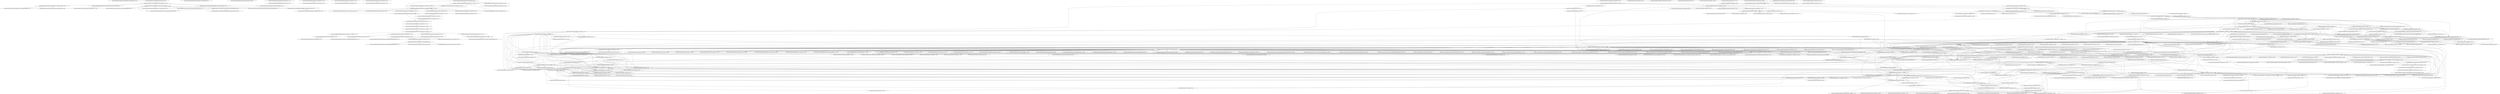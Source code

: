 digraph test {
	"Lcom/gl9/browser/data/interact/SearchDataInteractor encrypt" [label="class_name:Lcom/gl9/browser/data/interact/SearchDataInteractor, method_name:encrypt, (16,54)"]
	"Lcom/gl9/browser/util/CryptoHelper encrypt" [label="class_name:Lcom/gl9/browser/util/CryptoHelper, method_name:encrypt, (20,58)"]
	"Lcom/gl9/browser/util/CryptoHelper encodeJSONObj" [label="class_name:Lcom/gl9/browser/util/CryptoHelper, method_name:encodeJSONObj, (131,142)"]
	"Lcom/gl9/browser/data/interact/SearchDataInteractor recordData" [label="class_name:Lcom/gl9/browser/data/interact/SearchDataInteractor, method_name:recordData, (103,139)"]
	"Lcom/gl9/browser/component/TextAddressBar$1 onEditorAction" [label="class_name:Lcom/gl9/browser/component/TextAddressBar$1, method_name:onEditorAction, (42,176)"]
	"Lcom/gl9/browser/component/TextSearchBar doGoogleSearch" [label="class_name:Lcom/gl9/browser/component/TextSearchBar, method_name:doGoogleSearch, (283,405)"]
	"Lcom/gl9/browser/suggestion/data/SmartSuggestionManager fetchData" [label="class_name:Lcom/gl9/browser/suggestion/data/SmartSuggestionManager, method_name:fetchData, (44,66)"]
	"Lcom/gl9/browser/component/SuggestionView <init>" [label="class_name:Lcom/gl9/browser/component/SuggestionView, method_name:<init>, (25,189)"]
	"Lcom/gl9/browser/util/BehaveHelper sendEvent" [label="class_name:Lcom/gl9/browser/util/BehaveHelper, method_name:sendEvent, (142,226)"]
	"Lcom/gl9/browser/component/MainWebView$2 onPageFinished" [label="class_name:Lcom/gl9/browser/component/MainWebView$2, method_name:onPageFinished, (92,153)"]
	"Lcom/gl9/browser/component/MainWebView$3 onMenuItemClick" [label="class_name:Lcom/gl9/browser/component/MainWebView$3, method_name:onMenuItemClick, (42,91)"]
	"Lcom/gl9/browser/component/RecommendSitesView$1 onClick" [label="class_name:Lcom/gl9/browser/component/RecommendSitesView$1, method_name:onClick, (42,176)"]
	"Lcom/gl9/browser/download/BrowserDownloadManager$2 run" [label="class_name:Lcom/gl9/browser/download/BrowserDownloadManager$2, method_name:run, (42,115)"]
	"Lcom/gl9/browser/download/BrowserDownloadManager addTask" [label="class_name:Lcom/gl9/browser/download/BrowserDownloadManager, method_name:addTask, (246,290)"]
	"Lcom/gl9/browser/component/MainWebView$3 onMenuItemClick" [label="class_name:Lcom/gl9/browser/component/MainWebView$3, method_name:onMenuItemClick, (42,61)"]
	"Lcom/gl9/browser/download/NewDownloadTaskDialog startDownload" [label="class_name:Lcom/gl9/browser/download/NewDownloadTaskDialog, method_name:startDownload, (370,382)"]
	"Lcom/gl9/browser/homepage/view/HomeItemViewRecommendSites$1 onClick" [label="class_name:Lcom/gl9/browser/homepage/view/HomeItemViewRecommendSites$1, method_name:onClick, (42,176)"]
	"Lcom/gl9/browser/util/BehaveHelper sendEvent" [label="class_name:Lcom/gl9/browser/util/BehaveHelper, method_name:sendEvent, (52,69)"]
	"Lcom/gl9/browser/util/BehaveHelper sendEvent" [label="class_name:Lcom/gl9/browser/util/BehaveHelper, method_name:sendEvent, (74,99)"]
	"Lcom/gl9/browser/util/BehaveHelper sendEvent" [label="class_name:Lcom/gl9/browser/util/BehaveHelper, method_name:sendEvent, (104,137)"]
	"Lcom/gl9/browser/util/HomePageRecommendsHelper downloadJSON" [label="class_name:Lcom/gl9/browser/util/HomePageRecommendsHelper, method_name:downloadJSON, (16,38)"]
	"Lcom/gl9/browser/util/HomePageRecommendsHelper startUpdate" [label="class_name:Lcom/gl9/browser/util/HomePageRecommendsHelper, method_name:startUpdate, (202,206)"]
	"Lcom/gl9/browser/application/BrowserApplication onCreate" [label="class_name:Lcom/gl9/browser/application/BrowserApplication, method_name:onCreate, (116,217)"]
	"Lcom/gl9/browser/util/SettingManager updateSetting" [label="class_name:Lcom/gl9/browser/util/SettingManager, method_name:updateSetting, (522,544)"]
	"Lcom/gl9/browser/application/BrowserApplication onCreate" [label="class_name:Lcom/gl9/browser/application/BrowserApplication, method_name:onCreate, (116,166)"]
	"Lcom/google/android/exoplayer/hls/Aes128DataSource open" [label="class_name:Lcom/google/android/exoplayer/hls/Aes128DataSource, method_name:open, (61,87)"]
	"Lcom/google/android/gms/internal/ads/zzavk zzh" [label="class_name:Lcom/google/android/gms/internal/ads/zzavk, method_name:zzh, (143,208)"]
	"Lcom/google/android/gms/internal/ads/zzayh <init>" [label="class_name:Lcom/google/android/gms/internal/ads/zzayh, method_name:<init>, (17,31)"]
	"Lcom/google/android/gms/internal/ads/zzaut zze" [label="class_name:Lcom/google/android/gms/internal/ads/zzaut, method_name:zze, (64,125)"]
	"Lcom/google/android/gms/internal/ads/zzayi <init>" [label="class_name:Lcom/google/android/gms/internal/ads/zzayi, method_name:<init>, (19,56)"]
	"Lcom/google/android/gms/internal/ads/zzauu zzd" [label="class_name:Lcom/google/android/gms/internal/ads/zzauu, method_name:zzd, (28,120)"]
	"Lcom/google/android/gms/internal/ads/zzayj <init>" [label="class_name:Lcom/google/android/gms/internal/ads/zzayj, method_name:<init>, (13,22)"]
	"Lcom/google/android/gms/internal/ads/zzauv zzd" [label="class_name:Lcom/google/android/gms/internal/ads/zzauv, method_name:zzd, (28,77)"]
	"Lcom/google/android/gms/internal/ads/zzayr zza" [label="class_name:Lcom/google/android/gms/internal/ads/zzayr, method_name:zza, (22,322)"]
	"Lcom/google/android/gms/internal/ads/zzayp zzc" [label="class_name:Lcom/google/android/gms/internal/ads/zzayp, method_name:zzc, (80,104)"]
	"Lcom/google/android/gms/internal/ads/zzayr zza" [label="class_name:Lcom/google/android/gms/internal/ads/zzayr, method_name:zza, (22,338)"]
	"Lcom/google/android/gms/internal/ads/zzayr zza" [label="class_name:Lcom/google/android/gms/internal/ads/zzayr, method_name:zza, (22,351)"]
	"Lcom/google/android/gms/internal/ads/zzck zza" [label="class_name:Lcom/google/android/gms/internal/ads/zzck, method_name:zza, (93,144)"]
	"Lcom/google/android/gms/internal/ads/zzcz zza" [label="class_name:Lcom/google/android/gms/internal/ads/zzcz, method_name:zza, (145,363)"]
	"Lcom/google/android/gms/internal/ads/zzcg zza" [label="class_name:Lcom/google/android/gms/internal/ads/zzcg, method_name:zza, (82,94)"]
	"Lcom/google/android/gms/internal/ads/zzcg zza" [label="class_name:Lcom/google/android/gms/internal/ads/zzcg, method_name:zza, (732,802)"]
	"Lcom/google/android/gms/internal/ads/zzcg zza" [label="class_name:Lcom/google/android/gms/internal/ads/zzcg, method_name:zza, (732,1305)"]
	"Lcom/google/android/gms/internal/ads/zzcg zza" [label="class_name:Lcom/google/android/gms/internal/ads/zzcg, method_name:zza, (732,1644)"]
	"Lcom/google/android/gms/internal/ads/zzcg zza" [label="class_name:Lcom/google/android/gms/internal/ads/zzcg, method_name:zza, (1649,1683)"]
	"Lcom/google/android/gms/internal/ads/zzcg zza" [label="class_name:Lcom/google/android/gms/internal/ads/zzcg, method_name:zza, (1649,1687)"]
	"Lcom/google/android/gms/internal/ads/zzch zza" [label="class_name:Lcom/google/android/gms/internal/ads/zzch, method_name:zza, (28,65)"]
	"Lcom/google/android/gms/ads/internal/zzag run" [label="class_name:Lcom/google/android/gms/ads/internal/zzag, method_name:run, (257,302)"]
	"Lcom/google/android/gms/ads/internal/zzag <init>" [label="class_name:Lcom/google/android/gms/ads/internal/zzag, method_name:<init>, (44,86)"]
	"Lcom/google/android/gms/ads/internal/zzag <init>" [label="class_name:Lcom/google/android/gms/ads/internal/zzag, method_name:<init>, (91,98)"]
	"Lcom/google/android/gms/ads/internal/zzbw <init>" [label="class_name:Lcom/google/android/gms/ads/internal/zzbw, method_name:<init>, (240,389)"]
	"Lcom/google/android/gms/ads/internal/zzbw <init>" [label="class_name:Lcom/google/android/gms/ads/internal/zzbw, method_name:<init>, (220,235)"]
	"Lcom/google/android/gms/ads/internal/zzd <init>" [label="class_name:Lcom/google/android/gms/ads/internal/zzd, method_name:<init>, (25,30)"]
	"Lcom/google/android/gms/ads/internal/zzbc <init>" [label="class_name:Lcom/google/android/gms/ads/internal/zzbc, method_name:<init>, (79,96)"]
	"Lcom/google/android/gms/ads/internal/zzah zzb" [label="class_name:Lcom/google/android/gms/ads/internal/zzah, method_name:zzb, (261,311)"]
	"Lcom/google/android/gms/ads/internal/zzai run" [label="class_name:Lcom/google/android/gms/ads/internal/zzai, method_name:run, (29,43)"]
	"Lcom/google/android/gms/ads/internal/zzbc <init>" [label="class_name:Lcom/google/android/gms/ads/internal/zzbc, method_name:<init>, (55,74)"]
	"Lcom/google/android/gms/ads/internal/zzd <init>" [label="class_name:Lcom/google/android/gms/ads/internal/zzd, method_name:<init>, (25,34)"]
	"Lcom/google/android/gms/ads/internal/zzi <init>" [label="class_name:Lcom/google/android/gms/ads/internal/zzi, method_name:<init>, (22,25)"]
	"Lcom/google/android/gms/ads/internal/zzal <init>" [label="class_name:Lcom/google/android/gms/ads/internal/zzal, method_name:<init>, (38,41)"]
	"Lcom/google/android/gms/ads/internal/ClientApi createInterstitialAdManager" [label="class_name:Lcom/google/android/gms/ads/internal/ClientApi, method_name:createInterstitialAdManager, (214,339)"]
	"Lcom/google/android/gms/internal/ads/zzss zzav" [label="class_name:Lcom/google/android/gms/internal/ads/zzss, method_name:zzav, (56,79)"]
	"Lcom/google/android/gms/internal/ads/zzub abort" [label="class_name:Lcom/google/android/gms/internal/ads/zzub, method_name:abort, (67,83)"]
	"Lcom/google/android/gms/internal/ads/zzub setManualImpressionsEnabled" [label="class_name:Lcom/google/android/gms/internal/ads/zzub, method_name:setManualImpressionsEnabled, (269,277)"]
	"Lcom/google/android/gms/internal/ads/zzub zza" [label="class_name:Lcom/google/android/gms/internal/ads/zzub, method_name:zza, (496,504)"]
	"Lcom/google/android/gms/internal/ads/zzub zzb" [label="class_name:Lcom/google/android/gms/internal/ads/zzub, method_name:zzb, (562,582)"]
	"Lcom/google/android/gms/internal/ads/zzub zzb" [label="class_name:Lcom/google/android/gms/internal/ads/zzub, method_name:zzb, (562,597)"]
	"Lcom/google/android/gms/internal/ads/zzub zzb" [label="class_name:Lcom/google/android/gms/internal/ads/zzub, method_name:zzb, (562,604)"]
	"Lcom/google/android/gms/internal/ads/zzub zzb" [label="class_name:Lcom/google/android/gms/internal/ads/zzub, method_name:zzb, (562,690)"]
	"Lcom/google/android/gms/internal/ads/zzss zzaw" [label="class_name:Lcom/google/android/gms/internal/ads/zzss, method_name:zzaw, (84,111)"]
	"Lcom/google/android/gms/ads/internal/zzy <init>" [label="class_name:Lcom/google/android/gms/ads/internal/zzy, method_name:<init>, (34,37)"]
	"Lcom/google/android/gms/ads/internal/ClientApi createBannerAdManager" [label="class_name:Lcom/google/android/gms/ads/internal/ClientApi, method_name:createBannerAdManager, (157,201)"]
	"Lcom/google/android/gms/ads/internal/zzq <init>" [label="class_name:Lcom/google/android/gms/ads/internal/zzq, method_name:<init>, (25,42)"]
	"Lcom/google/android/gms/ads/internal/zzah zze" [label="class_name:Lcom/google/android/gms/ads/internal/zzah, method_name:zze, (542,590)"]
	"Lcom/google/android/gms/internal/ads/zzagr <init>" [label="class_name:Lcom/google/android/gms/internal/ads/zzagr, method_name:<init>, (31,48)"]
	"Lcom/google/android/gms/internal/ads/zzagq <init>" [label="class_name:Lcom/google/android/gms/internal/ads/zzagq, method_name:<init>, (25,44)"]
	"Lcom/google/android/gms/ads/internal/ClientApi createRewardedVideoAd" [label="class_name:Lcom/google/android/gms/ads/internal/ClientApi, method_name:createRewardedVideoAd, (394,423)"]
	"Lcom/google/android/gms/internal/ads/zzagq <init>" [label="class_name:Lcom/google/android/gms/internal/ads/zzagq, method_name:<init>, (25,46)"]
	"Lcom/google/android/gms/internal/ads/zzch zza" [label="class_name:Lcom/google/android/gms/internal/ads/zzch, method_name:zza, (14,17)"]
	"Lcom/google/android/gms/internal/ads/zzch zza" [label="class_name:Lcom/google/android/gms/internal/ads/zzch, method_name:zza, (28,93)"]
	"Lcom/google/android/gms/internal/ads/zzcg zzb" [label="class_name:Lcom/google/android/gms/internal/ads/zzcg, method_name:zzb, (292,312)"]
	"Lcom/google/android/gms/internal/ads/zzcg zza" [label="class_name:Lcom/google/android/gms/internal/ads/zzcg, method_name:zza, (155,177)"]
	"Lcom/google/android/gms/internal/ads/zzcg zza" [label="class_name:Lcom/google/android/gms/internal/ads/zzcg, method_name:zza, (732,758)"]
	"Lcom/google/android/gms/internal/ads/zzcg zza" [label="class_name:Lcom/google/android/gms/internal/ads/zzcg, method_name:zza, (1649,1671)"]
	"Lcom/google/android/gms/internal/ads/zzcg zzb" [label="class_name:Lcom/google/android/gms/internal/ads/zzcg, method_name:zzb, (292,348)"]
	"Lcom/google/android/gms/internal/ads/zzcg zzb" [label="class_name:Lcom/google/android/gms/internal/ads/zzcg, method_name:zzb, (292,363)"]
	"Lcom/google/android/gms/internal/ads/zzcg zzb" [label="class_name:Lcom/google/android/gms/internal/ads/zzcg, method_name:zzb, (292,375)"]
	"Lcom/google/android/gms/internal/ads/zzcg zzb" [label="class_name:Lcom/google/android/gms/internal/ads/zzcg, method_name:zzb, (292,387)"]
	"Lcom/google/android/gms/internal/ads/zzcg zzb" [label="class_name:Lcom/google/android/gms/internal/ads/zzcg, method_name:zzb, (292,399)"]
	"Lcom/google/android/gms/internal/ads/zzcg zzb" [label="class_name:Lcom/google/android/gms/internal/ads/zzcg, method_name:zzb, (292,411)"]
	"Lcom/google/android/gms/internal/ads/zzcg zzb" [label="class_name:Lcom/google/android/gms/internal/ads/zzcg, method_name:zzb, (292,423)"]
	"Lcom/google/android/gms/internal/ads/zzcg zzb" [label="class_name:Lcom/google/android/gms/internal/ads/zzcg, method_name:zzb, (292,435)"]
	"Lcom/google/android/gms/internal/ads/zzcg zzb" [label="class_name:Lcom/google/android/gms/internal/ads/zzcg, method_name:zzb, (292,447)"]
	"Lcom/google/android/gms/internal/ads/zzcg zzb" [label="class_name:Lcom/google/android/gms/internal/ads/zzcg, method_name:zzb, (292,465)"]
	"Lcom/google/android/gms/internal/ads/zzcg zzb" [label="class_name:Lcom/google/android/gms/internal/ads/zzcg, method_name:zzb, (292,481)"]
	"Lcom/google/android/gms/internal/ads/zzcg zzb" [label="class_name:Lcom/google/android/gms/internal/ads/zzcg, method_name:zzb, (292,489)"]
	"Lcom/google/android/gms/internal/ads/zzcg zzb" [label="class_name:Lcom/google/android/gms/internal/ads/zzcg, method_name:zzb, (292,497)"]
	"Lcom/google/android/gms/internal/ads/zzcg zzb" [label="class_name:Lcom/google/android/gms/internal/ads/zzcg, method_name:zzb, (292,505)"]
	"Lcom/google/android/gms/internal/ads/zzcg zzb" [label="class_name:Lcom/google/android/gms/internal/ads/zzcg, method_name:zzb, (292,513)"]
	"Lcom/google/android/gms/internal/ads/zzcg zzb" [label="class_name:Lcom/google/android/gms/internal/ads/zzcg, method_name:zzb, (292,521)"]
	"Lcom/google/android/gms/internal/ads/zzcg zzb" [label="class_name:Lcom/google/android/gms/internal/ads/zzcg, method_name:zzb, (292,529)"]
	"Lcom/google/android/gms/internal/ads/zzcg zzb" [label="class_name:Lcom/google/android/gms/internal/ads/zzcg, method_name:zzb, (292,551)"]
	"Lcom/google/android/gms/internal/ads/zzcg zzb" [label="class_name:Lcom/google/android/gms/internal/ads/zzcg, method_name:zzb, (292,563)"]
	"Lcom/google/android/gms/internal/ads/zzcg zzb" [label="class_name:Lcom/google/android/gms/internal/ads/zzcg, method_name:zzb, (292,579)"]
	"Lcom/google/android/gms/internal/ads/zzcg zzb" [label="class_name:Lcom/google/android/gms/internal/ads/zzcg, method_name:zzb, (292,595)"]
	"Lcom/google/android/gms/internal/ads/zzcg zzb" [label="class_name:Lcom/google/android/gms/internal/ads/zzcg, method_name:zzb, (292,615)"]
	"Lcom/google/android/gms/internal/ads/zzcg zzb" [label="class_name:Lcom/google/android/gms/internal/ads/zzcg, method_name:zzb, (292,627)"]
	"Lcom/google/android/gms/internal/ads/zzcg zza" [label="class_name:Lcom/google/android/gms/internal/ads/zzcg, method_name:zza, (655,669)"]
	"Lcom/google/android/gms/internal/ads/zzcg zzb" [label="class_name:Lcom/google/android/gms/internal/ads/zzcg, method_name:zzb, (1961,1975)"]
	"Lcom/google/android/gms/internal/ads/zzcz$zza onReceive" [label="class_name:Lcom/google/android/gms/internal/ads/zzcz$zza, method_name:onReceive, (41,60)"]
	"Lcom/google/android/gms/internal/ads/zzcz$zza onReceive" [label="class_name:Lcom/google/android/gms/internal/ads/zzcz$zza, method_name:onReceive, (41,81)"]
	"Lcom/google/android/gms/internal/ads/zzcz zza" [label="class_name:Lcom/google/android/gms/internal/ads/zzcz, method_name:zza, (145,242)"]
	"Lcom/google/android/gms/internal/ads/zzcz zza" [label="class_name:Lcom/google/android/gms/internal/ads/zzcz, method_name:zza, (145,414)"]
	"Lcom/google/android/gms/internal/ads/zzcz zza" [label="class_name:Lcom/google/android/gms/internal/ads/zzcz, method_name:zza, (145,480)"]
	"Lcom/google/android/gms/internal/ads/zzdb run" [label="class_name:Lcom/google/android/gms/internal/ads/zzdb, method_name:run, (25,30)"]
	"Lcom/google/android/gms/internal/ads/zzdc run" [label="class_name:Lcom/google/android/gms/internal/ads/zzdc, method_name:run, (33,48)"]
	"Lcom/google/android/gms/internal/ads/zzdc run" [label="class_name:Lcom/google/android/gms/internal/ads/zzdc, method_name:run, (33,66)"]
	"Lcom/google/android/gms/internal/ads/zzde zzb" [label="class_name:Lcom/google/android/gms/internal/ads/zzde, method_name:zzb, (10,62)"]
	"Lcom/google/android/gms/internal/ads/zzcf <init>" [label="class_name:Lcom/google/android/gms/internal/ads/zzcf, method_name:<init>, (67,126)"]
	"Lcom/google/android/gms/internal/ads/zzcg <init>" [label="class_name:Lcom/google/android/gms/internal/ads/zzcg, method_name:<init>, (62,65)"]
	"Lcom/google/android/gms/internal/ads/zzch <init>" [label="class_name:Lcom/google/android/gms/internal/ads/zzch, method_name:<init>, (6,9)"]
	"Lcom/google/android/gms/internal/ads/zzch zza" [label="class_name:Lcom/google/android/gms/internal/ads/zzch, method_name:zza, (14,21)"]
	"Lcom/google/android/gms/internal/ads/zzei zzat" [label="class_name:Lcom/google/android/gms/internal/ads/zzei, method_name:zzat, (83,104)"]
	"Lcom/google/android/gms/internal/ads/zzds zzat" [label="class_name:Lcom/google/android/gms/internal/ads/zzds, method_name:zzat, (197,213)"]
	"Lcom/google/android/gms/internal/ads/zzcz zzb" [label="class_name:Lcom/google/android/gms/internal/ads/zzcz, method_name:zzb, (1077,1260)"]
	"Lcom/google/android/gms/internal/ads/zzcz zza" [label="class_name:Lcom/google/android/gms/internal/ads/zzcz, method_name:zza, (145,380)"]
	"Lcom/google/android/gms/internal/ads/zzcz zza" [label="class_name:Lcom/google/android/gms/internal/ads/zzcz, method_name:zza, (145,412)"]
	"Lcom/google/android/gms/internal/ads/zzcz zza" [label="class_name:Lcom/google/android/gms/internal/ads/zzcz, method_name:zza, (145,478)"]
	"Lcom/google/android/gms/internal/ads/zzcz zza" [label="class_name:Lcom/google/android/gms/internal/ads/zzcz, method_name:zza, (563,669)"]
	"Lcom/google/android/gms/internal/ads/zzcz zza" [label="class_name:Lcom/google/android/gms/internal/ads/zzcz, method_name:zza, (563,752)"]
	"Lcom/google/android/gms/internal/ads/zzcz zza" [label="class_name:Lcom/google/android/gms/internal/ads/zzcz, method_name:zza, (563,797)"]
	"Lcom/google/android/gms/internal/ads/zzcz zza" [label="class_name:Lcom/google/android/gms/internal/ads/zzcz, method_name:zza, (563,824)"]
	"Lcom/google/android/gms/internal/ads/zzcz zzb" [label="class_name:Lcom/google/android/gms/internal/ads/zzcz, method_name:zzb, (1077,1149)"]
	"Lcom/google/android/gms/internal/ads/zzcz zzb" [label="class_name:Lcom/google/android/gms/internal/ads/zzcz, method_name:zzb, (1077,1180)"]
	"Lcom/google/android/gms/internal/ads/zzcz zzb" [label="class_name:Lcom/google/android/gms/internal/ads/zzcz, method_name:zzb, (1077,1314)"]
	"Lcom/google/android/gms/internal/ads/zzcz zzm" [label="class_name:Lcom/google/android/gms/internal/ads/zzcz, method_name:zzm, (1386,1393)"]
	"Lcom/google/android/gms/internal/ads/zzcz zza" [label="class_name:Lcom/google/android/gms/internal/ads/zzcz, method_name:zza, (145,426)"]
	"Lcom/google/android/gms/internal/ads/zzcz zza" [label="class_name:Lcom/google/android/gms/internal/ads/zzcz, method_name:zza, (145,492)"]
	"Lcom/google/android/gms/internal/ads/zzdc run" [label="class_name:Lcom/google/android/gms/internal/ads/zzdc, method_name:run, (33,42)"]
	"Lcom/google/android/gms/internal/ads/zzdc run" [label="class_name:Lcom/google/android/gms/internal/ads/zzdc, method_name:run, (33,52)"]
	"Lcom/google/android/gms/internal/ads/zzeg zzb" [label="class_name:Lcom/google/android/gms/internal/ads/zzeg, method_name:zzb, (195,210)"]
	"Lcom/google/android/gms/internal/ads/zzeg zzav" [label="class_name:Lcom/google/android/gms/internal/ads/zzeg, method_name:zzav, (103,121)"]
	"Lcom/google/android/gms/internal/ads/zzeg zzav" [label="class_name:Lcom/google/android/gms/internal/ads/zzeg, method_name:zzav, (103,156)"]
	"Lcom/google/android/gms/internal/ads/zzck zzb" [label="class_name:Lcom/google/android/gms/internal/ads/zzck, method_name:zzb, (279,298)"]
	"Lcom/google/android/gms/internal/ads/zzcz zza" [label="class_name:Lcom/google/android/gms/internal/ads/zzcz, method_name:zza, (563,697)"]
	"Lcom/inmobi/commons/core/utilities/a/b a" [label="class_name:Lcom/inmobi/commons/core/utilities/a/b, method_name:a, (483,491)"]
	"Lcom/inmobi/ads/a$a a" [label="class_name:Lcom/inmobi/ads/a$a, method_name:a, (64,151)"]
	"Lcom/inmobi/ads/a$a a" [label="class_name:Lcom/inmobi/ads/a$a, method_name:a, (64,389)"]
	"Lcom/inmobi/ads/a$a a" [label="class_name:Lcom/inmobi/ads/a$a, method_name:a, (64,645)"]
	"Lcom/inmobi/ads/a$a a" [label="class_name:Lcom/inmobi/ads/a$a, method_name:a, (64,689)"]
	"Lcom/inmobi/ads/a$a a" [label="class_name:Lcom/inmobi/ads/a$a, method_name:a, (921,1001)"]
	"Lcom/inmobi/ads/a$a a" [label="class_name:Lcom/inmobi/ads/a$a, method_name:a, (1064,1123)"]
	"Lcom/inmobi/ads/bl c" [label="class_name:Lcom/inmobi/ads/bl, method_name:c, (432,538)"]
	"Lcom/inmobi/ads/bl$1 a" [label="class_name:Lcom/inmobi/ads/bl$1, method_name:a, (38,151)"]
	"Lcom/inmobi/ads/bl$1 b" [label="class_name:Lcom/inmobi/ads/bl$1, method_name:b, (316,456)"]
	"Lcom/inmobi/ads/bl a" [label="class_name:Lcom/inmobi/ads/bl, method_name:a, (866,870)"]
	"Lcom/inmobi/ads/bl$1 a" [label="class_name:Lcom/inmobi/ads/bl$1, method_name:a, (38,42)"]
	"Lcom/inmobi/ads/bl$1 a" [label="class_name:Lcom/inmobi/ads/bl$1, method_name:a, (38,139)"]
	"Lcom/inmobi/ads/bl$1 a" [label="class_name:Lcom/inmobi/ads/bl$1, method_name:a, (38,298)"]
	"Lcom/inmobi/ads/bl$1 b" [label="class_name:Lcom/inmobi/ads/bl$1, method_name:b, (316,320)"]
	"Lcom/inmobi/ads/bl$1 b" [label="class_name:Lcom/inmobi/ads/bl$1, method_name:b, (316,430)"]
	"Lcom/inmobi/ads/bl$1 b" [label="class_name:Lcom/inmobi/ads/bl$1, method_name:b, (316,444)"]
	"Lcom/inmobi/ads/bl$1 b" [label="class_name:Lcom/inmobi/ads/bl$1, method_name:b, (316,494)"]
	"Lcom/inmobi/ads/bl$1 b" [label="class_name:Lcom/inmobi/ads/bl$1, method_name:b, (316,620)"]
	"Lcom/inmobi/ads/bl$1 b" [label="class_name:Lcom/inmobi/ads/bl$1, method_name:b, (316,637)"]
	"Lcom/inmobi/ads/bl a" [label="class_name:Lcom/inmobi/ads/bl, method_name:a, (638,723)"]
	"Lcom/inmobi/ads/bl a" [label="class_name:Lcom/inmobi/ads/bl, method_name:a, (638,732)"]
	"Lcom/inmobi/ads/bl a" [label="class_name:Lcom/inmobi/ads/bl, method_name:a, (638,775)"]
	"Lcom/inmobi/ads/bl a" [label="class_name:Lcom/inmobi/ads/bl, method_name:a, (638,778)"]
	"Lcom/inmobi/ads/bl a" [label="class_name:Lcom/inmobi/ads/bl, method_name:a, (638,787)"]
	"Lcom/inmobi/ads/bl a" [label="class_name:Lcom/inmobi/ads/bl, method_name:a, (638,830)"]
	"Lcom/inmobi/ads/bl a" [label="class_name:Lcom/inmobi/ads/bl, method_name:a, (866,1171)"]
	"Lcom/inmobi/ads/h a" [label="class_name:Lcom/inmobi/ads/h, method_name:a, (1105,1203)"]
	"Lcom/inmobi/ads/ac b" [label="class_name:Lcom/inmobi/ads/ac, method_name:b, (402,462)"]
	"Lcom/inmobi/ads/ac$2$1 run" [label="class_name:Lcom/inmobi/ads/ac$2$1, method_name:run, (42,107)"]
	"Lcom/inmobi/ads/ac$2 run" [label="class_name:Lcom/inmobi/ads/ac$2, method_name:run, (42,60)"]
	"Lcom/inmobi/ads/ac R" [label="class_name:Lcom/inmobi/ads/ac, method_name:R, (116,156)"]
	"Lcom/inmobi/ads/ac r" [label="class_name:Lcom/inmobi/ads/ac, method_name:r, (2542,2589)"]
	"Lcom/inmobi/ads/ac E" [label="class_name:Lcom/inmobi/ads/ac, method_name:E, (640,646)"]
	"Lcom/inmobi/ads/ac H" [label="class_name:Lcom/inmobi/ads/ac, method_name:H, (724,783)"]
	"Lcom/inmobi/ads/ac$a a" [label="class_name:Lcom/inmobi/ads/ac$a, method_name:a, (44,64)"]
	"Lcom/inmobi/ads/InMobiInterstitial a" [label="class_name:Lcom/inmobi/ads/InMobiInterstitial, method_name:a, (360,387)"]
	"Lcom/inmobi/ads/InMobiInterstitial$1 a" [label="class_name:Lcom/inmobi/ads/InMobiInterstitial$1, method_name:a, (32,46)"]
	"Lcom/inmobi/ads/InMobiInterstitial$1 a" [label="class_name:Lcom/inmobi/ads/InMobiInterstitial$1, method_name:a, (32,59)"]
	"Lcom/inmobi/ads/InMobiInterstitial$1 a" [label="class_name:Lcom/inmobi/ads/InMobiInterstitial$1, method_name:a, (167,185)"]
	"Lcom/inmobi/ads/InMobiInterstitial$1 a" [label="class_name:Lcom/inmobi/ads/InMobiInterstitial$1, method_name:a, (167,230)"]
	"Lcom/inmobi/ads/InMobiInterstitial$2 a" [label="class_name:Lcom/inmobi/ads/InMobiInterstitial$2, method_name:a, (35,80)"]
	"Lcom/inmobi/ads/InMobiInterstitial$2 a" [label="class_name:Lcom/inmobi/ads/InMobiInterstitial$2, method_name:a, (35,90)"]
	"Lcom/inmobi/ads/InMobiInterstitial$2 a" [label="class_name:Lcom/inmobi/ads/InMobiInterstitial$2, method_name:a, (35,100)"]
	"Lcom/inmobi/ads/InMobiInterstitial$2 a" [label="class_name:Lcom/inmobi/ads/InMobiInterstitial$2, method_name:a, (35,110)"]
	"Lcom/inmobi/ads/InMobiInterstitial$2 a" [label="class_name:Lcom/inmobi/ads/InMobiInterstitial$2, method_name:a, (35,120)"]
	"Lcom/inmobi/ads/InMobiInterstitial$2 a" [label="class_name:Lcom/inmobi/ads/InMobiInterstitial$2, method_name:a, (35,130)"]
	"Lcom/inmobi/ads/InMobiInterstitial$2 a" [label="class_name:Lcom/inmobi/ads/InMobiInterstitial$2, method_name:a, (164,174)"]
	"Lcom/inmobi/ads/InMobiInterstitial$2 a" [label="class_name:Lcom/inmobi/ads/InMobiInterstitial$2, method_name:a, (164,183)"]
	"Lcom/inmobi/ads/InMobiInterstitial$2 a" [label="class_name:Lcom/inmobi/ads/InMobiInterstitial$2, method_name:a, (164,192)"]
	"Lcom/inmobi/ads/InMobiInterstitial$2 a" [label="class_name:Lcom/inmobi/ads/InMobiInterstitial$2, method_name:a, (208,231)"]
	"Lcom/inmobi/ads/InMobiInterstitial$2 d" [label="class_name:Lcom/inmobi/ads/InMobiInterstitial$2, method_name:d, (427,437)"]
	"Lcom/inmobi/ads/InMobiInterstitial$2 e" [label="class_name:Lcom/inmobi/ads/InMobiInterstitial$2, method_name:e, (453,463)"]
	"Lcom/inmobi/ads/InMobiInterstitial$a handleMessage" [label="class_name:Lcom/inmobi/ads/InMobiInterstitial$a, method_name:handleMessage, (55,85)"]
	"Lcom/inmobi/ads/InMobiInterstitial$a handleMessage" [label="class_name:Lcom/inmobi/ads/InMobiInterstitial$a, method_name:handleMessage, (55,92)"]
	"Lcom/inmobi/ads/InMobiInterstitial$a handleMessage" [label="class_name:Lcom/inmobi/ads/InMobiInterstitial$a, method_name:handleMessage, (55,106)"]
	"Lcom/inmobi/ads/InMobiInterstitial$a handleMessage" [label="class_name:Lcom/inmobi/ads/InMobiInterstitial$a, method_name:handleMessage, (55,113)"]
	"Lcom/inmobi/ads/InMobiInterstitial$a handleMessage" [label="class_name:Lcom/inmobi/ads/InMobiInterstitial$a, method_name:handleMessage, (55,129)"]
	"Lcom/inmobi/ads/InMobiInterstitial$a handleMessage" [label="class_name:Lcom/inmobi/ads/InMobiInterstitial$a, method_name:handleMessage, (55,136)"]
	"Lcom/inmobi/ads/InMobiInterstitial$a handleMessage" [label="class_name:Lcom/inmobi/ads/InMobiInterstitial$a, method_name:handleMessage, (55,161)"]
	"Lcom/inmobi/ads/InMobiInterstitial$a handleMessage" [label="class_name:Lcom/inmobi/ads/InMobiInterstitial$a, method_name:handleMessage, (55,168)"]
	"Lcom/inmobi/ads/InMobiInterstitial$a handleMessage" [label="class_name:Lcom/inmobi/ads/InMobiInterstitial$a, method_name:handleMessage, (55,205)"]
	"Lcom/inmobi/ads/InMobiInterstitial$a handleMessage" [label="class_name:Lcom/inmobi/ads/InMobiInterstitial$a, method_name:handleMessage, (55,212)"]
	"Lcom/inmobi/ads/InMobiInterstitial$a handleMessage" [label="class_name:Lcom/inmobi/ads/InMobiInterstitial$a, method_name:handleMessage, (55,237)"]
	"Lcom/inmobi/ads/InMobiInterstitial$a handleMessage" [label="class_name:Lcom/inmobi/ads/InMobiInterstitial$a, method_name:handleMessage, (55,244)"]
	"Lcom/inmobi/ads/InMobiInterstitial$a handleMessage" [label="class_name:Lcom/inmobi/ads/InMobiInterstitial$a, method_name:handleMessage, (55,269)"]
	"Lcom/inmobi/ads/InMobiInterstitial$a handleMessage" [label="class_name:Lcom/inmobi/ads/InMobiInterstitial$a, method_name:handleMessage, (55,276)"]
	"Lcom/inmobi/ads/InMobiInterstitial$a handleMessage" [label="class_name:Lcom/inmobi/ads/InMobiInterstitial$a, method_name:handleMessage, (55,301)"]
	"Lcom/inmobi/ads/InMobiInterstitial$a handleMessage" [label="class_name:Lcom/inmobi/ads/InMobiInterstitial$a, method_name:handleMessage, (55,308)"]
	"Lcom/inmobi/ads/InMobiInterstitial$a handleMessage" [label="class_name:Lcom/inmobi/ads/InMobiInterstitial$a, method_name:handleMessage, (55,345)"]
	"Lcom/inmobi/ads/InMobiInterstitial$a handleMessage" [label="class_name:Lcom/inmobi/ads/InMobiInterstitial$a, method_name:handleMessage, (55,352)"]
	"Lcom/inmobi/ads/InMobiInterstitial$a handleMessage" [label="class_name:Lcom/inmobi/ads/InMobiInterstitial$a, method_name:handleMessage, (55,377)"]
	"Lcom/inmobi/ads/InMobiInterstitial$a handleMessage" [label="class_name:Lcom/inmobi/ads/InMobiInterstitial$a, method_name:handleMessage, (55,384)"]
	"Lcom/inmobi/ads/InMobiInterstitial$a handleMessage" [label="class_name:Lcom/inmobi/ads/InMobiInterstitial$a, method_name:handleMessage, (55,423)"]
	"Lcom/inmobi/ads/InMobiInterstitial$a handleMessage" [label="class_name:Lcom/inmobi/ads/InMobiInterstitial$a, method_name:handleMessage, (55,430)"]
	"Lcom/inmobi/ads/InMobiInterstitial$a handleMessage" [label="class_name:Lcom/inmobi/ads/InMobiInterstitial$a, method_name:handleMessage, (55,460)"]
	"Lcom/inmobi/ads/InMobiInterstitial$a handleMessage" [label="class_name:Lcom/inmobi/ads/InMobiInterstitial$a, method_name:handleMessage, (55,467)"]
	"Lcom/inmobi/ads/InMobiInterstitial requestAd" [label="class_name:Lcom/inmobi/ads/InMobiInterstitial, method_name:requestAd, (703,853)"]
	"Lcom/inmobi/ads/InMobiInterstitial requestAd" [label="class_name:Lcom/inmobi/ads/InMobiInterstitial, method_name:requestAd, (703,869)"]
	"Lcom/inmobi/ads/InMobiInterstitial getSignals" [label="class_name:Lcom/inmobi/ads/InMobiInterstitial, method_name:getSignals, (985,991)"]
	"Lcom/inmobi/ads/InMobiInterstitial getSignals" [label="class_name:Lcom/inmobi/ads/InMobiInterstitial, method_name:getSignals, (985,1034)"]
	"Lcom/inmobi/ads/InMobiInterstitial getSignals" [label="class_name:Lcom/inmobi/ads/InMobiInterstitial, method_name:getSignals, (985,1039)"]
	"Lcom/inmobi/ads/InMobiInterstitial load" [label="class_name:Lcom/inmobi/ads/InMobiInterstitial, method_name:load, (1078,1087)"]
	"Lcom/inmobi/ads/InMobiInterstitial load" [label="class_name:Lcom/inmobi/ads/InMobiInterstitial, method_name:load, (1078,1303)"]
	"Lcom/inmobi/ads/InMobiInterstitial load" [label="class_name:Lcom/inmobi/ads/InMobiInterstitial, method_name:load, (1078,1308)"]
	"Lcom/inmobi/ads/InMobiInterstitial load" [label="class_name:Lcom/inmobi/ads/InMobiInterstitial, method_name:load, (1404,1410)"]
	"Lcom/inmobi/ads/InMobiInterstitial show" [label="class_name:Lcom/inmobi/ads/InMobiInterstitial, method_name:show, (1525,1560)"]
	"Lcom/inmobi/ads/InMobiInterstitial show" [label="class_name:Lcom/inmobi/ads/InMobiInterstitial, method_name:show, (1614,1620)"]
	"Lcom/inmobi/ads/InMobiInterstitial load" [label="class_name:Lcom/inmobi/ads/InMobiInterstitial, method_name:load, (1078,1293)"]
	"Lcom/inmobi/ads/c/a b" [label="class_name:Lcom/inmobi/ads/c/a, method_name:b, (499,601)"]
	"Lcom/inmobi/sdk/InMobiSdk$5 run" [label="class_name:Lcom/inmobi/sdk/InMobiSdk$5, method_name:run, (32,104)"]
	"Lcom/inmobi/ads/c/b$1 run" [label="class_name:Lcom/inmobi/ads/c/b$1, method_name:run, (42,151)"]
	"Lcom/inmobi/ads/ac R" [label="class_name:Lcom/inmobi/ads/ac, method_name:R, (116,137)"]
	"Lcom/inmobi/ads/ac f" [label="class_name:Lcom/inmobi/ads/ac, method_name:f, (2320,2430)"]
	"Lcom/inmobi/ads/ac K" [label="class_name:Lcom/inmobi/ads/ac, method_name:K, (797,801)"]
	"Lcom/inmobi/ads/ac b" [label="class_name:Lcom/inmobi/ads/ac, method_name:b, (1458,1536)"]
	"Lcom/inmobi/ads/ac c" [label="class_name:Lcom/inmobi/ads/ac, method_name:c, (1701,1757)"]
	"Lcom/inmobi/ads/ac$5 run" [label="class_name:Lcom/inmobi/ads/ac$5, method_name:run, (38,64)"]
	"Lcom/inmobi/ads/ac$5 run" [label="class_name:Lcom/inmobi/ads/ac$5, method_name:run, (38,72)"]
	"Lcom/inmobi/ads/ac a" [label="class_name:Lcom/inmobi/ads/ac, method_name:a, (969,1024)"]
	"Lcom/inmobi/ads/ac$1 run" [label="class_name:Lcom/inmobi/ads/ac$1, method_name:run, (38,47)"]
	"Lcom/inmobi/ads/ac$1 run" [label="class_name:Lcom/inmobi/ads/ac$1, method_name:run, (38,60)"]
	"Lcom/inmobi/ads/ac$1 run" [label="class_name:Lcom/inmobi/ads/ac$1, method_name:run, (38,94)"]
	"Lcom/inmobi/ads/ac$1 run" [label="class_name:Lcom/inmobi/ads/ac$1, method_name:run, (38,101)"]
	"Lcom/inmobi/ads/ac$1 run" [label="class_name:Lcom/inmobi/ads/ac$1, method_name:run, (38,125)"]
	"Lcom/inmobi/ads/ac$2$1 run" [label="class_name:Lcom/inmobi/ads/ac$2$1, method_name:run, (42,96)"]
	"Lcom/inmobi/ads/ac$2 run" [label="class_name:Lcom/inmobi/ads/ac$2, method_name:run, (42,85)"]
	"Lcom/inmobi/ads/ac$2 run" [label="class_name:Lcom/inmobi/ads/ac$2, method_name:run, (42,106)"]
	"Lcom/inmobi/ads/ac$2 run" [label="class_name:Lcom/inmobi/ads/ac$2, method_name:run, (42,136)"]
	"Lcom/inmobi/ads/ac$2 run" [label="class_name:Lcom/inmobi/ads/ac$2, method_name:run, (42,163)"]
	"Lcom/inmobi/ads/ac$3 run" [label="class_name:Lcom/inmobi/ads/ac$3, method_name:run, (46,95)"]
	"Lcom/inmobi/ads/ac$3 run" [label="class_name:Lcom/inmobi/ads/ac$3, method_name:run, (46,110)"]
	"Lcom/inmobi/ads/ac$3 run" [label="class_name:Lcom/inmobi/ads/ac$3, method_name:run, (46,140)"]
	"Lcom/inmobi/ads/ac$3 run" [label="class_name:Lcom/inmobi/ads/ac$3, method_name:run, (46,162)"]
	"Lcom/inmobi/ads/ac$3 run" [label="class_name:Lcom/inmobi/ads/ac$3, method_name:run, (46,170)"]
	"Lcom/inmobi/ads/ac$3 run" [label="class_name:Lcom/inmobi/ads/ac$3, method_name:run, (46,183)"]
	"Lcom/inmobi/ads/ac$a a" [label="class_name:Lcom/inmobi/ads/ac$a, method_name:a, (44,90)"]
	"Lcom/inmobi/ads/ac$a a" [label="class_name:Lcom/inmobi/ads/ac$a, method_name:a, (44,95)"]
	"Lcom/inmobi/ads/ac T" [label="class_name:Lcom/inmobi/ads/ac, method_name:T, (190,246)"]
	"Lcom/inmobi/ads/ac h" [label="class_name:Lcom/inmobi/ads/ac, method_name:h, (567,578)"]
	"Lcom/inmobi/ads/ac T" [label="class_name:Lcom/inmobi/ads/ac, method_name:T, (190,299)"]
	"Lcom/inmobi/ads/ac b" [label="class_name:Lcom/inmobi/ads/ac, method_name:b, (402,470)"]
	"Lcom/inmobi/ads/ac h" [label="class_name:Lcom/inmobi/ads/ac, method_name:h, (567,602)"]
	"Lcom/inmobi/ads/ac i" [label="class_name:Lcom/inmobi/ads/ac, method_name:i, (616,624)"]
	"Lcom/inmobi/ads/ac b" [label="class_name:Lcom/inmobi/ads/ac, method_name:b, (402,424)"]
	"Lcom/inmobi/ads/ac b" [label="class_name:Lcom/inmobi/ads/ac, method_name:b, (402,438)"]
	"Lcom/inmobi/ads/ac E" [label="class_name:Lcom/inmobi/ads/ac, method_name:E, (640,654)"]
	"Lcom/inmobi/ads/ac a" [label="class_name:Lcom/inmobi/ads/ac, method_name:a, (969,1035)"]
	"Lcom/inmobi/ads/ac b" [label="class_name:Lcom/inmobi/ads/ac, method_name:b, (1589,1593)"]
	"Lcom/inmobi/ads/ac f" [label="class_name:Lcom/inmobi/ads/ac, method_name:f, (2320,2437)"]
	"Lcom/inmobi/ads/ac E" [label="class_name:Lcom/inmobi/ads/ac, method_name:E, (640,718)"]
	"Lcom/inmobi/ads/ac K" [label="class_name:Lcom/inmobi/ads/ac, method_name:K, (797,860)"]
	"Lcom/inmobi/ads/ac K" [label="class_name:Lcom/inmobi/ads/ac, method_name:K, (797,865)"]
	"Lcom/inmobi/ads/ac a" [label="class_name:Lcom/inmobi/ads/ac, method_name:a, (969,1021)"]
	"Lcom/inmobi/ads/ac a" [label="class_name:Lcom/inmobi/ads/ac, method_name:a, (1252,1319)"]
	"Lcom/inmobi/ads/ac b" [label="class_name:Lcom/inmobi/ads/ac, method_name:b, (1458,1502)"]
	"Lcom/inmobi/ads/ac b" [label="class_name:Lcom/inmobi/ads/ac, method_name:b, (1542,1583)"]
	"Lcom/inmobi/ads/ac c" [label="class_name:Lcom/inmobi/ads/ac, method_name:c, (1701,1761)"]
	"Lcom/inmobi/ads/ac c" [label="class_name:Lcom/inmobi/ads/ac, method_name:c, (1701,1772)"]
	"Lcom/inmobi/ads/ac c" [label="class_name:Lcom/inmobi/ads/ac, method_name:c, (1701,1794)"]
	"Lcom/inmobi/ads/ac d" [label="class_name:Lcom/inmobi/ads/ac, method_name:d, (2037,2054)"]
	"Lcom/inmobi/ads/ac h" [label="class_name:Lcom/inmobi/ads/ac, method_name:h, (567,575)"]
	"Lcom/inmobi/ads/ac b" [label="class_name:Lcom/inmobi/ads/ac, method_name:b, (1602,1631)"]
	"Lcom/inmobi/ads/ac c" [label="class_name:Lcom/inmobi/ads/ac, method_name:c, (1875,1922)"]
	"Lcom/inmobi/ads/ac d" [label="class_name:Lcom/inmobi/ads/ac, method_name:d, (2037,2284)"]
	"Lcom/inmobi/ads/ac e" [label="class_name:Lcom/inmobi/ads/ac, method_name:e, (2302,2308)"]
	"Lcom/inmobi/ads/InMobiInterstitial load" [label="class_name:Lcom/inmobi/ads/InMobiInterstitial, method_name:load, (1404,1442)"]
	"Lcom/inmobi/ads/ac d" [label="class_name:Lcom/inmobi/ads/ac, method_name:d, (2037,2063)"]
	"Lcom/inmobi/ads/ac d" [label="class_name:Lcom/inmobi/ads/ac, method_name:d, (2037,2111)"]
	"Lcom/inmobi/ads/ac d" [label="class_name:Lcom/inmobi/ads/ac, method_name:d, (2037,2176)"]
	"Lcom/inmobi/ads/ac d" [label="class_name:Lcom/inmobi/ads/ac, method_name:d, (2037,2297)"]
	"Lcom/inmobi/ads/ac f" [label="class_name:Lcom/inmobi/ads/ac, method_name:f, (2320,2354)"]
	"Lcom/inmobi/ads/ac f" [label="class_name:Lcom/inmobi/ads/ac, method_name:f, (2320,2405)"]
	"Lcom/inmobi/ads/ac f" [label="class_name:Lcom/inmobi/ads/ac, method_name:f, (2320,2472)"]
	"Lcom/inmobi/ads/ac z" [label="class_name:Lcom/inmobi/ads/ac, method_name:z, (2673,2727)"]
	"Lcom/inmobi/ads/InMobiInterstitial a" [label="class_name:Lcom/inmobi/ads/InMobiInterstitial, method_name:a, (360,406)"]
	"Lcom/inmobi/ads/InMobiInterstitial a" [label="class_name:Lcom/inmobi/ads/InMobiInterstitial, method_name:a, (464,476)"]
	"Lcom/inmobi/ads/InMobiInterstitial a" [label="class_name:Lcom/inmobi/ads/InMobiInterstitial, method_name:a, (464,493)"]
	"Lcom/inmobi/ads/InMobiInterstitial load" [label="class_name:Lcom/inmobi/ads/InMobiInterstitial, method_name:load, (1078,1352)"]
	"Lcom/inmobi/ads/InMobiInterstitial load" [label="class_name:Lcom/inmobi/ads/InMobiInterstitial, method_name:load, (1404,1448)"]
	"Lcom/inmobi/ads/ac c" [label="class_name:Lcom/inmobi/ads/ac, method_name:c, (1701,1783)"]
	"Lcom/inmobi/ads/ac d" [label="class_name:Lcom/inmobi/ads/ac, method_name:d, (2006,2020)"]
	"Lcom/inmobi/ads/ac x" [label="class_name:Lcom/inmobi/ads/ac, method_name:x, (2623,2637)"]
	"Lcom/inmobi/ads/ac z" [label="class_name:Lcom/inmobi/ads/ac, method_name:z, (2673,2687)"]
	"Lcom/inmobi/ads/ac x" [label="class_name:Lcom/inmobi/ads/ac, method_name:x, (2623,2667)"]
	"Lcom/inmobi/ads/ac a" [label="class_name:Lcom/inmobi/ads/ac, method_name:a, (969,1013)"]
	"Lcom/inmobi/ads/ac c" [label="class_name:Lcom/inmobi/ads/ac, method_name:c, (1966,1976)"]
	"Lcom/inmobi/ads/ac d" [label="class_name:Lcom/inmobi/ads/ac, method_name:d, (2006,2016)"]
	"Lcom/inmobi/ads/InMobiInterstitial show" [label="class_name:Lcom/inmobi/ads/InMobiInterstitial, method_name:show, (1525,1567)"]
	"Lcom/inmobi/ads/ac f" [label="class_name:Lcom/inmobi/ads/ac, method_name:f, (2320,2448)"]
	"Lcom/inmobi/ads/InMobiInterstitial load" [label="class_name:Lcom/inmobi/ads/InMobiInterstitial, method_name:load, (1078,1357)"]
	"Lcom/inmobi/ads/c/b$1 run" [label="class_name:Lcom/inmobi/ads/c/b$1, method_name:run, (42,186)"]
	"Lcom/inmobi/ads/ac a" [label="class_name:Lcom/inmobi/ads/ac, method_name:a, (1352,1365)"]
	"Lcom/inmobi/ads/ac c" [label="class_name:Lcom/inmobi/ads/ac, method_name:c, (1966,1980)"]
	"Lcom/inmobi/ads/ac E" [label="class_name:Lcom/inmobi/ads/ac, method_name:E, (640,662)"]
	"Lcom/inmobi/ads/ac b" [label="class_name:Lcom/inmobi/ads/ac, method_name:b, (1589,1597)"]
	"Lcom/inmobi/ads/aj b" [label="class_name:Lcom/inmobi/ads/aj, method_name:b, (741,749)"]
	"Lcom/inmobi/ads/aj a" [label="class_name:Lcom/inmobi/ads/aj, method_name:a, (365,372)"]
	"Lcom/inmobi/ads/aj$1 run" [label="class_name:Lcom/inmobi/ads/aj$1, method_name:run, (38,52)"]
	"Lcom/inmobi/ads/aj a" [label="class_name:Lcom/inmobi/ads/aj, method_name:a, (67,167)"]
	"Lcom/inmobi/ads/aj a" [label="class_name:Lcom/inmobi/ads/aj, method_name:a, (67,180)"]
	"Lcom/inmobi/ads/aj a" [label="class_name:Lcom/inmobi/ads/aj, method_name:a, (67,186)"]
	"Lcom/inmobi/ads/aj K" [label="class_name:Lcom/inmobi/ads/aj, method_name:K, (263,285)"]
	"Lcom/inmobi/ads/aj b" [label="class_name:Lcom/inmobi/ads/aj, method_name:b, (475,670)"]
	"Lcom/inmobi/ads/aj b" [label="class_name:Lcom/inmobi/ads/aj, method_name:b, (475,649)"]
	"Lcom/inmobi/ads/aj b" [label="class_name:Lcom/inmobi/ads/aj, method_name:b, (676,713)"]
	"Lcom/inmobi/ads/aj b" [label="class_name:Lcom/inmobi/ads/aj, method_name:b, (676,718)"]
	"Lcom/inmobi/ads/aj c" [label="class_name:Lcom/inmobi/ads/aj, method_name:c, (838,852)"]
	"Lcom/inmobi/ads/aj a" [label="class_name:Lcom/inmobi/ads/aj, method_name:a, (377,393)"]
	"Lcom/inmobi/ads/aj c" [label="class_name:Lcom/inmobi/ads/aj, method_name:c, (838,879)"]
	"Lcom/inmobi/ads/aj q" [label="class_name:Lcom/inmobi/ads/aj, method_name:q, (1201,1217)"]
	"Lcom/inmobi/ads/aj$2 run" [label="class_name:Lcom/inmobi/ads/aj$2, method_name:run, (38,105)"]
	"Lcom/inmobi/ads/aj$2 run" [label="class_name:Lcom/inmobi/ads/aj$2, method_name:run, (38,116)"]
	"Lcom/inmobi/ads/InMobiNative requestAd" [label="class_name:Lcom/inmobi/ads/InMobiNative, method_name:requestAd, (738,886)"]
	"Lcom/inmobi/ads/aj c" [label="class_name:Lcom/inmobi/ads/aj, method_name:c, (838,873)"]
	"Lcom/inmobi/ads/aj n" [label="class_name:Lcom/inmobi/ads/aj, method_name:n, (1039,1065)"]
	"Lcom/inmobi/ads/aj H" [label="class_name:Lcom/inmobi/ads/aj, method_name:H, (217,243)"]
	"Lcom/inmobi/ads/aj n" [label="class_name:Lcom/inmobi/ads/aj, method_name:n, (1039,1131)"]
	"Lcom/inmobi/ads/InMobiNative load" [label="class_name:Lcom/inmobi/ads/InMobiNative, method_name:load, (2417,2508)"]
	"Lcom/inmobi/ads/InMobiNative load" [label="class_name:Lcom/inmobi/ads/InMobiNative, method_name:load, (2562,2582)"]
	"Lcom/inmobi/ads/aj n" [label="class_name:Lcom/inmobi/ads/aj, method_name:n, (1039,1142)"]
	"Lcom/inmobi/ads/aj n" [label="class_name:Lcom/inmobi/ads/aj, method_name:n, (1039,1147)"]
	"Lcom/inmobi/ads/aj n" [label="class_name:Lcom/inmobi/ads/aj, method_name:n, (1039,1152)"]
	"Lcom/inmobi/ads/aj n" [label="class_name:Lcom/inmobi/ads/aj, method_name:n, (1039,1195)"]
	"Lcom/inmobi/ads/InMobiNative <init>" [label="class_name:Lcom/inmobi/ads/InMobiNative, method_name:<init>, (308,364)"]
	"Lcom/inmobi/ads/InMobiNative$1 a" [label="class_name:Lcom/inmobi/ads/InMobiNative$1, method_name:a, (38,123)"]
	"Lcom/inmobi/ads/InMobiNative d" [label="class_name:Lcom/inmobi/ads/InMobiNative, method_name:d, (602,668)"]
	"Lcom/inmobi/ads/InMobiNative$a handleMessage" [label="class_name:Lcom/inmobi/ads/InMobiNative$a, method_name:handleMessage, (55,183)"]
	"Lcom/inmobi/ads/InMobiNative$a handleMessage" [label="class_name:Lcom/inmobi/ads/InMobiNative$a, method_name:handleMessage, (55,190)"]
	"Lcom/inmobi/ads/InMobiNative$a handleMessage" [label="class_name:Lcom/inmobi/ads/InMobiNative$a, method_name:handleMessage, (55,217)"]
	"Lcom/inmobi/ads/InMobiNative$a handleMessage" [label="class_name:Lcom/inmobi/ads/InMobiNative$a, method_name:handleMessage, (55,224)"]
	"Lcom/inmobi/ads/InMobiNative$a handleMessage" [label="class_name:Lcom/inmobi/ads/InMobiNative$a, method_name:handleMessage, (55,251)"]
	"Lcom/inmobi/ads/InMobiNative$a handleMessage" [label="class_name:Lcom/inmobi/ads/InMobiNative$a, method_name:handleMessage, (55,258)"]
	"Lcom/inmobi/ads/InMobiNative$a handleMessage" [label="class_name:Lcom/inmobi/ads/InMobiNative$a, method_name:handleMessage, (55,300)"]
	"Lcom/inmobi/ads/InMobiNative$a handleMessage" [label="class_name:Lcom/inmobi/ads/InMobiNative$a, method_name:handleMessage, (55,307)"]
	"Lcom/inmobi/ads/InMobiNative$a handleMessage" [label="class_name:Lcom/inmobi/ads/InMobiNative$a, method_name:handleMessage, (55,334)"]
	"Lcom/inmobi/ads/InMobiNative$a handleMessage" [label="class_name:Lcom/inmobi/ads/InMobiNative$a, method_name:handleMessage, (55,341)"]
	"Lcom/inmobi/ads/InMobiNative$a handleMessage" [label="class_name:Lcom/inmobi/ads/InMobiNative$a, method_name:handleMessage, (55,368)"]
	"Lcom/inmobi/ads/InMobiNative$a handleMessage" [label="class_name:Lcom/inmobi/ads/InMobiNative$a, method_name:handleMessage, (55,375)"]
	"Lcom/inmobi/ads/InMobiNative$a handleMessage" [label="class_name:Lcom/inmobi/ads/InMobiNative$a, method_name:handleMessage, (55,402)"]
	"Lcom/inmobi/ads/InMobiNative$a handleMessage" [label="class_name:Lcom/inmobi/ads/InMobiNative$a, method_name:handleMessage, (55,409)"]
	"Lcom/inmobi/ads/InMobiNative$a handleMessage" [label="class_name:Lcom/inmobi/ads/InMobiNative$a, method_name:handleMessage, (55,436)"]
	"Lcom/inmobi/ads/InMobiNative$a handleMessage" [label="class_name:Lcom/inmobi/ads/InMobiNative$a, method_name:handleMessage, (55,443)"]
	"Lcom/inmobi/ads/InMobiNative$a handleMessage" [label="class_name:Lcom/inmobi/ads/InMobiNative$a, method_name:handleMessage, (55,485)"]
	"Lcom/inmobi/ads/InMobiNative$a handleMessage" [label="class_name:Lcom/inmobi/ads/InMobiNative$a, method_name:handleMessage, (55,492)"]
	"Lcom/inmobi/ads/InMobiNative$a handleMessage" [label="class_name:Lcom/inmobi/ads/InMobiNative$a, method_name:handleMessage, (55,524)"]
	"Lcom/inmobi/ads/InMobiNative$a handleMessage" [label="class_name:Lcom/inmobi/ads/InMobiNative$a, method_name:handleMessage, (55,531)"]
	"Lcom/inmobi/ads/InMobiNative$a handleMessage" [label="class_name:Lcom/inmobi/ads/InMobiNative$a, method_name:handleMessage, (55,558)"]
	"Lcom/inmobi/ads/InMobiNative$a handleMessage" [label="class_name:Lcom/inmobi/ads/InMobiNative$a, method_name:handleMessage, (55,565)"]
	"Lcom/inmobi/ads/InMobiNative getSignals" [label="class_name:Lcom/inmobi/ads/InMobiNative, method_name:getSignals, (2249,2262)"]
	"Lcom/inmobi/ads/InMobiNative load" [label="class_name:Lcom/inmobi/ads/InMobiNative, method_name:load, (2417,2474)"]
	"Lcom/inmobi/ads/InMobiNative d" [label="class_name:Lcom/inmobi/ads/InMobiNative, method_name:d, (602,679)"]
	"Lcom/inmobi/ads/InMobiNative d" [label="class_name:Lcom/inmobi/ads/InMobiNative, method_name:d, (602,696)"]
	"Lcom/inmobi/ads/InMobiNative requestAd" [label="class_name:Lcom/inmobi/ads/InMobiNative, method_name:requestAd, (738,852)"]
	"Lcom/inmobi/ads/InMobiNative getPrimaryViewOfWidth" [label="class_name:Lcom/inmobi/ads/InMobiNative, method_name:getPrimaryViewOfWidth, (1838,1906)"]
	"Lcom/inmobi/ads/InMobiNative getPrimaryViewOfWidth" [label="class_name:Lcom/inmobi/ads/InMobiNative, method_name:getPrimaryViewOfWidth, (2199,2227)"]
	"Lcom/inmobi/ads/InMobiNative load" [label="class_name:Lcom/inmobi/ads/InMobiNative, method_name:load, (2588,2618)"]
	"Lcom/inmobi/ads/InMobiNative pause" [label="class_name:Lcom/inmobi/ads/InMobiNative, method_name:pause, (2624,2644)"]
	"Lcom/inmobi/ads/InMobiNative resume" [label="class_name:Lcom/inmobi/ads/InMobiNative, method_name:resume, (2799,2819)"]
	"Lcom/inmobi/ads/InMobiNative showOnLockScreen" [label="class_name:Lcom/inmobi/ads/InMobiNative, method_name:showOnLockScreen, (3112,3194)"]
	"Lcom/inmobi/ads/c/a b" [label="class_name:Lcom/inmobi/ads/c/a, method_name:b, (499,589)"]
	"Lcom/inmobi/ads/aj a" [label="class_name:Lcom/inmobi/ads/aj, method_name:a, (444,455)"]
	"Lcom/inmobi/ads/aj n" [label="class_name:Lcom/inmobi/ads/aj, method_name:n, (1039,1156)"]
	"Lcom/inmobi/ads/h$1 a" [label="class_name:Lcom/inmobi/ads/h$1, method_name:a, (38,137)"]
	"Lcom/inmobi/ads/h$1 a" [label="class_name:Lcom/inmobi/ads/h$1, method_name:a, (38,281)"]
	"Lcom/inmobi/ads/h$1 b" [label="class_name:Lcom/inmobi/ads/h$1, method_name:b, (295,407)"]
	"Lcom/inmobi/ads/h$1 b" [label="class_name:Lcom/inmobi/ads/h$1, method_name:b, (295,421)"]
	"Lcom/inmobi/ads/h$1 b" [label="class_name:Lcom/inmobi/ads/h$1, method_name:b, (295,599)"]
	"Lcom/inmobi/ads/h a" [label="class_name:Lcom/inmobi/ads/h, method_name:a, (347,440)"]
	"Lcom/inmobi/ads/h a" [label="class_name:Lcom/inmobi/ads/h, method_name:a, (347,544)"]
	"Lcom/inmobi/ads/h a" [label="class_name:Lcom/inmobi/ads/h, method_name:a, (347,549)"]
	"Lcom/inmobi/ads/h a" [label="class_name:Lcom/inmobi/ads/h, method_name:a, (347,596)"]
	"Lcom/inmobi/ads/h a" [label="class_name:Lcom/inmobi/ads/h, method_name:a, (347,612)"]
	"Lcom/inmobi/ads/h b" [label="class_name:Lcom/inmobi/ads/h, method_name:b, (718,737)"]
	"Lcom/inmobi/ads/h$1 a" [label="class_name:Lcom/inmobi/ads/h$1, method_name:a, (38,159)"]
	"Lcom/inmobi/ads/h$1 a" [label="class_name:Lcom/inmobi/ads/h$1, method_name:a, (38,220)"]
	"Lcom/inmobi/ads/h$1 a" [label="class_name:Lcom/inmobi/ads/h$1, method_name:a, (38,241)"]
	"Lcom/inmobi/ads/h$1 b" [label="class_name:Lcom/inmobi/ads/h$1, method_name:b, (295,443)"]
	"Lcom/inmobi/ads/h$1 b" [label="class_name:Lcom/inmobi/ads/h$1, method_name:b, (295,523)"]
	"Lcom/inmobi/ads/h$1 b" [label="class_name:Lcom/inmobi/ads/h$1, method_name:b, (295,544)"]
	"Lcom/inmobi/ads/h a" [label="class_name:Lcom/inmobi/ads/h, method_name:a, (1024,1030)"]
	"Lcom/inmobi/ads/h a" [label="class_name:Lcom/inmobi/ads/h, method_name:a, (1105,1181)"]
	"Lcom/inmobi/ads/h a" [label="class_name:Lcom/inmobi/ads/h, method_name:a, (1237,1536)"]
	"Lcom/inmobi/ads/i r" [label="class_name:Lcom/inmobi/ads/i, method_name:r, (5134,5382)"]
	"Lcom/inmobi/ads/ac r" [label="class_name:Lcom/inmobi/ads/ac, method_name:r, (2542,2596)"]
	"Lcom/inmobi/ads/ac r" [label="class_name:Lcom/inmobi/ads/ac, method_name:r, (2542,2607)"]
	"Lcom/inmobi/ads/aj r" [label="class_name:Lcom/inmobi/ads/aj, method_name:r, (1270,1291)"]
	"Lcom/inmobi/ads/i$4 run" [label="class_name:Lcom/inmobi/ads/i$4, method_name:run, (38,44)"]
	"Lcom/inmobi/ads/p r" [label="class_name:Lcom/inmobi/ads/p, method_name:r, (1466,1532)"]
	"Lcom/inmobi/ads/InMobiBanner resume" [label="class_name:Lcom/inmobi/ads/InMobiBanner, method_name:resume, (2694,2710)"]
	"Lcom/inmobi/ads/p onActivityStarted" [label="class_name:Lcom/inmobi/ads/p, method_name:onActivityStarted, (1409,1427)"]
	"Lcom/inmobi/ads/i r" [label="class_name:Lcom/inmobi/ads/i, method_name:r, (5134,5390)"]
	"Lcom/inmobi/ads/h b" [label="class_name:Lcom/inmobi/ads/h, method_name:b, (718,916)"]
	"Lcom/inmobi/ads/h b" [label="class_name:Lcom/inmobi/ads/h, method_name:b, (718,968)"]
	"Lcom/inmobi/ads/h b" [label="class_name:Lcom/inmobi/ads/h, method_name:b, (718,990)"]
	"Lcom/inmobi/ads/h a" [label="class_name:Lcom/inmobi/ads/h, method_name:a, (1237,1246)"]
	"Lcom/inmobi/ads/h a" [label="class_name:Lcom/inmobi/ads/h, method_name:a, (1237,1530)"]
	"Lcom/inmobi/ads/h b" [label="class_name:Lcom/inmobi/ads/h, method_name:b, (1719,1839)"]
	"Lcom/inmobi/ads/h b" [label="class_name:Lcom/inmobi/ads/h, method_name:b, (1719,1866)"]
	"Lcom/inmobi/ads/h b" [label="class_name:Lcom/inmobi/ads/h, method_name:b, (1719,1878)"]
	"Lcom/inmobi/ads/h b" [label="class_name:Lcom/inmobi/ads/h, method_name:b, (1719,1921)"]
	"Lcom/inmobi/ads/i$14$2 run" [label="class_name:Lcom/inmobi/ads/i$14$2, method_name:run, (38,68)"]
	"Lcom/inmobi/ads/i r" [label="class_name:Lcom/inmobi/ads/i, method_name:r, (5134,5203)"]
	"Lcom/inmobi/ads/i r" [label="class_name:Lcom/inmobi/ads/i, method_name:r, (5134,5311)"]
	"Lcom/inmobi/ads/i r" [label="class_name:Lcom/inmobi/ads/i, method_name:r, (5134,5376)"]
	"Lcom/inmobi/ads/b/a a" [label="class_name:Lcom/inmobi/ads/b/a, method_name:a, (51,71)"]
	"Lcom/inmobi/ads/i$17 run" [label="class_name:Lcom/inmobi/ads/i$17, method_name:run, (46,112)"]
	"Lcom/inmobi/ads/b/a a" [label="class_name:Lcom/inmobi/ads/b/a, method_name:a, (51,238)"]
	"Lcom/inmobi/ads/i$3 run" [label="class_name:Lcom/inmobi/ads/i$3, method_name:run, (42,181)"]
	"Lcom/inmobi/ads/d a" [label="class_name:Lcom/inmobi/ads/d, method_name:a, (350,487)"]
	"Lcom/inmobi/ads/ac b" [label="class_name:Lcom/inmobi/ads/ac, method_name:b, (402,456)"]
	"Lcom/inmobi/ads/b a" [label="class_name:Lcom/inmobi/ads/b, method_name:a, (16,42)"]
	"Lcom/inmobi/ads/b a" [label="class_name:Lcom/inmobi/ads/b, method_name:a, (16,34)"]
	"Lcom/inmobi/ads/b a" [label="class_name:Lcom/inmobi/ads/b, method_name:a, (16,49)"]
	"Lcom/inmobi/ads/b a" [label="class_name:Lcom/inmobi/ads/b, method_name:a, (103,156)"]
	"Lcom/inmobi/ads/b b" [label="class_name:Lcom/inmobi/ads/b, method_name:b, (353,371)"]
	"Lcom/inmobi/ads/ac b" [label="class_name:Lcom/inmobi/ads/ac, method_name:b, (402,427)"]
	"Lcom/inmobi/ads/bl a" [label="class_name:Lcom/inmobi/ads/bl, method_name:a, (638,672)"]
	"Lcom/inmobi/ads/h b" [label="class_name:Lcom/inmobi/ads/h, method_name:b, (718,746)"]
	"Lcom/inmobi/ads/h c" [label="class_name:Lcom/inmobi/ads/h, method_name:c, (1004,1008)"]
	"Lcom/inmobi/ads/ac b" [label="class_name:Lcom/inmobi/ads/ac, method_name:b, (402,443)"]
	"Lcom/inmobi/ads/h$1 a" [label="class_name:Lcom/inmobi/ads/h$1, method_name:a, (38,149)"]
	"Lcom/inmobi/ads/h$1 b" [label="class_name:Lcom/inmobi/ads/h$1, method_name:b, (295,433)"]
	"Lcom/inmobi/ads/h$2 run" [label="class_name:Lcom/inmobi/ads/h$2, method_name:run, (39,45)"]
	"Lcom/inmobi/ads/h$3 run" [label="class_name:Lcom/inmobi/ads/h$3, method_name:run, (39,45)"]
	"Lcom/inmobi/ads/i r" [label="class_name:Lcom/inmobi/ads/i, method_name:r, (5134,5224)"]
	"Lcom/inmobi/ads/b/a a" [label="class_name:Lcom/inmobi/ads/b/a, method_name:a, (51,106)"]
	"Lcom/inmobi/ads/h a" [label="class_name:Lcom/inmobi/ads/h, method_name:a, (1105,1113)"]
	"Lcom/inmobi/ads/h b" [label="class_name:Lcom/inmobi/ads/h, method_name:b, (1719,1734)"]
	"Lcom/inmobi/sdk/InMobiSdk$4 run" [label="class_name:Lcom/inmobi/sdk/InMobiSdk$4, method_name:run, (32,181)"]
	"Lcom/inmobi/ads/b a" [label="class_name:Lcom/inmobi/ads/b, method_name:a, (103,141)"]
	"Lcom/inmobi/ads/b a" [label="class_name:Lcom/inmobi/ads/b, method_name:a, (103,151)"]
	"Lcom/inmobi/ads/b c" [label="class_name:Lcom/inmobi/ads/b, method_name:c, (376,399)"]
	"Lcom/inmobi/sdk/InMobiSdk$1 run" [label="class_name:Lcom/inmobi/sdk/InMobiSdk$1, method_name:run, (32,37)"]
	"Lcom/inmobi/ads/bl$1 b" [label="class_name:Lcom/inmobi/ads/bl$1, method_name:b, (316,489)"]
	"Lcom/inmobi/ads/bl <init>" [label="class_name:Lcom/inmobi/ads/bl, method_name:<init>, (49,80)"]
	"Lcom/inmobi/ads/h a" [label="class_name:Lcom/inmobi/ads/h, method_name:a, (1105,1193)"]
	"Lcom/inmobi/ads/i$3 run" [label="class_name:Lcom/inmobi/ads/i$3, method_name:run, (42,147)"]
	"Lcom/inmobi/ads/bl a" [label="class_name:Lcom/inmobi/ads/bl, method_name:a, (866,1168)"]
	"Lcom/inmobi/ads/d a" [label="class_name:Lcom/inmobi/ads/d, method_name:a, (196,235)"]
	"Lcom/inmobi/ads/d a" [label="class_name:Lcom/inmobi/ads/d, method_name:a, (253,260)"]
	"Lcom/inmobi/ads/d a" [label="class_name:Lcom/inmobi/ads/d, method_name:a, (350,436)"]
	"Lcom/inmobi/ads/d a" [label="class_name:Lcom/inmobi/ads/d, method_name:a, (499,640)"]
	"Lcom/inmobi/ads/d f" [label="class_name:Lcom/inmobi/ads/d, method_name:f, (1045,1105)"]
	"Lcom/inmobi/ads/d b" [label="class_name:Lcom/inmobi/ads/d, method_name:b, (1633,1640)"]
	"Lcom/inmobi/ads/b a" [label="class_name:Lcom/inmobi/ads/b, method_name:a, (16,44)"]
	"Lcom/inmobi/ads/bl$1 a" [label="class_name:Lcom/inmobi/ads/bl$1, method_name:a, (38,184)"]
	"Lcom/inmobi/ads/d a" [label="class_name:Lcom/inmobi/ads/d, method_name:a, (1339,1447)"]
	"Lcom/inmobi/ads/h$1 a" [label="class_name:Lcom/inmobi/ads/h$1, method_name:a, (38,167)"]
	"Lcom/inmobi/ads/h a" [label="class_name:Lcom/inmobi/ads/h, method_name:a, (347,507)"]
	"Lcom/inmobi/ads/h b" [label="class_name:Lcom/inmobi/ads/h, method_name:b, (1719,1787)"]
	"Lcom/inmobi/ads/b/a a" [label="class_name:Lcom/inmobi/ads/b/a, method_name:a, (51,222)"]
	"Lcom/inmobi/ads/d a" [label="class_name:Lcom/inmobi/ads/d, method_name:a, (1339,1453)"]
	"Lcom/inmobi/ads/d a" [label="class_name:Lcom/inmobi/ads/d, method_name:a, (1339,1507)"]
	"Lcom/inmobi/ads/d c" [label="class_name:Lcom/inmobi/ads/d, method_name:c, (1868,1900)"]
	"Lcom/inmobi/ads/ac b" [label="class_name:Lcom/inmobi/ads/ac, method_name:b, (402,430)"]
	"Lcom/inmobi/ads/ac b" [label="class_name:Lcom/inmobi/ads/ac, method_name:b, (402,449)"]
	"Lcom/inmobi/ads/b c" [label="class_name:Lcom/inmobi/ads/b, method_name:c, (376,401)"]
	"Lcom/inmobi/ads/bl a" [label="class_name:Lcom/inmobi/ads/bl, method_name:a, (638,657)"]
	"Lcom/inmobi/ads/bl a" [label="class_name:Lcom/inmobi/ads/bl, method_name:a, (638,706)"]
	"Lcom/inmobi/ads/d b" [label="class_name:Lcom/inmobi/ads/d, method_name:b, (783,792)"]
	"Lcom/inmobi/ads/h a" [label="class_name:Lcom/inmobi/ads/h, method_name:a, (330,341)"]
	"Lcom/inmobi/ads/h b" [label="class_name:Lcom/inmobi/ads/h, method_name:b, (718,749)"]
	"Lcom/inmobi/ads/i$10 run" [label="class_name:Lcom/inmobi/ads/i$10, method_name:run, (42,75)"]
	"Lcom/inmobi/ads/i$12 run" [label="class_name:Lcom/inmobi/ads/i$12, method_name:run, (50,77)"]
	"Lcom/inmobi/ads/i r" [label="class_name:Lcom/inmobi/ads/i, method_name:r, (5134,5258)"]
	"Lcom/inmobi/ads/b/a a" [label="class_name:Lcom/inmobi/ads/b/a, method_name:a, (51,130)"]
	"Lcom/inmobi/ads/d d" [label="class_name:Lcom/inmobi/ads/d, method_name:d, (1918,1947)"]
	"Lcom/inmobi/ads/d <init>" [label="class_name:Lcom/inmobi/ads/d, method_name:<init>, (169,188)"]
	"Lcom/inmobi/ads/d a" [label="class_name:Lcom/inmobi/ads/d, method_name:a, (303,325)"]
	"Lcom/inmobi/ads/b/a a" [label="class_name:Lcom/inmobi/ads/b/a, method_name:a, (51,120)"]
	"Lcom/inmobi/ads/h$1 b" [label="class_name:Lcom/inmobi/ads/h$1, method_name:b, (295,451)"]
	"Lcom/inmobi/ads/h$2 run" [label="class_name:Lcom/inmobi/ads/h$2, method_name:run, (39,49)"]
	"Lcom/inmobi/ads/h$3 run" [label="class_name:Lcom/inmobi/ads/h$3, method_name:run, (39,49)"]
	"Lcom/inmobi/ads/h <init>" [label="class_name:Lcom/inmobi/ads/h, method_name:<init>, (54,88)"]
	"Lcom/inmobi/ads/i$1 run" [label="class_name:Lcom/inmobi/ads/i$1, method_name:run, (38,67)"]
	"Lcom/inmobi/ads/i i" [label="class_name:Lcom/inmobi/ads/i, method_name:i, (4442,4470)"]
	"Lcom/inmobi/ads/i$13$1 run" [label="class_name:Lcom/inmobi/ads/i$13$1, method_name:run, (42,109)"]
	"Lcom/inmobi/ads/i$13$1 run" [label="class_name:Lcom/inmobi/ads/i$13$1, method_name:run, (42,136)"]
	"Lcom/inmobi/ads/i$13$1 run" [label="class_name:Lcom/inmobi/ads/i$13$1, method_name:run, (42,150)"]
	"Lcom/inmobi/ads/i$13$1 run" [label="class_name:Lcom/inmobi/ads/i$13$1, method_name:run, (42,165)"]
	"Lcom/inmobi/ads/i$13$1 run" [label="class_name:Lcom/inmobi/ads/i$13$1, method_name:run, (42,176)"]
	"Lcom/inmobi/ads/i$13$1 run" [label="class_name:Lcom/inmobi/ads/i$13$1, method_name:run, (42,195)"]
	"Lcom/inmobi/ads/i$13$1 run" [label="class_name:Lcom/inmobi/ads/i$13$1, method_name:run, (42,214)"]
	"Lcom/inmobi/ads/i$13$1 run" [label="class_name:Lcom/inmobi/ads/i$13$1, method_name:run, (42,247)"]
	"Lcom/inmobi/ads/i$13$1 run" [label="class_name:Lcom/inmobi/ads/i$13$1, method_name:run, (42,271)"]
	"Lcom/inmobi/ads/i$13$1 run" [label="class_name:Lcom/inmobi/ads/i$13$1, method_name:run, (42,291)"]
	"Lcom/inmobi/ads/i$14$2 run" [label="class_name:Lcom/inmobi/ads/i$14$2, method_name:run, (38,56)"]
	"Lcom/inmobi/ads/i a" [label="class_name:Lcom/inmobi/ads/i, method_name:a, (2083,2092)"]
	"Lcom/inmobi/ads/ac <init>" [label="class_name:Lcom/inmobi/ads/ac, method_name:<init>, (55,84)"]
	"Lcom/inmobi/ads/ac$a a" [label="class_name:Lcom/inmobi/ads/ac$a, method_name:a, (44,112)"]
	"Lcom/inmobi/ads/ac$a b" [label="class_name:Lcom/inmobi/ads/ac$a, method_name:b, (122,142)"]
	"Lcom/inmobi/ads/InMobiInterstitial getSignals" [label="class_name:Lcom/inmobi/ads/InMobiInterstitial, method_name:getSignals, (985,1021)"]
	"Lcom/inmobi/ads/ac a" [label="class_name:Lcom/inmobi/ads/ac, method_name:a, (969,980)"]
	"Lcom/inmobi/ads/ac a" [label="class_name:Lcom/inmobi/ads/ac, method_name:a, (969,1006)"]
	"Lcom/inmobi/ads/ac a" [label="class_name:Lcom/inmobi/ads/ac, method_name:a, (1241,1247)"]
	"Lcom/inmobi/ads/ac a" [label="class_name:Lcom/inmobi/ads/ac, method_name:a, (1327,1331)"]
	"Lcom/inmobi/ads/ac a" [label="class_name:Lcom/inmobi/ads/ac, method_name:a, (1352,1356)"]
	"Lcom/inmobi/ads/aj a" [label="class_name:Lcom/inmobi/ads/aj, method_name:a, (365,369)"]
	"Lcom/inmobi/ads/aj a" [label="class_name:Lcom/inmobi/ads/aj, method_name:a, (377,399)"]
	"Lcom/inmobi/ads/aj a" [label="class_name:Lcom/inmobi/ads/aj, method_name:a, (444,448)"]
	"Lcom/inmobi/ads/aj q" [label="class_name:Lcom/inmobi/ads/aj, method_name:q, (1201,1225)"]
	"Lcom/inmobi/ads/i$1 run" [label="class_name:Lcom/inmobi/ads/i$1, method_name:run, (38,46)"]
	"Lcom/inmobi/ads/i$1 run" [label="class_name:Lcom/inmobi/ads/i$1, method_name:run, (38,70)"]
	"Lcom/inmobi/ads/i$11 run" [label="class_name:Lcom/inmobi/ads/i$11, method_name:run, (46,76)"]
	"Lcom/inmobi/ads/i$11 run" [label="class_name:Lcom/inmobi/ads/i$11, method_name:run, (46,116)"]
	"Lcom/inmobi/ads/i$13$1 run" [label="class_name:Lcom/inmobi/ads/i$13$1, method_name:run, (42,65)"]
	"Lcom/inmobi/ads/i$13$1 run" [label="class_name:Lcom/inmobi/ads/i$13$1, method_name:run, (42,102)"]
	"Lcom/inmobi/ads/i$13$1 run" [label="class_name:Lcom/inmobi/ads/i$13$1, method_name:run, (42,251)"]
	"Lcom/inmobi/ads/i$13$1 run" [label="class_name:Lcom/inmobi/ads/i$13$1, method_name:run, (42,345)"]
	"Lcom/inmobi/ads/i$13$2 run" [label="class_name:Lcom/inmobi/ads/i$13$2, method_name:run, (38,64)"]
	"Lcom/inmobi/ads/i$14$2 run" [label="class_name:Lcom/inmobi/ads/i$14$2, method_name:run, (38,84)"]
	"Lcom/inmobi/ads/i$15 run" [label="class_name:Lcom/inmobi/ads/i$15, method_name:run, (42,54)"]
	"Lcom/inmobi/ads/i$16 run" [label="class_name:Lcom/inmobi/ads/i$16, method_name:run, (38,52)"]
	"Lcom/inmobi/ads/i$17 run" [label="class_name:Lcom/inmobi/ads/i$17, method_name:run, (46,81)"]
	"Lcom/inmobi/ads/i$17 run" [label="class_name:Lcom/inmobi/ads/i$17, method_name:run, (46,148)"]
	"Lcom/inmobi/ads/i$17 run" [label="class_name:Lcom/inmobi/ads/i$17, method_name:run, (46,157)"]
	"Lcom/inmobi/ads/i$17 run" [label="class_name:Lcom/inmobi/ads/i$17, method_name:run, (46,188)"]
	"Lcom/inmobi/ads/i$17 run" [label="class_name:Lcom/inmobi/ads/i$17, method_name:run, (46,197)"]
	"Lcom/inmobi/ads/i$18 run" [label="class_name:Lcom/inmobi/ads/i$18, method_name:run, (38,52)"]
	"Lcom/inmobi/ads/i$19 run" [label="class_name:Lcom/inmobi/ads/i$19, method_name:run, (38,52)"]
	"Lcom/inmobi/ads/i$2 run" [label="class_name:Lcom/inmobi/ads/i$2, method_name:run, (38,52)"]
	"Lcom/inmobi/ads/i$20 run" [label="class_name:Lcom/inmobi/ads/i$20, method_name:run, (38,52)"]
	"Lcom/inmobi/ads/i$21 run" [label="class_name:Lcom/inmobi/ads/i$21, method_name:run, (38,52)"]
	"Lcom/inmobi/ads/i$3 run" [label="class_name:Lcom/inmobi/ads/i$3, method_name:run, (42,109)"]
	"Lcom/inmobi/ads/i$3 run" [label="class_name:Lcom/inmobi/ads/i$3, method_name:run, (42,133)"]
	"Lcom/inmobi/ads/i$3 run" [label="class_name:Lcom/inmobi/ads/i$3, method_name:run, (42,150)"]
	"Lcom/inmobi/ads/i$3 run" [label="class_name:Lcom/inmobi/ads/i$3, method_name:run, (42,173)"]
	"Lcom/inmobi/ads/i$3 run" [label="class_name:Lcom/inmobi/ads/i$3, method_name:run, (42,185)"]
	"Lcom/inmobi/ads/i$5 run" [label="class_name:Lcom/inmobi/ads/i$5, method_name:run, (46,109)"]
	"Lcom/inmobi/ads/i$6 a" [label="class_name:Lcom/inmobi/ads/i$6, method_name:a, (42,74)"]
	"Lcom/inmobi/ads/i$8 run" [label="class_name:Lcom/inmobi/ads/i$8, method_name:run, (38,52)"]
	"Lcom/inmobi/ads/i$a handleMessage" [label="class_name:Lcom/inmobi/ads/i$a, method_name:handleMessage, (52,180)"]
	"Lcom/inmobi/ads/i a" [label="class_name:Lcom/inmobi/ads/i, method_name:a, (604,632)"]
	"Lcom/inmobi/ads/i A" [label="class_name:Lcom/inmobi/ads/i, method_name:A, (879,888)"]
	"Lcom/inmobi/ads/i A" [label="class_name:Lcom/inmobi/ads/i, method_name:A, (879,918)"]
	"Lcom/inmobi/ads/i B" [label="class_name:Lcom/inmobi/ads/i, method_name:B, (939,948)"]
	"Lcom/inmobi/ads/ac b" [label="class_name:Lcom/inmobi/ads/ac, method_name:b, (1458,1464)"]
	"Lcom/inmobi/ads/aj b" [label="class_name:Lcom/inmobi/ads/aj, method_name:b, (475,479)"]
	"Lcom/inmobi/ads/i$1 run" [label="class_name:Lcom/inmobi/ads/i$1, method_name:run, (38,52)"]
	"Lcom/inmobi/ads/i$11 run" [label="class_name:Lcom/inmobi/ads/i$11, method_name:run, (46,55)"]
	"Lcom/inmobi/ads/i$11 run" [label="class_name:Lcom/inmobi/ads/i$11, method_name:run, (46,92)"]
	"Lcom/inmobi/ads/i$13$1 run" [label="class_name:Lcom/inmobi/ads/i$13$1, method_name:run, (42,184)"]
	"Lcom/inmobi/ads/i$3 run" [label="class_name:Lcom/inmobi/ads/i$3, method_name:run, (42,58)"]
	"Lcom/inmobi/ads/i$3 run" [label="class_name:Lcom/inmobi/ads/i$3, method_name:run, (42,68)"]
	"Lcom/inmobi/ads/i$3 run" [label="class_name:Lcom/inmobi/ads/i$3, method_name:run, (42,139)"]
	"Lcom/inmobi/ads/i$3 run" [label="class_name:Lcom/inmobi/ads/i$3, method_name:run, (42,218)"]
	"Lcom/inmobi/ads/i$3 run" [label="class_name:Lcom/inmobi/ads/i$3, method_name:run, (42,228)"]
	"Lcom/inmobi/ads/i$5 run" [label="class_name:Lcom/inmobi/ads/i$5, method_name:run, (46,60)"]
	"Lcom/inmobi/ads/i$5 run" [label="class_name:Lcom/inmobi/ads/i$5, method_name:run, (46,90)"]
	"Lcom/inmobi/ads/i$6$1 run" [label="class_name:Lcom/inmobi/ads/i$6$1, method_name:run, (38,56)"]
	"Lcom/inmobi/ads/i$6 d" [label="class_name:Lcom/inmobi/ads/i$6, method_name:d, (276,291)"]
	"Lcom/inmobi/ads/i$6 e" [label="class_name:Lcom/inmobi/ads/i$6, method_name:e, (342,357)"]
	"Lcom/inmobi/ads/i$6 f" [label="class_name:Lcom/inmobi/ads/i$6, method_name:f, (412,438)"]
	"Lcom/inmobi/ads/i$a handleMessage" [label="class_name:Lcom/inmobi/ads/i$a, method_name:handleMessage, (52,125)"]
	"Lcom/inmobi/ads/i$a handleMessage" [label="class_name:Lcom/inmobi/ads/i$a, method_name:handleMessage, (52,150)"]
	"Lcom/inmobi/ads/i E" [label="class_name:Lcom/inmobi/ads/i, method_name:E, (1004,1010)"]
	"Lcom/inmobi/ads/aj e" [label="class_name:Lcom/inmobi/ads/aj, method_name:e, (985,1001)"]
	"Lcom/inmobi/ads/i$13$1 run" [label="class_name:Lcom/inmobi/ads/i$13$1, method_name:run, (42,310)"]
	"Lcom/inmobi/ads/i$7 run" [label="class_name:Lcom/inmobi/ads/i$7, method_name:run, (42,59)"]
	"Lcom/inmobi/ads/i$9 run" [label="class_name:Lcom/inmobi/ads/i$9, method_name:run, (38,44)"]
	"Lcom/inmobi/ads/i u" [label="class_name:Lcom/inmobi/ads/i, method_name:u, (5578,5661)"]
	"Lcom/inmobi/ads/i$1 run" [label="class_name:Lcom/inmobi/ads/i$1, method_name:run, (38,63)"]
	"Lcom/inmobi/ads/i$3 run" [label="class_name:Lcom/inmobi/ads/i$3, method_name:run, (42,164)"]
	"Lcom/inmobi/ads/i i" [label="class_name:Lcom/inmobi/ads/i, method_name:i, (4442,4466)"]
	"Lcom/inmobi/ads/i r" [label="class_name:Lcom/inmobi/ads/i, method_name:r, (5134,5175)"]
	"Lcom/inmobi/ads/i t" [label="class_name:Lcom/inmobi/ads/i, method_name:t, (5562,5566)"]
	"Lcom/inmobi/ads/b/a a" [label="class_name:Lcom/inmobi/ads/b/a, method_name:a, (51,163)"]
	"Lcom/inmobi/ads/b/a a" [label="class_name:Lcom/inmobi/ads/b/a, method_name:a, (51,234)"]
	"Lcom/inmobi/ads/p e" [label="class_name:Lcom/inmobi/ads/p, method_name:e, (1283,1299)"]
	"Lcom/inmobi/ads/i a" [label="class_name:Lcom/inmobi/ads/i, method_name:a, (1454,1473)"]
	"Lcom/inmobi/ads/i a" [label="class_name:Lcom/inmobi/ads/i, method_name:a, (1454,1494)"]
	"Lcom/inmobi/ads/i a" [label="class_name:Lcom/inmobi/ads/i, method_name:a, (1454,1515)"]
	"Lcom/inmobi/ads/i a" [label="class_name:Lcom/inmobi/ads/i, method_name:a, (1454,1536)"]
	"Lcom/inmobi/ads/i a" [label="class_name:Lcom/inmobi/ads/i, method_name:a, (1454,1557)"]
	"Lcom/inmobi/ads/i a" [label="class_name:Lcom/inmobi/ads/i, method_name:a, (1454,1578)"]
	"Lcom/inmobi/ads/i a" [label="class_name:Lcom/inmobi/ads/i, method_name:a, (1454,1599)"]
	"Lcom/inmobi/ads/i a" [label="class_name:Lcom/inmobi/ads/i, method_name:a, (1454,1620)"]
	"Lcom/inmobi/ads/i a" [label="class_name:Lcom/inmobi/ads/i, method_name:a, (1454,1641)"]
	"Lcom/inmobi/ads/i a" [label="class_name:Lcom/inmobi/ads/i, method_name:a, (1941,1970)"]
	"Lcom/inmobi/ads/i a" [label="class_name:Lcom/inmobi/ads/i, method_name:a, (1941,2058)"]
	"Lcom/inmobi/ads/i a" [label="class_name:Lcom/inmobi/ads/i, method_name:a, (2083,2098)"]
	"Lcom/inmobi/ads/i a" [label="class_name:Lcom/inmobi/ads/i, method_name:a, (2083,2117)"]
	"Lcom/inmobi/ads/i c" [label="class_name:Lcom/inmobi/ads/i, method_name:c, (3623,3682)"]
	"Lcom/inmobi/ads/ac c" [label="class_name:Lcom/inmobi/ads/ac, method_name:c, (1701,1714)"]
	"Lcom/inmobi/ads/ac c" [label="class_name:Lcom/inmobi/ads/ac, method_name:c, (1966,1973)"]
	"Lcom/inmobi/ads/ac f" [label="class_name:Lcom/inmobi/ads/ac, method_name:f, (2320,2380)"]
	"Lcom/inmobi/ads/aj c" [label="class_name:Lcom/inmobi/ads/aj, method_name:c, (838,846)"]
	"Lcom/inmobi/ads/i$15 run" [label="class_name:Lcom/inmobi/ads/i$15, method_name:run, (42,50)"]
	"Lcom/inmobi/ads/i$17 run" [label="class_name:Lcom/inmobi/ads/i$17, method_name:run, (46,68)"]
	"Lcom/inmobi/ads/i$17 run" [label="class_name:Lcom/inmobi/ads/i$17, method_name:run, (46,89)"]
	"Lcom/inmobi/ads/i$17 run" [label="class_name:Lcom/inmobi/ads/i$17, method_name:run, (46,108)"]
	"Lcom/inmobi/ads/i$6$2 run" [label="class_name:Lcom/inmobi/ads/i$6$2, method_name:run, (38,56)"]
	"Lcom/inmobi/ads/i$6 a" [label="class_name:Lcom/inmobi/ads/i$6, method_name:a, (90,106)"]
	"Lcom/inmobi/ads/i$a handleMessage" [label="class_name:Lcom/inmobi/ads/i$a, method_name:handleMessage, (52,162)"]
	"Lcom/inmobi/ads/i F" [label="class_name:Lcom/inmobi/ads/i, method_name:F, (1048,1076)"]
	"Lcom/inmobi/ads/i$10 run" [label="class_name:Lcom/inmobi/ads/i$10, method_name:run, (42,48)"]
	"Lcom/inmobi/ads/i$10 run" [label="class_name:Lcom/inmobi/ads/i$10, method_name:run, (42,63)"]
	"Lcom/inmobi/ads/i$11 run" [label="class_name:Lcom/inmobi/ads/i$11, method_name:run, (46,68)"]
	"Lcom/inmobi/ads/i$12 run" [label="class_name:Lcom/inmobi/ads/i$12, method_name:run, (50,57)"]
	"Lcom/inmobi/ads/i$12 run" [label="class_name:Lcom/inmobi/ads/i$12, method_name:run, (50,73)"]
	"Lcom/inmobi/ads/i$13$1 run" [label="class_name:Lcom/inmobi/ads/i$13$1, method_name:run, (42,95)"]
	"Lcom/inmobi/ads/i$14$2 run" [label="class_name:Lcom/inmobi/ads/i$14$2, method_name:run, (38,46)"]
	"Lcom/inmobi/ads/i$14$2 run" [label="class_name:Lcom/inmobi/ads/i$14$2, method_name:run, (38,64)"]
	"Lcom/inmobi/ads/i$17 run" [label="class_name:Lcom/inmobi/ads/i$17, method_name:run, (46,140)"]
	"Lcom/inmobi/ads/i$17 run" [label="class_name:Lcom/inmobi/ads/i$17, method_name:run, (46,180)"]
	"Lcom/inmobi/ads/i A" [label="class_name:Lcom/inmobi/ads/i, method_name:A, (879,910)"]
	"Lcom/inmobi/ads/i A" [label="class_name:Lcom/inmobi/ads/i, method_name:A, (879,921)"]
	"Lcom/inmobi/ads/i A" [label="class_name:Lcom/inmobi/ads/i, method_name:A, (879,928)"]
	"Lcom/inmobi/ads/i B" [label="class_name:Lcom/inmobi/ads/i, method_name:B, (939,958)"]
	"Lcom/inmobi/ads/i B" [label="class_name:Lcom/inmobi/ads/i, method_name:B, (939,965)"]
	"Lcom/inmobi/ads/i E" [label="class_name:Lcom/inmobi/ads/i, method_name:E, (1004,1025)"]
	"Lcom/inmobi/ads/i E" [label="class_name:Lcom/inmobi/ads/i, method_name:E, (1004,1032)"]
	"Lcom/inmobi/ads/i a" [label="class_name:Lcom/inmobi/ads/i, method_name:a, (1647,1668)"]
	"Lcom/inmobi/ads/i a" [label="class_name:Lcom/inmobi/ads/i, method_name:a, (2227,2268)"]
	"Lcom/inmobi/ads/i a" [label="class_name:Lcom/inmobi/ads/i, method_name:a, (2227,2275)"]
	"Lcom/inmobi/ads/i b" [label="class_name:Lcom/inmobi/ads/i, method_name:b, (3556,3602)"]
	"Lcom/inmobi/ads/i b" [label="class_name:Lcom/inmobi/ads/i, method_name:b, (3556,3609)"]
	"Lcom/inmobi/ads/i c" [label="class_name:Lcom/inmobi/ads/i, method_name:c, (3623,3654)"]
	"Lcom/inmobi/ads/i o" [label="class_name:Lcom/inmobi/ads/i, method_name:o, (4754,4758)"]
	"Lcom/inmobi/ads/i a" [label="class_name:Lcom/inmobi/ads/i, method_name:a, (1941,2040)"]
	"Lcom/inmobi/ads/i u" [label="class_name:Lcom/inmobi/ads/i, method_name:u, (5578,5705)"]
	"Lcom/inmobi/ads/i r" [label="class_name:Lcom/inmobi/ads/i, method_name:r, (5134,5431)"]
	"Lcom/inmobi/ads/i J" [label="class_name:Lcom/inmobi/ads/i, method_name:J, (1124,1143)"]
	"Lcom/inmobi/ads/bn handleMessage" [label="class_name:Lcom/inmobi/ads/bn, method_name:handleMessage, (37,95)"]
	"Lcom/inmobi/ads/i$13$1 run" [label="class_name:Lcom/inmobi/ads/i$13$1, method_name:run, (42,203)"]
	"Lcom/inmobi/ads/i$14$1 run" [label="class_name:Lcom/inmobi/ads/i$14$1, method_name:run, (38,65)"]
	"Lcom/inmobi/ads/i s" [label="class_name:Lcom/inmobi/ads/i, method_name:s, (5539,5543)"]
	"Lcom/inmobi/ads/i v" [label="class_name:Lcom/inmobi/ads/i, method_name:v, (5715,5754)"]
	"Lcom/inmobi/ads/ac R" [label="class_name:Lcom/inmobi/ads/ac, method_name:R, (116,144)"]
	"Lcom/inmobi/ads/ac a" [label="class_name:Lcom/inmobi/ads/ac, method_name:a, (1252,1322)"]
	"Lcom/inmobi/ads/ac c" [label="class_name:Lcom/inmobi/ads/ac, method_name:c, (1875,1925)"]
	"Lcom/inmobi/ads/ac f" [label="class_name:Lcom/inmobi/ads/ac, method_name:f, (2320,2396)"]
	"Lcom/inmobi/ads/ac v" [label="class_name:Lcom/inmobi/ads/ac, method_name:v, (2614,2618)"]
	"Lcom/inmobi/ads/ac$a a" [label="class_name:Lcom/inmobi/ads/ac$a, method_name:a, (44,86)"]
	"Lcom/inmobi/ads/aj O" [label="class_name:Lcom/inmobi/ads/aj, method_name:O, (290,295)"]
	"Lcom/inmobi/ads/InMobiNative destroy" [label="class_name:Lcom/inmobi/ads/InMobiNative, method_name:destroy, (935,1008)"]
	"Lcom/inmobi/ads/InMobiNative getPrimaryViewOfWidth" [label="class_name:Lcom/inmobi/ads/InMobiNative, method_name:getPrimaryViewOfWidth, (1838,1936)"]
	"Lcom/inmobi/ads/InMobiNative getSignals" [label="class_name:Lcom/inmobi/ads/InMobiNative, method_name:getSignals, (2249,2276)"]
	"Lcom/inmobi/ads/i a" [label="class_name:Lcom/inmobi/ads/i, method_name:a, (2436,2455)"]
	"Lcom/inmobi/ads/InMobiInterstitial load" [label="class_name:Lcom/inmobi/ads/InMobiInterstitial, method_name:load, (1078,1223)"]
	"Lcom/inmobi/ads/c/a$5 run" [label="class_name:Lcom/inmobi/ads/c/a$5, method_name:run, (42,49)"]
	"Lcom/inmobi/ads/c/a$6 run" [label="class_name:Lcom/inmobi/ads/c/a$6, method_name:run, (38,78)"]
	"Lcom/inmobi/ads/i a" [label="class_name:Lcom/inmobi/ads/i, method_name:a, (2168,2184)"]
	"Lcom/inmobi/ads/i a" [label="class_name:Lcom/inmobi/ads/i, method_name:a, (2208,2222)"]
	"Lcom/inmobi/ads/i b" [label="class_name:Lcom/inmobi/ads/i, method_name:b, (3254,3273)"]
	"Lcom/inmobi/ads/i b" [label="class_name:Lcom/inmobi/ads/i, method_name:b, (3254,3294)"]
	"Lcom/inmobi/ads/i b" [label="class_name:Lcom/inmobi/ads/i, method_name:b, (3499,3532)"]
	"Lcom/inmobi/ads/i b" [label="class_name:Lcom/inmobi/ads/i, method_name:b, (3537,3551)"]
	"Lcom/inmobi/ads/i c" [label="class_name:Lcom/inmobi/ads/i, method_name:c, (3998,4014)"]
	"Lcom/inmobi/ads/i d" [label="class_name:Lcom/inmobi/ads/i, method_name:d, (4235,4243)"]
	"Lcom/inmobi/ads/ac d" [label="class_name:Lcom/inmobi/ads/ac, method_name:d, (2006,2013)"]
	"Lcom/inmobi/ads/bn handleMessage" [label="class_name:Lcom/inmobi/ads/bn, method_name:handleMessage, (37,88)"]
	"Lcom/inmobi/ads/bn handleMessage" [label="class_name:Lcom/inmobi/ads/bn, method_name:handleMessage, (37,107)"]
	"Lcom/inmobi/ads/bn handleMessage" [label="class_name:Lcom/inmobi/ads/bn, method_name:handleMessage, (37,120)"]
	"Lcom/inmobi/ads/bn handleMessage" [label="class_name:Lcom/inmobi/ads/bn, method_name:handleMessage, (37,147)"]
	"Lcom/inmobi/ads/bn handleMessage" [label="class_name:Lcom/inmobi/ads/bn, method_name:handleMessage, (37,152)"]
	"Lcom/inmobi/ads/i$13$1 run" [label="class_name:Lcom/inmobi/ads/i$13$1, method_name:run, (42,76)"]
	"Lcom/inmobi/ads/i$13 run" [label="class_name:Lcom/inmobi/ads/i$13, method_name:run, (38,47)"]
	"Lcom/inmobi/ads/i$3 run" [label="class_name:Lcom/inmobi/ads/i$3, method_name:run, (42,117)"]
	"Lcom/inmobi/ads/i$3 run" [label="class_name:Lcom/inmobi/ads/i$3, method_name:run, (42,158)"]
	"Lcom/inmobi/ads/i$3 run" [label="class_name:Lcom/inmobi/ads/i$3, method_name:run, (42,204)"]
	"Lcom/inmobi/ads/i$6 b" [label="class_name:Lcom/inmobi/ads/i$6, method_name:b, (202,210)"]
	"Lcom/inmobi/ads/i a" [label="class_name:Lcom/inmobi/ads/i, method_name:a, (1188,1194)"]
	"Lcom/inmobi/ads/i a" [label="class_name:Lcom/inmobi/ads/i, method_name:a, (1697,1776)"]
	"Lcom/inmobi/ads/i a" [label="class_name:Lcom/inmobi/ads/i, method_name:a, (1697,1818)"]
	"Lcom/inmobi/ads/i a" [label="class_name:Lcom/inmobi/ads/i, method_name:a, (2286,2294)"]
	"Lcom/inmobi/ads/i b" [label="class_name:Lcom/inmobi/ads/i, method_name:b, (3254,3302)"]
	"Lcom/inmobi/ads/i b" [label="class_name:Lcom/inmobi/ads/i, method_name:b, (3556,3599)"]
	"Lcom/inmobi/ads/i c" [label="class_name:Lcom/inmobi/ads/i, method_name:c, (3697,3810)"]
	"Lcom/inmobi/ads/i c" [label="class_name:Lcom/inmobi/ads/i, method_name:c, (3697,3888)"]
	"Lcom/inmobi/ads/i g" [label="class_name:Lcom/inmobi/ads/i, method_name:g, (4327,4342)"]
	"Lcom/inmobi/ads/i$13$1 run" [label="class_name:Lcom/inmobi/ads/i$13$1, method_name:run, (42,87)"]
	"Lcom/inmobi/ads/i$5 run" [label="class_name:Lcom/inmobi/ads/i$5, method_name:run, (46,132)"]
	"Lcom/inmobi/ads/i$6 a" [label="class_name:Lcom/inmobi/ads/i$6, method_name:a, (42,85)"]
	"Lcom/inmobi/ads/i$6 a" [label="class_name:Lcom/inmobi/ads/i$6, method_name:a, (111,158)"]
	"Lcom/inmobi/ads/i$6 a" [label="class_name:Lcom/inmobi/ads/i$6, method_name:a, (163,197)"]
	"Lcom/inmobi/ads/i$6 c" [label="class_name:Lcom/inmobi/ads/i$6, method_name:c, (237,271)"]
	"Lcom/inmobi/ads/i$6 d" [label="class_name:Lcom/inmobi/ads/i$6, method_name:d, (276,337)"]
	"Lcom/inmobi/ads/i$6 e" [label="class_name:Lcom/inmobi/ads/i$6, method_name:e, (342,407)"]
	"Lcom/inmobi/ads/i$6 g" [label="class_name:Lcom/inmobi/ads/i$6, method_name:g, (467,501)"]
	"Lcom/inmobi/ads/i$6 h" [label="class_name:Lcom/inmobi/ads/i$6, method_name:h, (506,540)"]
	"Lcom/inmobi/ads/i$6 i" [label="class_name:Lcom/inmobi/ads/i$6, method_name:i, (545,579)"]
	"Lcom/inmobi/ads/i f" [label="class_name:Lcom/inmobi/ads/i, method_name:f, (4304,4321)"]
	"Lcom/inmobi/ads/i k" [label="class_name:Lcom/inmobi/ads/i, method_name:k, (4595,4632)"]
	"Lcom/inmobi/ads/ac k" [label="class_name:Lcom/inmobi/ads/ac, method_name:k, (2490,2496)"]
	"Lcom/inmobi/ads/i$13$1 run" [label="class_name:Lcom/inmobi/ads/i$13$1, method_name:run, (42,222)"]
	"Lcom/inmobi/ads/i$7 run" [label="class_name:Lcom/inmobi/ads/i$7, method_name:run, (42,48)"]
	"Lcom/inmobi/ads/i J" [label="class_name:Lcom/inmobi/ads/i, method_name:J, (1124,1146)"]
	"Lcom/inmobi/ads/i j" [label="class_name:Lcom/inmobi/ads/i, method_name:j, (4481,4584)"]
	"Lcom/inmobi/ads/p k" [label="class_name:Lcom/inmobi/ads/p, method_name:k, (1330,1336)"]
	"Lcom/inmobi/ads/p c" [label="class_name:Lcom/inmobi/ads/p, method_name:c, (853,909)"]
	"Lcom/inmobi/ads/p a" [label="class_name:Lcom/inmobi/ads/p, method_name:a, (435,450)"]
	"Lcom/inmobi/ads/InMobiBanner a" [label="class_name:Lcom/inmobi/ads/InMobiBanner, method_name:a, (609,631)"]
	"Lcom/inmobi/ads/InMobiBanner$1 run" [label="class_name:Lcom/inmobi/ads/InMobiBanner$1, method_name:run, (42,49)"]
	"Lcom/inmobi/ads/InMobiBanner$1 run" [label="class_name:Lcom/inmobi/ads/InMobiBanner$1, method_name:run, (42,58)"]
	"Lcom/inmobi/ads/InMobiBanner$2 a" [label="class_name:Lcom/inmobi/ads/InMobiBanner$2, method_name:a, (32,107)"]
	"Lcom/inmobi/ads/InMobiBanner$3 onGlobalLayout" [label="class_name:Lcom/inmobi/ads/InMobiBanner$3, method_name:onGlobalLayout, (38,55)"]
	"Lcom/inmobi/ads/InMobiBanner$3 onGlobalLayout" [label="class_name:Lcom/inmobi/ads/InMobiBanner$3, method_name:onGlobalLayout, (38,75)"]
	"Lcom/inmobi/ads/InMobiBanner$4$1 a" [label="class_name:Lcom/inmobi/ads/InMobiBanner$4$1, method_name:a, (38,51)"]
	"Lcom/inmobi/ads/InMobiBanner$4 a" [label="class_name:Lcom/inmobi/ads/InMobiBanner$4, method_name:a, (35,68)"]
	"Lcom/inmobi/ads/InMobiBanner$4 a" [label="class_name:Lcom/inmobi/ads/InMobiBanner$4, method_name:a, (108,153)"]
	"Lcom/inmobi/ads/InMobiBanner$4 a" [label="class_name:Lcom/inmobi/ads/InMobiBanner$4, method_name:a, (108,163)"]
	"Lcom/inmobi/ads/InMobiBanner$4 a" [label="class_name:Lcom/inmobi/ads/InMobiBanner$4, method_name:a, (108,173)"]
	"Lcom/inmobi/ads/InMobiBanner$4 a" [label="class_name:Lcom/inmobi/ads/InMobiBanner$4, method_name:a, (108,183)"]
	"Lcom/inmobi/ads/InMobiBanner$4 a" [label="class_name:Lcom/inmobi/ads/InMobiBanner$4, method_name:a, (256,279)"]
	"Lcom/inmobi/ads/InMobiBanner <init>" [label="class_name:Lcom/inmobi/ads/InMobiBanner, method_name:<init>, (133,261)"]
	"Lcom/gl9/browser/component/CommonAdView buildInmobi" [label="class_name:Lcom/gl9/browser/component/CommonAdView, method_name:buildInmobi, (80,88)"]
	"Lcom/inmobi/ads/InMobiBanner$2 a" [label="class_name:Lcom/inmobi/ads/InMobiBanner$2, method_name:a, (32,88)"]
	"Lcom/inmobi/ads/InMobiBanner <init>" [label="class_name:Lcom/inmobi/ads/InMobiBanner, method_name:<init>, (269,372)"]
	"Lcom/inmobi/ads/InMobiBanner <init>" [label="class_name:Lcom/inmobi/ads/InMobiBanner, method_name:<init>, (269,412)"]
	"Lcom/inmobi/ads/InMobiBanner a" [label="class_name:Lcom/inmobi/ads/InMobiBanner, method_name:a, (1723,1756)"]
	"Lcom/inmobi/ads/InMobiBanner a" [label="class_name:Lcom/inmobi/ads/InMobiBanner, method_name:a, (1723,1795)"]
	"Lcom/inmobi/ads/InMobiBanner a" [label="class_name:Lcom/inmobi/ads/InMobiBanner, method_name:a, (1723,1822)"]
	"Lcom/inmobi/ads/InMobiBanner a" [label="class_name:Lcom/inmobi/ads/InMobiBanner, method_name:a, (1723,1913)"]
	"Lcom/inmobi/ads/InMobiBanner getSignals" [label="class_name:Lcom/inmobi/ads/InMobiBanner, method_name:getSignals, (2202,2224)"]
	"Lcom/inmobi/ads/InMobiBanner load" [label="class_name:Lcom/inmobi/ads/InMobiBanner, method_name:load, (2252,2265)"]
	"Lcom/gl9/browser/adapter/HomePageAdapter getView" [label="class_name:Lcom/gl9/browser/adapter/HomePageAdapter, method_name:getView, (523,700)"]
	"Lcom/gl9/browser/component/CommonAdView loadAd" [label="class_name:Lcom/gl9/browser/component/CommonAdView, method_name:loadAd, (158,229)"]
	"Lcom/gl9/browser/homepage/view/HomeItemViewAd setup" [label="class_name:Lcom/gl9/browser/homepage/view/HomeItemViewAd, method_name:setup, (35,116)"]
	"Lcom/gl9/browser/homepage/view/HomeItemViewAd <init>" [label="class_name:Lcom/gl9/browser/homepage/view/HomeItemViewAd, method_name:<init>, (11,18)"]
	"Lcom/gl9/browser/homepage/view/HomeListAdapter onCreateViewHolder" [label="class_name:Lcom/gl9/browser/homepage/view/HomeListAdapter, method_name:onCreateViewHolder, (184,309)"]
	"Lcom/gl9/browser/homepage/view/HomeItemViewAd <init>" [label="class_name:Lcom/gl9/browser/homepage/view/HomeItemViewAd, method_name:<init>, (23,30)"]
	"Lcom/inmobi/ads/InMobiBanner load" [label="class_name:Lcom/inmobi/ads/InMobiBanner, method_name:load, (2271,2330)"]
	"Lcom/inmobi/ads/InMobiBanner load" [label="class_name:Lcom/inmobi/ads/InMobiBanner, method_name:load, (2271,2334)"]
	"Lcom/inmobi/ads/InMobiBanner onAttachedToWindow" [label="class_name:Lcom/inmobi/ads/InMobiBanner, method_name:onAttachedToWindow, (2381,2397)"]
	"Lcom/inmobi/ads/q handleMessage" [label="class_name:Lcom/inmobi/ads/q, method_name:handleMessage, (25,41)"]
	"Lcom/inmobi/ads/InMobiBanner a" [label="class_name:Lcom/inmobi/ads/InMobiBanner, method_name:a, (609,636)"]
	"Lcom/inmobi/ads/InMobiBanner a" [label="class_name:Lcom/inmobi/ads/InMobiBanner, method_name:a, (609,653)"]
	"Lcom/inmobi/ads/InMobiBanner a" [label="class_name:Lcom/inmobi/ads/InMobiBanner, method_name:a, (609,668)"]
	"Lcom/inmobi/ads/InMobiBanner a" [label="class_name:Lcom/inmobi/ads/InMobiBanner, method_name:a, (609,677)"]
	"Lcom/inmobi/ads/InMobiBanner a" [label="class_name:Lcom/inmobi/ads/InMobiBanner, method_name:a, (609,686)"]
	"Lcom/inmobi/ads/InMobiBanner f" [label="class_name:Lcom/inmobi/ads/InMobiBanner, method_name:f, (1234,1310)"]
	"Lcom/inmobi/ads/InMobiBanner$b handleMessage" [label="class_name:Lcom/inmobi/ads/InMobiBanner$b, method_name:handleMessage, (55,158)"]
	"Lcom/inmobi/ads/InMobiBanner$b handleMessage" [label="class_name:Lcom/inmobi/ads/InMobiBanner$b, method_name:handleMessage, (55,165)"]
	"Lcom/inmobi/ads/InMobiBanner$b handleMessage" [label="class_name:Lcom/inmobi/ads/InMobiBanner$b, method_name:handleMessage, (55,192)"]
	"Lcom/inmobi/ads/InMobiBanner$b handleMessage" [label="class_name:Lcom/inmobi/ads/InMobiBanner$b, method_name:handleMessage, (55,199)"]
	"Lcom/inmobi/ads/InMobiBanner$b handleMessage" [label="class_name:Lcom/inmobi/ads/InMobiBanner$b, method_name:handleMessage, (55,239)"]
	"Lcom/inmobi/ads/InMobiBanner$b handleMessage" [label="class_name:Lcom/inmobi/ads/InMobiBanner$b, method_name:handleMessage, (55,246)"]
	"Lcom/inmobi/ads/InMobiBanner$b handleMessage" [label="class_name:Lcom/inmobi/ads/InMobiBanner$b, method_name:handleMessage, (55,273)"]
	"Lcom/inmobi/ads/InMobiBanner$b handleMessage" [label="class_name:Lcom/inmobi/ads/InMobiBanner$b, method_name:handleMessage, (55,280)"]
	"Lcom/inmobi/ads/InMobiBanner$b handleMessage" [label="class_name:Lcom/inmobi/ads/InMobiBanner$b, method_name:handleMessage, (55,307)"]
	"Lcom/inmobi/ads/InMobiBanner$b handleMessage" [label="class_name:Lcom/inmobi/ads/InMobiBanner$b, method_name:handleMessage, (55,314)"]
	"Lcom/inmobi/ads/InMobiBanner$b handleMessage" [label="class_name:Lcom/inmobi/ads/InMobiBanner$b, method_name:handleMessage, (55,346)"]
	"Lcom/inmobi/ads/InMobiBanner$b handleMessage" [label="class_name:Lcom/inmobi/ads/InMobiBanner$b, method_name:handleMessage, (55,353)"]
	"Lcom/inmobi/ads/InMobiBanner$b handleMessage" [label="class_name:Lcom/inmobi/ads/InMobiBanner$b, method_name:handleMessage, (55,380)"]
	"Lcom/inmobi/ads/InMobiBanner$b handleMessage" [label="class_name:Lcom/inmobi/ads/InMobiBanner$b, method_name:handleMessage, (55,387)"]
	"Lcom/inmobi/ads/InMobiBanner a" [label="class_name:Lcom/inmobi/ads/InMobiBanner, method_name:a, (1723,1939)"]
	"Lcom/inmobi/ads/InMobiBanner requestAd" [label="class_name:Lcom/inmobi/ads/InMobiBanner, method_name:requestAd, (1462,1585)"]
	"Lcom/inmobi/ads/InMobiBanner requestAd" [label="class_name:Lcom/inmobi/ads/InMobiBanner, method_name:requestAd, (1462,1599)"]
	"Lcom/inmobi/ads/InMobiBanner setMonetizationContext" [label="class_name:Lcom/inmobi/ads/InMobiBanner, method_name:setMonetizationContext, (1679,1692)"]
	"Lcom/inmobi/ads/InMobiBanner setMonetizationContext" [label="class_name:Lcom/inmobi/ads/InMobiBanner, method_name:setMonetizationContext, (1679,1697)"]
	"Lcom/inmobi/ads/InMobiBanner load" [label="class_name:Lcom/inmobi/ads/InMobiBanner, method_name:load, (2340,2375)"]
	"Lcom/inmobi/ads/p$1 run" [label="class_name:Lcom/inmobi/ads/p$1, method_name:run, (38,52)"]
	"Lcom/inmobi/ads/p$2 run" [label="class_name:Lcom/inmobi/ads/p$2, method_name:run, (38,52)"]
	"Lcom/inmobi/ads/p a" [label="class_name:Lcom/inmobi/ads/p, method_name:a, (80,180)"]
	"Lcom/inmobi/ads/p a" [label="class_name:Lcom/inmobi/ads/p, method_name:a, (80,193)"]
	"Lcom/inmobi/ads/p a" [label="class_name:Lcom/inmobi/ads/p, method_name:a, (80,199)"]
	"Lcom/inmobi/ads/p S" [label="class_name:Lcom/inmobi/ads/p, method_name:S, (382,386)"]
	"Lcom/inmobi/ads/InMobiBanner onDetachedFromWindow" [label="class_name:Lcom/inmobi/ads/InMobiBanner, method_name:onDetachedFromWindow, (2453,2477)"]
	"Lcom/inmobi/ads/InMobiBanner onDetachedFromWindow" [label="class_name:Lcom/inmobi/ads/InMobiBanner, method_name:onDetachedFromWindow, (2453,2488)"]
	"Lcom/inmobi/ads/p a" [label="class_name:Lcom/inmobi/ads/p, method_name:a, (435,500)"]
	"Lcom/inmobi/ads/p S" [label="class_name:Lcom/inmobi/ads/p, method_name:S, (382,395)"]
	"Lcom/inmobi/ads/p b" [label="class_name:Lcom/inmobi/ads/p, method_name:b, (544,581)"]
	"Lcom/inmobi/ads/InMobiBanner$1 run" [label="class_name:Lcom/inmobi/ads/InMobiBanner$1, method_name:run, (42,102)"]
	"Lcom/inmobi/ads/InMobiBanner a" [label="class_name:Lcom/inmobi/ads/InMobiBanner, method_name:a, (1723,1807)"]
	"Lcom/inmobi/ads/InMobiBanner a" [label="class_name:Lcom/inmobi/ads/InMobiBanner, method_name:a, (1723,1962)"]
	"Lcom/inmobi/ads/p H" [label="class_name:Lcom/inmobi/ads/p, method_name:H, (206,232)"]
	"Lcom/inmobi/ads/p b" [label="class_name:Lcom/inmobi/ads/p, method_name:b, (544,586)"]
	"Lcom/inmobi/ads/p b" [label="class_name:Lcom/inmobi/ads/p, method_name:b, (688,778)"]
	"Lcom/inmobi/ads/p b" [label="class_name:Lcom/inmobi/ads/p, method_name:b, (688,815)"]
	"Lcom/inmobi/ads/p c" [label="class_name:Lcom/inmobi/ads/p, method_name:c, (853,913)"]
	"Lcom/inmobi/ads/p c" [label="class_name:Lcom/inmobi/ads/p, method_name:c, (853,948)"]
	"Lcom/inmobi/ads/p onActivityDestroyed" [label="class_name:Lcom/inmobi/ads/p, method_name:onActivityDestroyed, (1358,1362)"]
	"Lcom/inmobi/ads/p onActivityStarted" [label="class_name:Lcom/inmobi/ads/p, method_name:onActivityStarted, (1409,1413)"]
	"Lcom/inmobi/ads/p onActivityStopped" [label="class_name:Lcom/inmobi/ads/p, method_name:onActivityStopped, (1433,1437)"]
	"Lcom/inmobi/ads/c/a b" [label="class_name:Lcom/inmobi/ads/c/a, method_name:b, (499,609)"]
	"Lcom/inmobi/ads/p c" [label="class_name:Lcom/inmobi/ads/p, method_name:c, (853,959)"]
	"Lcom/inmobi/ads/i n" [label="class_name:Lcom/inmobi/ads/i, method_name:n, (4692,4700)"]
	"Lcom/inmobi/ads/ac e" [label="class_name:Lcom/inmobi/ads/ac, method_name:e, (2302,2314)"]
	"Lcom/inmobi/ads/aj n" [label="class_name:Lcom/inmobi/ads/aj, method_name:n, (1039,1166)"]
	"Lcom/inmobi/ads/i$3 run" [label="class_name:Lcom/inmobi/ads/i$3, method_name:run, (42,81)"]
	"Lcom/inmobi/ads/p b" [label="class_name:Lcom/inmobi/ads/p, method_name:b, (688,802)"]
	"Lcom/inmobi/ads/i o" [label="class_name:Lcom/inmobi/ads/i, method_name:o, (4754,4920)"]
	"Lcom/inmobi/ads/i r" [label="class_name:Lcom/inmobi/ads/i, method_name:r, (5134,5449)"]
	"Lcom/inmobi/ads/i r" [label="class_name:Lcom/inmobi/ads/i, method_name:r, (5134,5480)"]
	"Lcom/inmobi/ads/p d" [label="class_name:Lcom/inmobi/ads/p, method_name:d, (1185,1192)"]
	"Lcom/inmobi/ads/p b" [label="class_name:Lcom/inmobi/ads/p, method_name:b, (630,652)"]
	"Lcom/inmobi/ads/b/a a" [label="class_name:Lcom/inmobi/ads/b/a, method_name:a, (51,64)"]
	"Lcom/inmobi/ads/c/a$a a" [label="class_name:Lcom/inmobi/ads/c/a$a, method_name:a, (59,108)"]
	"Lcom/inmobi/ads/c/b$a a" [label="class_name:Lcom/inmobi/ads/c/b$a, method_name:a, (52,93)"]
	"Lcom/inmobi/ads/i u" [label="class_name:Lcom/inmobi/ads/i, method_name:u, (5578,5669)"]
	"Lcom/inmobi/ads/p c" [label="class_name:Lcom/inmobi/ads/p, method_name:c, (853,866)"]
	"Lcom/inmobi/ads/p c" [label="class_name:Lcom/inmobi/ads/p, method_name:c, (1035,1042)"]
	"Lcom/inmobi/ads/b/a a" [label="class_name:Lcom/inmobi/ads/b/a, method_name:a, (51,92)"]
	"Lcom/inmobi/ads/b/a a" [label="class_name:Lcom/inmobi/ads/b/a, method_name:a, (51,204)"]
	"Lcom/inmobi/ads/i c" [label="class_name:Lcom/inmobi/ads/i, method_name:c, (4019,4038)"]
	"Lcom/inmobi/ads/i h" [label="class_name:Lcom/inmobi/ads/i, method_name:h, (4347,4393)"]
	"Lcom/inmobi/ads/i$13$1 run" [label="class_name:Lcom/inmobi/ads/i$13$1, method_name:run, (42,117)"]
	"Lcom/inmobi/ads/i$a handleMessage" [label="class_name:Lcom/inmobi/ads/i$a, method_name:handleMessage, (52,114)"]
	"Lcom/inmobi/ads/InMobiInterstitial load" [label="class_name:Lcom/inmobi/ads/InMobiInterstitial, method_name:load, (1078,1195)"]
	"Lcom/inmobi/ads/c/a g" [label="class_name:Lcom/inmobi/ads/c/a, method_name:g, (783,822)"]
	"Lcom/inmobi/ads/c/a a" [label="class_name:Lcom/inmobi/ads/c/a, method_name:a, (1024,1048)"]
	"Lcom/inmobi/ads/bi a" [label="class_name:Lcom/inmobi/ads/bi, method_name:a, (123,143)"]
	"Lcom/inmobi/ads/InMobiBanner <init>" [label="class_name:Lcom/inmobi/ads/InMobiBanner, method_name:<init>, (133,236)"]
	"Lcom/inmobi/ads/InMobiBanner <init>" [label="class_name:Lcom/inmobi/ads/InMobiBanner, method_name:<init>, (269,387)"]
	"Lcom/inmobi/ads/InMobiBanner requestAd" [label="class_name:Lcom/inmobi/ads/InMobiBanner, method_name:requestAd, (1462,1566)"]
	"Lcom/inmobi/ads/InMobiInterstitial$2 e" [label="class_name:Lcom/inmobi/ads/InMobiInterstitial$2, method_name:e, (453,503)"]
	"Lcom/inmobi/ads/InMobiInterstitial a" [label="class_name:Lcom/inmobi/ads/InMobiInterstitial, method_name:a, (360,380)"]
	"Lcom/inmobi/ads/InMobiInterstitial getSignals" [label="class_name:Lcom/inmobi/ads/InMobiInterstitial, method_name:getSignals, (985,1014)"]
	"Lcom/inmobi/ads/InMobiInterstitial load" [label="class_name:Lcom/inmobi/ads/InMobiInterstitial, method_name:load, (1078,1102)"]
	"Lcom/inmobi/ads/InMobiNative$1 a" [label="class_name:Lcom/inmobi/ads/InMobiNative$1, method_name:a, (38,102)"]
	"Lcom/inmobi/ads/InMobiNative d" [label="class_name:Lcom/inmobi/ads/InMobiNative, method_name:d, (602,645)"]
	"Lcom/inmobi/ads/InMobiNative requestAd" [label="class_name:Lcom/inmobi/ads/InMobiNative, method_name:requestAd, (738,829)"]
	"Lcom/inmobi/ads/InMobiNative load" [label="class_name:Lcom/inmobi/ads/InMobiNative, method_name:load, (2417,2491)"]
	"Lcom/inmobi/ads/InMobiNative showOnLockScreen" [label="class_name:Lcom/inmobi/ads/InMobiNative, method_name:showOnLockScreen, (3112,3177)"]
	"Lcom/inmobi/ads/c/a$2 run" [label="class_name:Lcom/inmobi/ads/c/a$2, method_name:run, (44,83)"]
	"Lcom/inmobi/ads/bl a" [label="class_name:Lcom/inmobi/ads/bl, method_name:a, (638,701)"]
	"Lcom/inmobi/ads/bl a" [label="class_name:Lcom/inmobi/ads/bl, method_name:a, (866,1159)"]
	"Lcom/inmobi/ads/h a" [label="class_name:Lcom/inmobi/ads/h, method_name:a, (1105,1128)"]
	"Lcom/inmobi/ads/h a" [label="class_name:Lcom/inmobi/ads/h, method_name:a, (1105,1172)"]
	"Lcom/inmobi/ads/h a" [label="class_name:Lcom/inmobi/ads/h, method_name:a, (1237,1523)"]
	"Lcom/inmobi/ads/h b" [label="class_name:Lcom/inmobi/ads/h, method_name:b, (1719,1729)"]
	"Lcom/inmobi/ads/i$17 run" [label="class_name:Lcom/inmobi/ads/i$17, method_name:run, (46,61)"]
	"Lcom/inmobi/ads/i r" [label="class_name:Lcom/inmobi/ads/i, method_name:r, (5134,5253)"]
	"Lcom/inmobi/ads/InMobiNative load" [label="class_name:Lcom/inmobi/ads/InMobiNative, method_name:load, (2417,2511)"]
	"Lcom/inmobi/ads/InMobiNative load" [label="class_name:Lcom/inmobi/ads/InMobiNative, method_name:load, (2417,2515)"]
	"Lcom/inmobi/ads/c/a$1 run" [label="class_name:Lcom/inmobi/ads/c/a$1, method_name:run, (44,142)"]
	"Lcom/inmobi/ads/c/a$2 run" [label="class_name:Lcom/inmobi/ads/c/a$2, method_name:run, (44,160)"]
	"Lcom/inmobi/ads/c/a$3 a" [label="class_name:Lcom/inmobi/ads/c/a$3, method_name:a, (51,67)"]
	"Lcom/inmobi/ads/c/a$4 onTrimMemory" [label="class_name:Lcom/inmobi/ads/c/a$4, method_name:onTrimMemory, (50,60)"]
	"Lcom/inmobi/sdk/InMobiSdk$4 run" [label="class_name:Lcom/inmobi/sdk/InMobiSdk$4, method_name:run, (32,200)"]
	"Lcom/inmobi/sdk/InMobiSdk$4 run" [label="class_name:Lcom/inmobi/sdk/InMobiSdk$4, method_name:run, (32,204)"]
	"Lcom/inmobi/sdk/InMobiSdk$5 run" [label="class_name:Lcom/inmobi/sdk/InMobiSdk$5, method_name:run, (32,100)"]
	"Lcom/inmobi/ads/c/a b" [label="class_name:Lcom/inmobi/ads/c/a, method_name:b, (1172,1179)"]
	"Lcom/inmobi/ads/i i" [label="class_name:Lcom/inmobi/ads/i, method_name:i, (4442,4457)"]
	"Lcom/inmobi/ads/i p" [label="class_name:Lcom/inmobi/ads/i, method_name:p, (4934,4955)"]
	"Lcom/inmobi/ads/i p" [label="class_name:Lcom/inmobi/ads/i, method_name:p, (4934,5015)"]
	"Lcom/inmobi/ads/i p" [label="class_name:Lcom/inmobi/ads/i, method_name:p, (4934,5097)"]
	"Lcom/inmobi/ads/i u" [label="class_name:Lcom/inmobi/ads/i, method_name:u, (5578,5631)"]
	"Lcom/inmobi/ads/i u" [label="class_name:Lcom/inmobi/ads/i, method_name:u, (5578,5646)"]
	"Lcom/inmobi/ads/i z" [label="class_name:Lcom/inmobi/ads/i, method_name:z, (5872,5878)"]
	"Lcom/inmobi/ads/ac z" [label="class_name:Lcom/inmobi/ads/ac, method_name:z, (2673,2677)"]
	"Lcom/inmobi/ads/i$a handleMessage" [label="class_name:Lcom/inmobi/ads/i$a, method_name:handleMessage, (52,131)"]
	"Lcom/inmobi/ads/p b" [label="class_name:Lcom/inmobi/ads/p, method_name:b, (630,635)"]
	"Lcom/inmobi/ads/b/a a" [label="class_name:Lcom/inmobi/ads/b/a, method_name:a, (51,88)"]
	"Lcom/inmobi/ads/c/b a" [label="class_name:Lcom/inmobi/ads/c/b, method_name:a, (205,214)"]
	"Lcom/inmobi/ads/InMobiInterstitial load" [label="class_name:Lcom/inmobi/ads/InMobiInterstitial, method_name:load, (1078,1157)"]
	"Lcom/inmobi/ads/InMobiInterstitial load" [label="class_name:Lcom/inmobi/ads/InMobiInterstitial, method_name:load, (1078,1233)"]
	"Lcom/inmobi/ads/InMobiInterstitial load" [label="class_name:Lcom/inmobi/ads/InMobiInterstitial, method_name:load, (1078,1269)"]
	"Lcom/inmobi/ads/c/b$1 run" [label="class_name:Lcom/inmobi/ads/c/b$1, method_name:run, (42,49)"]
	"Lcom/inmobi/sdk/InMobiSdk$4 run" [label="class_name:Lcom/inmobi/sdk/InMobiSdk$4, method_name:run, (32,195)"]
	"Lcom/inmobi/ads/c/b a" [label="class_name:Lcom/inmobi/ads/c/b, method_name:a, (245,259)"]
	"Lcom/inmobi/ads/i a" [label="class_name:Lcom/inmobi/ads/i, method_name:a, (1188,1202)"]
	"Lcom/inmobi/ads/i a" [label="class_name:Lcom/inmobi/ads/i, method_name:a, (1244,1253)"]
	"Lcom/inmobi/ads/i a" [label="class_name:Lcom/inmobi/ads/i, method_name:a, (1276,1289)"]
	"Lcom/inmobi/ads/i a" [label="class_name:Lcom/inmobi/ads/i, method_name:a, (1334,1343)"]
	"Lcom/inmobi/ads/i a" [label="class_name:Lcom/inmobi/ads/i, method_name:a, (1647,1679)"]
	"Lcom/inmobi/ads/i a" [label="class_name:Lcom/inmobi/ads/i, method_name:a, (1697,1804)"]
	"Lcom/inmobi/ads/i a" [label="class_name:Lcom/inmobi/ads/i, method_name:a, (1697,1811)"]
	"Lcom/inmobi/ads/i a" [label="class_name:Lcom/inmobi/ads/i, method_name:a, (1697,1879)"]
	"Lcom/inmobi/ads/i a" [label="class_name:Lcom/inmobi/ads/i, method_name:a, (1697,1904)"]
	"Lcom/inmobi/ads/i a" [label="class_name:Lcom/inmobi/ads/i, method_name:a, (1697,1923)"]
	"Lcom/inmobi/ads/i a" [label="class_name:Lcom/inmobi/ads/i, method_name:a, (2147,2156)"]
	"Lcom/inmobi/ads/i a" [label="class_name:Lcom/inmobi/ads/i, method_name:a, (2227,2245)"]
	"Lcom/inmobi/ads/i a" [label="class_name:Lcom/inmobi/ads/i, method_name:a, (2313,2358)"]
	"Lcom/inmobi/ads/i a" [label="class_name:Lcom/inmobi/ads/i, method_name:a, (2436,2577)"]
	"Lcom/inmobi/ads/i a" [label="class_name:Lcom/inmobi/ads/i, method_name:a, (2436,2602)"]
	"Lcom/inmobi/ads/i a" [label="class_name:Lcom/inmobi/ads/i, method_name:a, (2607,2966)"]
	"Lcom/inmobi/ads/i b" [label="class_name:Lcom/inmobi/ads/i, method_name:b, (3254,3311)"]
	"Lcom/inmobi/ads/i b" [label="class_name:Lcom/inmobi/ads/i, method_name:b, (3356,3365)"]
	"Lcom/inmobi/ads/i b" [label="class_name:Lcom/inmobi/ads/i, method_name:b, (3478,3487)"]
	"Lcom/inmobi/ads/i b" [label="class_name:Lcom/inmobi/ads/i, method_name:b, (3556,3574)"]
	"Lcom/inmobi/ads/i c" [label="class_name:Lcom/inmobi/ads/i, method_name:c, (3623,3647)"]
	"Lcom/inmobi/ads/i c" [label="class_name:Lcom/inmobi/ads/i, method_name:c, (3623,3662)"]
	"Lcom/inmobi/ads/i c" [label="class_name:Lcom/inmobi/ads/i, method_name:c, (3623,3691)"]
	"Lcom/inmobi/ads/i c" [label="class_name:Lcom/inmobi/ads/i, method_name:c, (3697,3716)"]
	"Lcom/inmobi/ads/i c" [label="class_name:Lcom/inmobi/ads/i, method_name:c, (3977,3986)"]
	"Lcom/inmobi/ads/i d" [label="class_name:Lcom/inmobi/ads/i, method_name:d, (4214,4223)"]
	"Lcom/inmobi/ads/i k" [label="class_name:Lcom/inmobi/ads/i, method_name:k, (4595,4616)"]
	"Lcom/inmobi/ads/i k" [label="class_name:Lcom/inmobi/ads/i, method_name:k, (4595,4625)"]
	"Lcom/inmobi/ads/i n" [label="class_name:Lcom/inmobi/ads/i, method_name:n, (4692,4718)"]
	"Lcom/inmobi/ads/i n" [label="class_name:Lcom/inmobi/ads/i, method_name:n, (4692,4737)"]
	"Lcom/inmobi/ads/i o" [label="class_name:Lcom/inmobi/ads/i, method_name:o, (4754,4795)"]
	"Lcom/inmobi/ads/i o" [label="class_name:Lcom/inmobi/ads/i, method_name:o, (4754,4798)"]
	"Lcom/inmobi/ads/i o" [label="class_name:Lcom/inmobi/ads/i, method_name:o, (4754,4855)"]
	"Lcom/inmobi/ads/i o" [label="class_name:Lcom/inmobi/ads/i, method_name:o, (4754,4858)"]
	"Lcom/inmobi/ads/i o" [label="class_name:Lcom/inmobi/ads/i, method_name:o, (4754,4878)"]
	"Lcom/inmobi/ads/i o" [label="class_name:Lcom/inmobi/ads/i, method_name:o, (4754,4881)"]
	"Lcom/inmobi/ads/i o" [label="class_name:Lcom/inmobi/ads/i, method_name:o, (4754,4901)"]
	"Lcom/inmobi/ads/i o" [label="class_name:Lcom/inmobi/ads/i, method_name:o, (4754,4904)"]
	"Lcom/inmobi/ads/i p" [label="class_name:Lcom/inmobi/ads/i, method_name:p, (4934,5054)"]
	"Lcom/inmobi/ads/i p" [label="class_name:Lcom/inmobi/ads/i, method_name:p, (4934,5082)"]
	"Lcom/inmobi/ads/i q" [label="class_name:Lcom/inmobi/ads/i, method_name:q, (5121,5129)"]
	"Lcom/inmobi/ads/p q" [label="class_name:Lcom/inmobi/ads/p, method_name:q, (1457,1461)"]
	"Lcom/inmobi/ads/InMobiBanner requestAd" [label="class_name:Lcom/inmobi/ads/InMobiBanner, method_name:requestAd, (1462,1653)"]
	"Lcom/inmobi/ads/InMobiBanner pause" [label="class_name:Lcom/inmobi/ads/InMobiBanner, method_name:pause, (2642,2658)"]
	"Lcom/inmobi/ads/p onActivityStopped" [label="class_name:Lcom/inmobi/ads/p, method_name:onActivityStopped, (1433,1451)"]
	"Lcom/inmobi/ads/i r" [label="class_name:Lcom/inmobi/ads/i, method_name:r, (5134,5439)"]
	"Lcom/inmobi/ads/i w" [label="class_name:Lcom/inmobi/ads/i, method_name:w, (5806,5815)"]
	"Lcom/inmobi/ads/i y" [label="class_name:Lcom/inmobi/ads/i, method_name:y, (5842,5851)"]
	"Lcom/inmobi/ads/InMobiBanner$2 a" [label="class_name:Lcom/inmobi/ads/InMobiBanner$2, method_name:a, (32,80)"]
	"Lcom/inmobi/ads/InMobiInterstitial$1 a" [label="class_name:Lcom/inmobi/ads/InMobiInterstitial$1, method_name:a, (32,107)"]
	"Lcom/inmobi/ads/InMobiNative$1 a" [label="class_name:Lcom/inmobi/ads/InMobiNative$1, method_name:a, (38,117)"]
	"Lcom/inmobi/ads/k a" [label="class_name:Lcom/inmobi/ads/k, method_name:a, (32,41)"]
	"Lcom/inmobi/ads/p a" [label="class_name:Lcom/inmobi/ads/p, method_name:a, (411,415)"]
	"Lcom/inmobi/ads/p a" [label="class_name:Lcom/inmobi/ads/p, method_name:a, (435,440)"]
	"Lcom/inmobi/ads/c/a$1 run" [label="class_name:Lcom/inmobi/ads/c/a$1, method_name:run, (44,181)"]
	"Lcom/inmobi/ads/c/a$2 run" [label="class_name:Lcom/inmobi/ads/c/a$2, method_name:run, (44,228)"]
	"Lcom/inmobi/ads/i r" [label="class_name:Lcom/inmobi/ads/i, method_name:r, (5134,5187)"]
	"Lcom/inmobi/ads/b/a a" [label="class_name:Lcom/inmobi/ads/b/a, method_name:a, (51,69)"]
	"Lcom/inmobi/ads/b/a a" [label="class_name:Lcom/inmobi/ads/b/a, method_name:a, (51,76)"]
	"Lcom/inmobi/ads/b/a a" [label="class_name:Lcom/inmobi/ads/b/a, method_name:a, (51,212)"]
	"Lcom/inmobi/ads/b/a a" [label="class_name:Lcom/inmobi/ads/b/a, method_name:a, (51,228)"]
	"Lcom/inmobi/ads/h a" [label="class_name:Lcom/inmobi/ads/h, method_name:a, (617,672)"]
	"Lcom/inmobi/ads/h b" [label="class_name:Lcom/inmobi/ads/h, method_name:b, (718,900)"]
	"Lcom/inmobi/ads/h b" [label="class_name:Lcom/inmobi/ads/h, method_name:b, (718,974)"]
	"Lcom/inmobi/ads/h a" [label="class_name:Lcom/inmobi/ads/h, method_name:a, (1105,1133)"]
	"Lcom/inmobi/ads/h b" [label="class_name:Lcom/inmobi/ads/h, method_name:b, (1719,1755)"]
	"Lcom/inmobi/ads/i$10 run" [label="class_name:Lcom/inmobi/ads/i$10, method_name:run, (42,59)"]
	"Lcom/inmobi/ads/i$12 run" [label="class_name:Lcom/inmobi/ads/i$12, method_name:run, (50,69)"]
	"Lcom/inmobi/ads/d a" [label="class_name:Lcom/inmobi/ads/d, method_name:a, (499,584)"]
	"Lcom/inmobi/ads/d b" [label="class_name:Lcom/inmobi/ads/d, method_name:b, (709,770)"]
	"Lcom/inmobi/ads/d c" [label="class_name:Lcom/inmobi/ads/d, method_name:c, (829,885)"]
	"Lcom/inmobi/ads/d f" [label="class_name:Lcom/inmobi/ads/d, method_name:f, (1045,1149)"]
	"Lcom/inmobi/ads/d a" [label="class_name:Lcom/inmobi/ads/d, method_name:a, (1170,1309)"]
	"Lcom/inmobi/ads/d b" [label="class_name:Lcom/inmobi/ads/d, method_name:b, (1691,1838)"]
	"Lcom/inmobi/ads/h a" [label="class_name:Lcom/inmobi/ads/h, method_name:a, (112,239)"]
	"Lcom/inmobi/ads/r <init>" [label="class_name:Lcom/inmobi/ads/r, method_name:<init>, (25,32)"]
	"Lcom/inmobi/ads/f <init>" [label="class_name:Lcom/inmobi/ads/f, method_name:<init>, (61,330)"]
	"Lcom/inmobi/ads/i u" [label="class_name:Lcom/inmobi/ads/i, method_name:u, (5578,5616)"]
	"Lcom/inmobi/ads/r <init>" [label="class_name:Lcom/inmobi/ads/r, method_name:<init>, (25,41)"]
	"Lcom/inmobi/ads/r <init>" [label="class_name:Lcom/inmobi/ads/r, method_name:<init>, (25,50)"]
	"Lcom/inmobi/ads/r a" [label="class_name:Lcom/inmobi/ads/r, method_name:a, (61,86)"]
	"Lcom/inmobi/ads/a$a a" [label="class_name:Lcom/inmobi/ads/a$a, method_name:a, (64,171)"]
	"Lcom/inmobi/ads/f <init>" [label="class_name:Lcom/inmobi/ads/f, method_name:<init>, (61,364)"]
	"Lcom/inmobi/ads/r a" [label="class_name:Lcom/inmobi/ads/r, method_name:a, (103,112)"]
	"Lcom/inmobi/ads/r a" [label="class_name:Lcom/inmobi/ads/r, method_name:a, (103,119)"]
	"Lcom/inmobi/ads/r a" [label="class_name:Lcom/inmobi/ads/r, method_name:a, (103,126)"]
	"Lcom/inmobi/ads/r a" [label="class_name:Lcom/inmobi/ads/r, method_name:a, (103,131)"]
	"Lcom/inmobi/ads/r a" [label="class_name:Lcom/inmobi/ads/r, method_name:a, (103,136)"]
	"Lcom/inmobi/ads/r a" [label="class_name:Lcom/inmobi/ads/r, method_name:a, (103,141)"]
	"Lcom/inmobi/ads/b/b a" [label="class_name:Lcom/inmobi/ads/b/b, method_name:a, (61,167)"]
	"Lcom/inmobi/ads/b/a a" [label="class_name:Lcom/inmobi/ads/b/a, method_name:a, (51,251)"]
	"Lcom/inmobi/commons/core/network/c a" [label="class_name:Lcom/inmobi/commons/core/network/c, method_name:a, (677,694)"]
	"Lcom/inmobi/ads/f a" [label="class_name:Lcom/inmobi/ads/f, method_name:a, (429,433)"]
	"Lcom/inmobi/ads/f <init>" [label="class_name:Lcom/inmobi/ads/f, method_name:<init>, (61,65)"]
	"Lcom/inmobi/ads/f <init>" [label="class_name:Lcom/inmobi/ads/f, method_name:<init>, (61,70)"]
	"Lcom/inmobi/ads/b/b a" [label="class_name:Lcom/inmobi/ads/b/b, method_name:a, (61,224)"]
	"Lcom/inmobi/commons/core/c/a a" [label="class_name:Lcom/inmobi/commons/core/c/a, method_name:a, (113,186)"]
	"Lcom/inmobi/commons/core/b/d a" [label="class_name:Lcom/inmobi/commons/core/b/d, method_name:a, (124,258)"]
	"Lcom/inmobi/b/a$3 run" [label="class_name:Lcom/inmobi/b/a$3, method_name:run, (38,57)"]
	"Lcom/inmobi/commons/core/b/d$1 run" [label="class_name:Lcom/inmobi/commons/core/b/d$1, method_name:run, (48,58)"]
	"Lcom/inmobi/commons/core/b/d <init>" [label="class_name:Lcom/inmobi/commons/core/b/d, method_name:<init>, (53,110)"]
	"Lcom/inmobi/commons/core/b/d a" [label="class_name:Lcom/inmobi/commons/core/b/d, method_name:a, (498,536)"]
	"Lcom/inmobi/commons/core/e/b$2 run" [label="class_name:Lcom/inmobi/commons/core/e/b$2, method_name:run, (38,57)"]
	"Lcom/inmobi/commons/core/b/d a" [label="class_name:Lcom/inmobi/commons/core/b/d, method_name:a, (124,283)"]
	"Lcom/inmobi/commons/core/c/a$1 run" [label="class_name:Lcom/inmobi/commons/core/c/a$1, method_name:run, (70,136)"]
	"Lcom/inmobi/commons/core/configs/f a" [label="class_name:Lcom/inmobi/commons/core/configs/f, method_name:a, (218,222)"]
	"Lcom/inmobi/commons/core/network/b a" [label="class_name:Lcom/inmobi/commons/core/network/b, method_name:a, (71,175)"]
	"Lcom/inmobi/commons/core/network/a$1 run" [label="class_name:Lcom/inmobi/commons/core/network/a$1, method_name:run, (38,54)"]
	"Lcom/inmobi/commons/core/network/b a" [label="class_name:Lcom/inmobi/commons/core/network/b, method_name:a, (349,415)"]
	"Lcom/inmobi/commons/core/network/b b" [label="class_name:Lcom/inmobi/commons/core/network/b, method_name:b, (681,729)"]
	"Lcom/inmobi/commons/core/network/b a" [label="class_name:Lcom/inmobi/commons/core/network/b, method_name:a, (349,535)"]
	"Lcom/inmobi/commons/core/network/b b" [label="class_name:Lcom/inmobi/commons/core/network/b, method_name:b, (681,747)"]
	"Lcom/inmobi/commons/core/network/b b" [label="class_name:Lcom/inmobi/commons/core/network/b, method_name:b, (681,754)"]
	"Lcom/inmobi/commons/core/network/e a" [label="class_name:Lcom/inmobi/commons/core/network/e, method_name:a, (25,36)"]
	"Lcom/inmobi/a/e a" [label="class_name:Lcom/inmobi/a/e, method_name:a, (26,40)"]
	"Lcom/inmobi/a/e a" [label="class_name:Lcom/inmobi/a/e, method_name:a, (112,137)"]
	"Lcom/inmobi/a/i$1 run" [label="class_name:Lcom/inmobi/a/i$1, method_name:run, (38,76)"]
	"Lcom/inmobi/ads/bu b" [label="class_name:Lcom/inmobi/ads/bu, method_name:b, (729,759)"]
	"Lcom/inmobi/ads/bu a" [label="class_name:Lcom/inmobi/ads/bu, method_name:a, (390,394)"]
	"Lcom/inmobi/ads/a$a a" [label="class_name:Lcom/inmobi/ads/a$a, method_name:a, (64,476)"]
	"Lcom/inmobi/ads/a$a a" [label="class_name:Lcom/inmobi/ads/a$a, method_name:a, (1064,1150)"]
	"Lcom/inmobi/ads/ag a" [label="class_name:Lcom/inmobi/ads/ag, method_name:a, (103,109)"]
	"Lcom/inmobi/ads/ag a" [label="class_name:Lcom/inmobi/ads/ag, method_name:a, (103,196)"]
	"Lcom/inmobi/ads/bu a" [label="class_name:Lcom/inmobi/ads/bu, method_name:a, (1131,1315)"]
	"Lcom/inmobi/ads/bu a" [label="class_name:Lcom/inmobi/ads/bu, method_name:a, (1131,1621)"]
	"Lcom/inmobi/ads/ao a" [label="class_name:Lcom/inmobi/ads/ao, method_name:a, (4248,4323)"]
	"Lcom/inmobi/ads/ah$a run" [label="class_name:Lcom/inmobi/ads/ah$a, method_name:run, (56,127)"]
	"Lcom/inmobi/ads/ah a" [label="class_name:Lcom/inmobi/ads/ah, method_name:a, (680,778)"]
	"Lcom/inmobi/ads/ah$2 run" [label="class_name:Lcom/inmobi/ads/ah$2, method_name:run, (38,78)"]
	"Lcom/inmobi/ads/ah$3 a" [label="class_name:Lcom/inmobi/ads/ah$3, method_name:a, (38,44)"]
	"Lcom/inmobi/ads/ah$5 run" [label="class_name:Lcom/inmobi/ads/ah$5, method_name:run, (38,53)"]
	"Lcom/inmobi/ads/ah$7 b" [label="class_name:Lcom/inmobi/ads/ah$7, method_name:b, (135,151)"]
	"Lcom/inmobi/ads/ah$a run" [label="class_name:Lcom/inmobi/ads/ah$a, method_name:run, (56,253)"]
	"Lcom/inmobi/ads/ah$a run" [label="class_name:Lcom/inmobi/ads/ah$a, method_name:run, (56,262)"]
	"Lcom/inmobi/ads/ah <init>" [label="class_name:Lcom/inmobi/ads/ah, method_name:<init>, (203,353)"]
	"Lcom/inmobi/ads/ah$b a" [label="class_name:Lcom/inmobi/ads/ah$b, method_name:a, (18,144)"]
	"Lcom/inmobi/ads/ah$a run" [label="class_name:Lcom/inmobi/ads/ah$a, method_name:run, (56,245)"]
	"Lcom/inmobi/ads/i a" [label="class_name:Lcom/inmobi/ads/i, method_name:a, (1697,1847)"]
	"Lcom/inmobi/ads/bd <init>" [label="class_name:Lcom/inmobi/ads/bd, method_name:<init>, (39,88)"]
	"Lcom/inmobi/ads/ah$b a" [label="class_name:Lcom/inmobi/ads/ah$b, method_name:a, (18,114)"]
	"Lcom/inmobi/ads/ah <init>" [label="class_name:Lcom/inmobi/ads/ah, method_name:<init>, (203,396)"]
	"Lcom/inmobi/ads/ah a" [label="class_name:Lcom/inmobi/ads/ah, method_name:a, (796,851)"]
	"Lcom/inmobi/ads/ah a" [label="class_name:Lcom/inmobi/ads/ah, method_name:a, (796,889)"]
	"Lcom/inmobi/ads/ah a" [label="class_name:Lcom/inmobi/ads/ah, method_name:a, (923,961)"]
	"Lcom/inmobi/ads/ah a" [label="class_name:Lcom/inmobi/ads/ah, method_name:a, (1170,1281)"]
	"Lcom/inmobi/ads/ah a" [label="class_name:Lcom/inmobi/ads/ah, method_name:a, (1170,1290)"]
	"Lcom/inmobi/ads/ah a" [label="class_name:Lcom/inmobi/ads/ah, method_name:a, (1296,1324)"]
	"Lcom/inmobi/ads/ah a" [label="class_name:Lcom/inmobi/ads/ah, method_name:a, (1421,1467)"]
	"Lcom/inmobi/ads/ah a" [label="class_name:Lcom/inmobi/ads/ah, method_name:a, (1421,1489)"]
	"Lcom/inmobi/ads/ah a" [label="class_name:Lcom/inmobi/ads/ah, method_name:a, (1495,1509)"]
	"Lcom/inmobi/ads/ah a" [label="class_name:Lcom/inmobi/ads/ah, method_name:a, (1514,1591)"]
	"Lcom/inmobi/ads/ah b" [label="class_name:Lcom/inmobi/ads/ah, method_name:b, (1633,1662)"]
	"Lcom/inmobi/ads/ah$4 run" [label="class_name:Lcom/inmobi/ads/ah$4, method_name:run, (38,44)"]
	"Lcom/inmobi/ads/ah$5 run" [label="class_name:Lcom/inmobi/ads/ah$5, method_name:run, (38,44)"]
	"Lcom/inmobi/ads/ah$5 run" [label="class_name:Lcom/inmobi/ads/ah$5, method_name:run, (38,59)"]
	"Lcom/inmobi/ads/ah a" [label="class_name:Lcom/inmobi/ads/ah, method_name:a, (680,735)"]
	"Lcom/inmobi/ads/ah a" [label="class_name:Lcom/inmobi/ads/ah, method_name:a, (923,966)"]
	"Lcom/inmobi/ads/ah c" [label="class_name:Lcom/inmobi/ads/ah, method_name:c, (1817,1821)"]
	"Lcom/inmobi/ads/ah$6 run" [label="class_name:Lcom/inmobi/ads/ah$6, method_name:run, (38,51)"]
	"Lcom/inmobi/ads/ah$a run" [label="class_name:Lcom/inmobi/ads/ah$a, method_name:run, (56,228)"]
	"Lcom/inmobi/ads/ah a" [label="class_name:Lcom/inmobi/ads/ah, method_name:a, (2789,2929)"]
	"Lcom/inmobi/ads/ah a" [label="class_name:Lcom/inmobi/ads/ah, method_name:a, (2789,2959)"]
	"Lcom/inmobi/ads/ah b" [label="class_name:Lcom/inmobi/ads/ah, method_name:b, (3412,3466)"]
	"Lcom/inmobi/ads/ah b" [label="class_name:Lcom/inmobi/ads/ah, method_name:b, (3412,3469)"]
	"Lcom/inmobi/ads/ah onActivityStarted" [label="class_name:Lcom/inmobi/ads/ah, method_name:onActivityStarted, (4783,4787)"]
	"Lcom/inmobi/ads/ah onActivityStopped" [label="class_name:Lcom/inmobi/ads/ah, method_name:onActivityStopped, (4807,4811)"]
	"Lcom/inmobi/ads/ah p" [label="class_name:Lcom/inmobi/ads/ah, method_name:p, (4831,4855)"]
	"Lcom/inmobi/ads/ah onActivityStarted" [label="class_name:Lcom/inmobi/ads/ah, method_name:onActivityStarted, (4783,4801)"]
	"Lcom/inmobi/ads/InMobiNative resume" [label="class_name:Lcom/inmobi/ads/InMobiNative, method_name:resume, (2799,2837)"]
	"Lcom/inmobi/ads/ah q" [label="class_name:Lcom/inmobi/ads/ah, method_name:q, (4865,4878)"]
	"Lcom/inmobi/ads/ah onActivityStopped" [label="class_name:Lcom/inmobi/ads/ah, method_name:onActivityStopped, (4807,4825)"]
	"Lcom/inmobi/ads/bd q" [label="class_name:Lcom/inmobi/ads/bd, method_name:q, (2739,2743)"]
	"Lcom/inmobi/ads/InMobiNative pause" [label="class_name:Lcom/inmobi/ads/InMobiNative, method_name:pause, (2624,2662)"]
	"Lcom/inmobi/ads/ah q" [label="class_name:Lcom/inmobi/ads/ah, method_name:q, (4865,4889)"]
	"Lcom/inmobi/ads/ah d" [label="class_name:Lcom/inmobi/ads/ah, method_name:d, (1858,1862)"]
	"Lcom/inmobi/ads/aa a" [label="class_name:Lcom/inmobi/ads/aa, method_name:a, (92,111)"]
	"Lcom/inmobi/ads/aa e" [label="class_name:Lcom/inmobi/ads/aa, method_name:e, (492,500)"]
	"Lcom/inmobi/ads/ah$a run" [label="class_name:Lcom/inmobi/ads/ah$a, method_name:run, (56,234)"]
	"Lcom/inmobi/ads/ah p" [label="class_name:Lcom/inmobi/ads/ah, method_name:p, (4831,4844)"]
	"Lcom/inmobi/ads/ah a" [label="class_name:Lcom/inmobi/ads/ah, method_name:a, (2413,2417)"]
	"Lcom/inmobi/ads/ah a" [label="class_name:Lcom/inmobi/ads/ah, method_name:a, (2444,2579)"]
	"Lcom/inmobi/ads/ah a" [label="class_name:Lcom/inmobi/ads/ah, method_name:a, (2612,2638)"]
	"Lcom/inmobi/ads/ah a" [label="class_name:Lcom/inmobi/ads/ah, method_name:a, (2612,2749)"]
	"Lcom/inmobi/ads/ah a" [label="class_name:Lcom/inmobi/ads/ah, method_name:a, (2789,2816)"]
	"Lcom/inmobi/ads/ah b" [label="class_name:Lcom/inmobi/ads/ah, method_name:b, (3412,3582)"]
	"Lcom/inmobi/ads/ah b" [label="class_name:Lcom/inmobi/ads/ah, method_name:b, (3412,3779)"]
	"Lcom/inmobi/ads/ah c" [label="class_name:Lcom/inmobi/ads/ah, method_name:c, (3824,3926)"]
	"Lcom/inmobi/ads/ah c" [label="class_name:Lcom/inmobi/ads/ah, method_name:c, (3824,3936)"]
	"Lcom/inmobi/ads/ah c" [label="class_name:Lcom/inmobi/ads/ah, method_name:c, (3824,3962)"]
	"Lcom/inmobi/ads/ah destroy" [label="class_name:Lcom/inmobi/ads/ah, method_name:destroy, (3994,4021)"]
	"Lcom/inmobi/ads/ah destroy" [label="class_name:Lcom/inmobi/ads/ah, method_name:destroy, (3994,4136)"]
	"Lcom/inmobi/ads/bd destroy" [label="class_name:Lcom/inmobi/ads/bd, method_name:destroy, (2250,2286)"]
	"Lcom/inmobi/ads/ah destroy" [label="class_name:Lcom/inmobi/ads/ah, method_name:destroy, (3994,4099)"]
	"Lcom/inmobi/ads/at a" [label="class_name:Lcom/inmobi/ads/at, method_name:a, (257,270)"]
	"Lcom/inmobi/ads/at$1 a" [label="class_name:Lcom/inmobi/ads/at$1, method_name:a, (38,56)"]
	"Lcom/inmobi/ads/at$2 a" [label="class_name:Lcom/inmobi/ads/at$2, method_name:a, (38,56)"]
	"Lcom/inmobi/ads/at$2 a" [label="class_name:Lcom/inmobi/ads/at$2, method_name:a, (38,65)"]
	"Lcom/inmobi/ads/at$3 a" [label="class_name:Lcom/inmobi/ads/at$3, method_name:a, (38,52)"]
	"Lcom/inmobi/ads/at$3 a" [label="class_name:Lcom/inmobi/ads/at$3, method_name:a, (38,63)"]
	"Lcom/inmobi/ads/at$3 a" [label="class_name:Lcom/inmobi/ads/at$3, method_name:a, (75,89)"]
	"Lcom/inmobi/ads/at$3 a" [label="class_name:Lcom/inmobi/ads/at$3, method_name:a, (75,100)"]
	"Lcom/inmobi/ads/at$3 a" [label="class_name:Lcom/inmobi/ads/at$3, method_name:a, (144,158)"]
	"Lcom/inmobi/ads/at$3 a" [label="class_name:Lcom/inmobi/ads/at$3, method_name:a, (144,169)"]
	"Lcom/inmobi/ads/at$3 a" [label="class_name:Lcom/inmobi/ads/at$3, method_name:a, (352,366)"]
	"Lcom/inmobi/ads/at$3 a" [label="class_name:Lcom/inmobi/ads/at$3, method_name:a, (352,377)"]
	"Lcom/inmobi/ads/at$3 b" [label="class_name:Lcom/inmobi/ads/at$3, method_name:b, (389,403)"]
	"Lcom/inmobi/ads/at$3 b" [label="class_name:Lcom/inmobi/ads/at$3, method_name:b, (389,414)"]
	"Lcom/inmobi/ads/at$3 b" [label="class_name:Lcom/inmobi/ads/at$3, method_name:b, (426,440)"]
	"Lcom/inmobi/ads/at$3 b" [label="class_name:Lcom/inmobi/ads/at$3, method_name:b, (426,451)"]
	"Lcom/inmobi/ads/at$3 c" [label="class_name:Lcom/inmobi/ads/at$3, method_name:c, (463,477)"]
	"Lcom/inmobi/ads/at$3 c" [label="class_name:Lcom/inmobi/ads/at$3, method_name:c, (463,488)"]
	"Lcom/inmobi/ads/at$3 d" [label="class_name:Lcom/inmobi/ads/at$3, method_name:d, (500,514)"]
	"Lcom/inmobi/ads/at$3 d" [label="class_name:Lcom/inmobi/ads/at$3, method_name:d, (500,525)"]
	"Lcom/inmobi/ads/at$3 e" [label="class_name:Lcom/inmobi/ads/at$3, method_name:e, (582,596)"]
	"Lcom/inmobi/ads/at$3 e" [label="class_name:Lcom/inmobi/ads/at$3, method_name:e, (582,607)"]
	"Lcom/inmobi/ads/bd b" [label="class_name:Lcom/inmobi/ads/bd, method_name:b, (1184,1237)"]
	"Lcom/inmobi/ads/at$3 b" [label="class_name:Lcom/inmobi/ads/at$3, method_name:b, (426,457)"]
	"Lcom/inmobi/ads/at$3 c" [label="class_name:Lcom/inmobi/ads/at$3, method_name:c, (463,494)"]
	"Lcom/inmobi/ads/bd$3 run" [label="class_name:Lcom/inmobi/ads/bd$3, method_name:run, (50,255)"]
	"Lcom/inmobi/ads/bd a" [label="class_name:Lcom/inmobi/ads/bd, method_name:a, (121,141)"]
	"Lcom/inmobi/ads/at$3 a" [label="class_name:Lcom/inmobi/ads/at$3, method_name:a, (144,322)"]
	"Lcom/inmobi/ads/at$3 a" [label="class_name:Lcom/inmobi/ads/at$3, method_name:a, (352,383)"]
	"Lcom/inmobi/ads/at$3 b" [label="class_name:Lcom/inmobi/ads/at$3, method_name:b, (389,420)"]
	"Lcom/inmobi/ads/bd$1 a" [label="class_name:Lcom/inmobi/ads/bd$1, method_name:a, (60,196)"]
	"Lcom/inmobi/ads/bd$1 b" [label="class_name:Lcom/inmobi/ads/bd$1, method_name:b, (220,345)"]
	"Lcom/inmobi/ads/bd$2 a" [label="class_name:Lcom/inmobi/ads/bd$2, method_name:a, (38,44)"]
	"Lcom/inmobi/ads/bd$2 a" [label="class_name:Lcom/inmobi/ads/bd$2, method_name:a, (38,49)"]
	"Lcom/inmobi/ads/bd$3 run" [label="class_name:Lcom/inmobi/ads/bd$3, method_name:run, (50,168)"]
	"Lcom/inmobi/ads/bd$3 run" [label="class_name:Lcom/inmobi/ads/bd$3, method_name:run, (50,177)"]
	"Lcom/inmobi/ads/bd f" [label="class_name:Lcom/inmobi/ads/bd, method_name:f, (365,580)"]
	"Lcom/inmobi/ads/bd a" [label="class_name:Lcom/inmobi/ads/bd, method_name:a, (977,1071)"]
	"Lcom/inmobi/ads/bd a" [label="class_name:Lcom/inmobi/ads/bd, method_name:a, (1078,1090)"]
	"Lcom/inmobi/ads/bd b" [label="class_name:Lcom/inmobi/ads/bd, method_name:b, (1184,1802)"]
	"Lcom/inmobi/ads/bd b" [label="class_name:Lcom/inmobi/ads/bd, method_name:b, (1184,1809)"]
	"Lcom/inmobi/ads/bd b" [label="class_name:Lcom/inmobi/ads/bd, method_name:b, (1936,1948)"]
	"Lcom/inmobi/ads/bd a" [label="class_name:Lcom/inmobi/ads/bd, method_name:a, (1115,1163)"]
	"Lcom/inmobi/ads/bd b" [label="class_name:Lcom/inmobi/ads/bd, method_name:b, (1973,2064)"]
	"Lcom/inmobi/ads/bd b" [label="class_name:Lcom/inmobi/ads/bd, method_name:b, (1973,2107)"]
	"Lcom/inmobi/ads/bd b" [label="class_name:Lcom/inmobi/ads/bd, method_name:b, (1973,2150)"]
	"Lcom/inmobi/ads/bd e" [label="class_name:Lcom/inmobi/ads/bd, method_name:e, (2291,2377)"]
	"Lcom/inmobi/ads/at$3 d" [label="class_name:Lcom/inmobi/ads/at$3, method_name:d, (500,554)"]
	"Lcom/inmobi/ads/at$3 e" [label="class_name:Lcom/inmobi/ads/at$3, method_name:e, (582,613)"]
	"Lcom/inmobi/ads/bd$1 a" [label="class_name:Lcom/inmobi/ads/bd$1, method_name:a, (38,47)"]
	"Lcom/inmobi/ads/bd$1 a" [label="class_name:Lcom/inmobi/ads/bd$1, method_name:a, (60,207)"]
	"Lcom/inmobi/ads/bd$1 b" [label="class_name:Lcom/inmobi/ads/bd$1, method_name:b, (220,370)"]
	"Lcom/inmobi/ads/bd b" [label="class_name:Lcom/inmobi/ads/bd, method_name:b, (331,352)"]
	"Lcom/inmobi/ads/bd f" [label="class_name:Lcom/inmobi/ads/bd, method_name:f, (365,584)"]
	"Lcom/inmobi/ads/bd f" [label="class_name:Lcom/inmobi/ads/bd, method_name:f, (365,591)"]
	"Lcom/inmobi/ads/bd b" [label="class_name:Lcom/inmobi/ads/bd, method_name:b, (1184,1390)"]
	"Lcom/inmobi/ads/bd b" [label="class_name:Lcom/inmobi/ads/bd, method_name:b, (1973,2026)"]
	"Lcom/inmobi/ads/bd q" [label="class_name:Lcom/inmobi/ads/bd, method_name:q, (2739,2791)"]
	"Lcom/inmobi/rendering/InMobiAdActivity onBackPressed" [label="class_name:Lcom/inmobi/rendering/InMobiAdActivity, method_name:onBackPressed, (478,736)"]
	"Lcom/inmobi/ads/bd b" [label="class_name:Lcom/inmobi/ads/bd, method_name:b, (1184,1814)"]
	"Lcom/inmobi/ads/bd b" [label="class_name:Lcom/inmobi/ads/bd, method_name:b, (1184,1930)"]
	"Lcom/inmobi/rendering/InMobiAdActivity onBackPressed" [label="class_name:Lcom/inmobi/rendering/InMobiAdActivity, method_name:onBackPressed, (478,823)"]
	"Lcom/inmobi/ads/ah b" [label="class_name:Lcom/inmobi/ads/ah, method_name:b, (1633,1672)"]
	"Lcom/inmobi/ads/ah w" [label="class_name:Lcom/inmobi/ads/ah, method_name:w, (1963,1991)"]
	"Lcom/inmobi/ads/ah a" [label="class_name:Lcom/inmobi/ads/ah, method_name:a, (2312,2337)"]
	"Lcom/inmobi/ads/ah a" [label="class_name:Lcom/inmobi/ads/ah, method_name:a, (2444,2551)"]
	"Lcom/inmobi/ads/ah a" [label="class_name:Lcom/inmobi/ads/ah, method_name:a, (2612,2632)"]
	"Lcom/inmobi/ads/ah x" [label="class_name:Lcom/inmobi/ads/ah, method_name:x, (1997,2001)"]
	"Lcom/inmobi/ads/ah a" [label="class_name:Lcom/inmobi/ads/ah, method_name:a, (3169,3175)"]
	"Lcom/inmobi/ads/ah c" [label="class_name:Lcom/inmobi/ads/ah, method_name:c, (3824,3886)"]
	"Lcom/inmobi/ads/ah p" [label="class_name:Lcom/inmobi/ads/ah, method_name:p, (4831,4847)"]
	"Lcom/inmobi/ads/ah y" [label="class_name:Lcom/inmobi/ads/ah, method_name:y, (2029,2033)"]
	"Lcom/inmobi/ads/ah a" [label="class_name:Lcom/inmobi/ads/ah, method_name:a, (3169,3181)"]
	"Lcom/inmobi/ads/ah q" [label="class_name:Lcom/inmobi/ads/ah, method_name:q, (4865,4881)"]
	"Lcom/inmobi/ads/ah a" [label="class_name:Lcom/inmobi/ads/ah, method_name:a, (2312,2342)"]
	"Lcom/inmobi/ads/ah a" [label="class_name:Lcom/inmobi/ads/ah, method_name:a, (2444,2480)"]
	"Lcom/inmobi/ads/ah a" [label="class_name:Lcom/inmobi/ads/ah, method_name:a, (2444,2574)"]
	"Lcom/inmobi/ads/ah a" [label="class_name:Lcom/inmobi/ads/ah, method_name:a, (2612,2645)"]
	"Lcom/inmobi/ads/ah a" [label="class_name:Lcom/inmobi/ads/ah, method_name:a, (2612,2650)"]
	"Lcom/inmobi/ads/ah a" [label="class_name:Lcom/inmobi/ads/ah, method_name:a, (2612,2660)"]
	"Lcom/inmobi/ads/ah a" [label="class_name:Lcom/inmobi/ads/ah, method_name:a, (2612,2666)"]
	"Lcom/inmobi/ads/ah a" [label="class_name:Lcom/inmobi/ads/ah, method_name:a, (2612,2671)"]
	"Lcom/inmobi/ads/ah a" [label="class_name:Lcom/inmobi/ads/ah, method_name:a, (2612,2712)"]
	"Lcom/inmobi/ads/ah a" [label="class_name:Lcom/inmobi/ads/ah, method_name:a, (2789,2827)"]
	"Lcom/inmobi/ads/ah a" [label="class_name:Lcom/inmobi/ads/ah, method_name:a, (2789,2953)"]
	"Lcom/inmobi/ads/ah a" [label="class_name:Lcom/inmobi/ads/ah, method_name:a, (2789,2970)"]
	"Lcom/inmobi/ads/ah a" [label="class_name:Lcom/inmobi/ads/ah, method_name:a, (2789,3031)"]
	"Lcom/inmobi/ads/ah a" [label="class_name:Lcom/inmobi/ads/ah, method_name:a, (2789,3051)"]
	"Lcom/inmobi/ads/ah a" [label="class_name:Lcom/inmobi/ads/ah, method_name:a, (2789,3065)"]
	"Lcom/inmobi/ads/ah b" [label="class_name:Lcom/inmobi/ads/ah, method_name:b, (3186,3292)"]
	"Lcom/inmobi/ads/ah b" [label="class_name:Lcom/inmobi/ads/ah, method_name:b, (3412,3715)"]
	"Lcom/inmobi/ads/ah c" [label="class_name:Lcom/inmobi/ads/ah, method_name:c, (3824,3853)"]
	"Lcom/inmobi/ads/ah c" [label="class_name:Lcom/inmobi/ads/ah, method_name:c, (3824,3897)"]
	"Lcom/inmobi/ads/ah destroy" [label="class_name:Lcom/inmobi/ads/ah, method_name:destroy, (3994,4033)"]
	"Lcom/inmobi/ads/ah g" [label="class_name:Lcom/inmobi/ads/ah, method_name:g, (4178,4188)"]
	"Lcom/inmobi/ads/ah getViewableAd" [label="class_name:Lcom/inmobi/ads/ah, method_name:getViewableAd, (4263,4286)"]
	"Lcom/inmobi/ads/ah$4 run" [label="class_name:Lcom/inmobi/ads/ah$4, method_name:run, (38,48)"]
	"Lcom/inmobi/ads/ah c" [label="class_name:Lcom/inmobi/ads/ah, method_name:c, (3824,3863)"]
	"Lcom/inmobi/ads/bd$1 b" [label="class_name:Lcom/inmobi/ads/bd$1, method_name:b, (220,330)"]
	"Lcom/inmobi/ads/InMobiNative getPrimaryViewOfWidth" [label="class_name:Lcom/inmobi/ads/InMobiNative, method_name:getPrimaryViewOfWidth, (1838,2023)"]
	"Lcom/inmobi/ads/ah g" [label="class_name:Lcom/inmobi/ads/ah, method_name:g, (4178,4195)"]
	"Lcom/inmobi/ads/ah g" [label="class_name:Lcom/inmobi/ads/ah, method_name:g, (4178,4200)"]
	"Lcom/inmobi/ads/ah r" [label="class_name:Lcom/inmobi/ads/ah, method_name:r, (4899,4917)"]
	"Lcom/inmobi/ads/InMobiNative takeAction" [label="class_name:Lcom/inmobi/ads/InMobiNative, method_name:takeAction, (3242,3282)"]
	"Lcom/inmobi/ads/ai$1 a" [label="class_name:Lcom/inmobi/ads/ai$1, method_name:a, (32,38)"]
	"Lcom/inmobi/ads/aj b" [label="class_name:Lcom/inmobi/ads/aj, method_name:b, (191,209)"]
	"Lcom/inmobi/ads/at$1 a" [label="class_name:Lcom/inmobi/ads/at$1, method_name:a, (38,60)"]
	"Lcom/inmobi/ads/at$2 a" [label="class_name:Lcom/inmobi/ads/at$2, method_name:a, (38,60)"]
	"Lcom/inmobi/ads/at$2 a" [label="class_name:Lcom/inmobi/ads/at$2, method_name:a, (38,71)"]
	"Lcom/inmobi/ads/au$3 onViewAttachedToWindow" [label="class_name:Lcom/inmobi/ads/au$3, method_name:onViewAttachedToWindow, (46,79)"]
	"Lcom/inmobi/ads/au$3 onViewAttachedToWindow" [label="class_name:Lcom/inmobi/ads/au$3, method_name:onViewAttachedToWindow, (46,103)"]
	"Lcom/inmobi/ads/i a" [label="class_name:Lcom/inmobi/ads/i, method_name:a, (1697,1856)"]
	"Lcom/inmobi/ads/InMobiNative reportAdClickAndOpenLandingPage" [label="class_name:Lcom/inmobi/ads/InMobiNative, method_name:reportAdClickAndOpenLandingPage, (2698,2755)"]
	"Lcom/inmobi/ads/InMobiNative reportAdClickAndOpenLandingPage" [label="class_name:Lcom/inmobi/ads/InMobiNative, method_name:reportAdClickAndOpenLandingPage, (2698,2766)"]
	"Lcom/inmobi/rendering/c registerDownloaderCallbacks" [label="class_name:Lcom/inmobi/rendering/c, method_name:registerDownloaderCallbacks, (3519,3546)"]
	"Lcom/inmobi/rendering/c startDownloader" [label="class_name:Lcom/inmobi/rendering/c, method_name:startDownloader, (4268,4336)"]
	"Lcom/inmobi/ads/ah w" [label="class_name:Lcom/inmobi/ads/ah, method_name:w, (1963,1971)"]
	"Lcom/inmobi/ads/ah a" [label="class_name:Lcom/inmobi/ads/ah, method_name:a, (2198,2253)"]
	"Lcom/inmobi/ads/ao a" [label="class_name:Lcom/inmobi/ads/ao, method_name:a, (886,968)"]
	"Lcom/inmobi/ads/ao a" [label="class_name:Lcom/inmobi/ads/ao, method_name:a, (999,1039)"]
	"Lcom/inmobi/ads/ao a" [label="class_name:Lcom/inmobi/ads/ao, method_name:a, (999,1065)"]
	"Lcom/inmobi/ads/ao a" [label="class_name:Lcom/inmobi/ads/ao, method_name:a, (999,1092)"]
	"Lcom/inmobi/ads/ao a" [label="class_name:Lcom/inmobi/ads/ao, method_name:a, (999,1099)"]
	"Lcom/inmobi/ads/ao a" [label="class_name:Lcom/inmobi/ads/ao, method_name:a, (999,1664)"]
	"Lcom/inmobi/ads/ao a" [label="class_name:Lcom/inmobi/ads/ao, method_name:a, (999,1804)"]
	"Lcom/inmobi/ads/ao a" [label="class_name:Lcom/inmobi/ads/ao, method_name:a, (999,1846)"]
	"Lcom/inmobi/ads/ao a" [label="class_name:Lcom/inmobi/ads/ao, method_name:a, (999,2385)"]
	"Lcom/inmobi/ads/ao a" [label="class_name:Lcom/inmobi/ads/ao, method_name:a, (999,2473)"]
	"Lcom/inmobi/ads/ao a" [label="class_name:Lcom/inmobi/ads/ao, method_name:a, (999,2687)"]
	"Lcom/inmobi/ads/ao a" [label="class_name:Lcom/inmobi/ads/ao, method_name:a, (999,2736)"]
	"Lcom/inmobi/ads/ao a" [label="class_name:Lcom/inmobi/ads/ao, method_name:a, (999,2951)"]
	"Lcom/inmobi/ads/ao a" [label="class_name:Lcom/inmobi/ads/ao, method_name:a, (999,3050)"]
	"Lcom/inmobi/ads/ao a" [label="class_name:Lcom/inmobi/ads/ao, method_name:a, (999,3057)"]
	"Lcom/inmobi/ads/ao a" [label="class_name:Lcom/inmobi/ads/ao, method_name:a, (999,3308)"]
	"Lcom/inmobi/ads/ao a" [label="class_name:Lcom/inmobi/ads/ao, method_name:a, (999,3575)"]
	"Lcom/inmobi/ads/ao a" [label="class_name:Lcom/inmobi/ads/ao, method_name:a, (4189,4206)"]
	"Lcom/inmobi/ads/ao a" [label="class_name:Lcom/inmobi/ads/ao, method_name:a, (4189,4225)"]
	"Lcom/inmobi/ads/ao a" [label="class_name:Lcom/inmobi/ads/ao, method_name:a, (4353,4443)"]
	"Lcom/inmobi/ads/ao a" [label="class_name:Lcom/inmobi/ads/ao, method_name:a, (4353,4493)"]
	"Lcom/inmobi/ads/ao a" [label="class_name:Lcom/inmobi/ads/ao, method_name:a, (5078,5104)"]
	"Lcom/inmobi/ads/ao b" [label="class_name:Lcom/inmobi/ads/ao, method_name:b, (5948,6468)"]
	"Lcom/inmobi/ads/ah a" [label="class_name:Lcom/inmobi/ads/ah, method_name:a, (680,725)"]
	"Lcom/inmobi/ads/ah a" [label="class_name:Lcom/inmobi/ads/ah, method_name:a, (796,864)"]
	"Lcom/inmobi/ads/ao a" [label="class_name:Lcom/inmobi/ads/ao, method_name:a, (886,930)"]
	"Lcom/inmobi/ads/ao a" [label="class_name:Lcom/inmobi/ads/ao, method_name:a, (999,1075)"]
	"Lcom/inmobi/ads/ao a" [label="class_name:Lcom/inmobi/ads/ao, method_name:a, (999,1080)"]
	"Lcom/inmobi/ads/ao a" [label="class_name:Lcom/inmobi/ads/ao, method_name:a, (999,1225)"]
	"Lcom/inmobi/ads/ao a" [label="class_name:Lcom/inmobi/ads/ao, method_name:a, (999,1242)"]
	"Lcom/inmobi/ads/ao a" [label="class_name:Lcom/inmobi/ads/ao, method_name:a, (999,2990)"]
	"Lcom/inmobi/ads/ao f" [label="class_name:Lcom/inmobi/ads/ao, method_name:f, (7973,8438)"]
	"Lcom/inmobi/ads/ao <init>" [label="class_name:Lcom/inmobi/ads/ao, method_name:<init>, (167,255)"]
	"Lcom/inmobi/ads/ah$a run" [label="class_name:Lcom/inmobi/ads/ah$a, method_name:run, (56,184)"]
	"Lcom/inmobi/ads/ao <init>" [label="class_name:Lcom/inmobi/ads/ao, method_name:<init>, (122,162)"]
	"Lcom/inmobi/ads/ao <init>" [label="class_name:Lcom/inmobi/ads/ao, method_name:<init>, (260,294)"]
	"Lcom/inmobi/ads/i$13 run" [label="class_name:Lcom/inmobi/ads/i$13, method_name:run, (38,69)"]
	"Lcom/inmobi/ads/i a" [label="class_name:Lcom/inmobi/ads/i, method_name:a, (1697,1795)"]
	"Lcom/inmobi/ads/i c" [label="class_name:Lcom/inmobi/ads/i, method_name:c, (3697,3826)"]
	"Lcom/inmobi/ads/ao a" [label="class_name:Lcom/inmobi/ads/ao, method_name:a, (999,3354)"]
	"Lcom/inmobi/ads/ao a" [label="class_name:Lcom/inmobi/ads/ao, method_name:a, (3866,3952)"]
	"Lcom/inmobi/ads/ao a" [label="class_name:Lcom/inmobi/ads/ao, method_name:a, (4248,4262)"]
	"Lcom/inmobi/ads/ao b" [label="class_name:Lcom/inmobi/ads/ao, method_name:b, (5440,5528)"]
	"Lcom/inmobi/ads/ao c" [label="class_name:Lcom/inmobi/ads/ao, method_name:c, (6551,6639)"]
	"Lcom/inmobi/ads/ah$a run" [label="class_name:Lcom/inmobi/ads/ah$a, method_name:run, (56,187)"]
	"Lcom/inmobi/ads/ah z" [label="class_name:Lcom/inmobi/ads/ah, method_name:z, (2112,2131)"]
	"Lcom/inmobi/ads/ah a" [label="class_name:Lcom/inmobi/ads/ah, method_name:a, (1421,1482)"]
	"Lcom/inmobi/ads/ah c" [label="class_name:Lcom/inmobi/ads/ah, method_name:c, (3824,3849)"]
	"Lcom/inmobi/ads/ah c" [label="class_name:Lcom/inmobi/ads/ah, method_name:c, (3824,3891)"]
	"Lcom/inmobi/ads/ao a" [label="class_name:Lcom/inmobi/ads/ao, method_name:a, (999,1512)"]
	"Lcom/inmobi/ads/ao a" [label="class_name:Lcom/inmobi/ads/ao, method_name:a, (999,2569)"]
	"Lcom/inmobi/ads/ao a" [label="class_name:Lcom/inmobi/ads/ao, method_name:a, (999,2602)"]
	"Lcom/inmobi/ads/ao a" [label="class_name:Lcom/inmobi/ads/ao, method_name:a, (999,2643)"]
	"Lcom/inmobi/ads/ao a" [label="class_name:Lcom/inmobi/ads/ao, method_name:a, (999,2666)"]
	"Lcom/inmobi/ads/ao a" [label="class_name:Lcom/inmobi/ads/ao, method_name:a, (999,2959)"]
	"Lcom/inmobi/ads/ao d" [label="class_name:Lcom/inmobi/ads/ao, method_name:d, (7190,7196)"]
	"Lcom/inmobi/ads/ao a" [label="class_name:Lcom/inmobi/ads/ao, method_name:a, (999,1024)"]
	"Lcom/inmobi/ads/ao a" [label="class_name:Lcom/inmobi/ads/ao, method_name:a, (999,1540)"]
	"Lcom/inmobi/ads/ao a" [label="class_name:Lcom/inmobi/ads/ao, method_name:a, (999,2508)"]
	"Lcom/inmobi/ads/ao a" [label="class_name:Lcom/inmobi/ads/ao, method_name:a, (999,3105)"]
	"Lcom/inmobi/ads/ao f" [label="class_name:Lcom/inmobi/ads/ao, method_name:f, (7973,8406)"]
	"Lcom/inmobi/ads/ao f" [label="class_name:Lcom/inmobi/ads/ao, method_name:f, (7973,8552)"]
	"Lcom/inmobi/ads/ao e" [label="class_name:Lcom/inmobi/ads/ao, method_name:e, (7618,7624)"]
	"Lcom/inmobi/ads/ao a" [label="class_name:Lcom/inmobi/ads/ao, method_name:a, (999,1029)"]
	"Lcom/inmobi/ads/ao b" [label="class_name:Lcom/inmobi/ads/ao, method_name:b, (5440,5747)"]
	"Lcom/inmobi/ads/ao c" [label="class_name:Lcom/inmobi/ads/ao, method_name:c, (6551,6830)"]
	"Lcom/inmobi/ads/ao f" [label="class_name:Lcom/inmobi/ads/ao, method_name:f, (7973,8555)"]
	"Lcom/inmobi/ads/ao g" [label="class_name:Lcom/inmobi/ads/ao, method_name:g, (8951,8957)"]
	"Lcom/inmobi/ads/ao a" [label="class_name:Lcom/inmobi/ads/ao, method_name:a, (999,1111)"]
	"Lcom/inmobi/ads/ao a" [label="class_name:Lcom/inmobi/ads/ao, method_name:a, (3866,3974)"]
	"Lcom/inmobi/ads/ao b" [label="class_name:Lcom/inmobi/ads/ao, method_name:b, (5440,5550)"]
	"Lcom/inmobi/ads/ao c" [label="class_name:Lcom/inmobi/ads/ao, method_name:c, (6551,6661)"]
	"Lcom/inmobi/ads/ao c" [label="class_name:Lcom/inmobi/ads/ao, method_name:c, (10100,10155)"]
	"Lcom/inmobi/ads/ao c" [label="class_name:Lcom/inmobi/ads/ao, method_name:c, (10100,10173)"]
	"Lcom/inmobi/ads/bd getViewableAd" [label="class_name:Lcom/inmobi/ads/bd, method_name:getViewableAd, (2417,2537)"]
	"Lcom/inmobi/ads/at$3 a" [label="class_name:Lcom/inmobi/ads/at$3, method_name:a, (144,298)"]
	"Lcom/inmobi/ads/bd$1 a" [label="class_name:Lcom/inmobi/ads/bd$1, method_name:a, (60,184)"]
	"Lcom/inmobi/ads/bd$1 b" [label="class_name:Lcom/inmobi/ads/bd$1, method_name:b, (220,307)"]
	"Lcom/inmobi/ads/bd$1 b" [label="class_name:Lcom/inmobi/ads/bd$1, method_name:b, (220,358)"]
	"Lcom/inmobi/ads/i a" [label="class_name:Lcom/inmobi/ads/i, method_name:a, (1697,1798)"]
	"Lcom/inmobi/ads/i c" [label="class_name:Lcom/inmobi/ads/i, method_name:c, (3697,3831)"]
	"Lcom/inmobi/ads/ao c" [label="class_name:Lcom/inmobi/ads/ao, method_name:c, (6926,6937)"]
	"Lcom/inmobi/ads/ao c" [label="class_name:Lcom/inmobi/ads/ao, method_name:c, (6926,6950)"]
	"Lcom/inmobi/ads/ao c" [label="class_name:Lcom/inmobi/ads/ao, method_name:c, (6926,6963)"]
	"Lcom/inmobi/ads/ao c" [label="class_name:Lcom/inmobi/ads/ao, method_name:c, (10100,10163)"]
	"Lcom/inmobi/ads/ap getCount" [label="class_name:Lcom/inmobi/ads/ap, method_name:getCount, (221,227)"]
	"Lcom/inmobi/ads/au d" [label="class_name:Lcom/inmobi/ads/au, method_name:d, (445,461)"]
	"Lcom/inmobi/ads/au$3 onViewAttachedToWindow" [label="class_name:Lcom/inmobi/ads/au$3, method_name:onViewAttachedToWindow, (46,52)"]
	"Lcom/inmobi/ads/au$3 onViewDetachedFromWindow" [label="class_name:Lcom/inmobi/ads/au$3, method_name:onViewDetachedFromWindow, (113,122)"]
	"Lcom/inmobi/ads/au a" [label="class_name:Lcom/inmobi/ads/au, method_name:a, (519,537)"]
	"Lcom/inmobi/ads/ap instantiateItem" [label="class_name:Lcom/inmobi/ads/ap, method_name:instantiateItem, (274,301)"]
	"Lcom/inmobi/ads/at a" [label="class_name:Lcom/inmobi/ads/at, method_name:a, (141,166)"]
	"Lcom/inmobi/ads/at a" [label="class_name:Lcom/inmobi/ads/at, method_name:a, (141,199)"]
	"Lcom/inmobi/ads/at a" [label="class_name:Lcom/inmobi/ads/at, method_name:a, (141,222)"]
	"Lcom/inmobi/ads/au$1 run" [label="class_name:Lcom/inmobi/ads/au$1, method_name:run, (46,52)"]
	"Lcom/inmobi/ads/au a" [label="class_name:Lcom/inmobi/ads/au, method_name:a, (189,206)"]
	"Lcom/inmobi/ads/au a" [label="class_name:Lcom/inmobi/ads/au, method_name:a, (559,574)"]
	"Lcom/inmobi/ads/au a" [label="class_name:Lcom/inmobi/ads/au, method_name:a, (599,614)"]
	"Lcom/inmobi/ads/au b" [label="class_name:Lcom/inmobi/ads/au, method_name:b, (636,650)"]
	"Lcom/inmobi/ads/ah destroy" [label="class_name:Lcom/inmobi/ads/ah, method_name:destroy, (3994,4076)"]
	"Lcom/inmobi/ads/ap$2 run" [label="class_name:Lcom/inmobi/ads/ap$2, method_name:run, (54,92)"]
	"Lcom/inmobi/ads/at a" [label="class_name:Lcom/inmobi/ads/at, method_name:a, (141,156)"]
	"Lcom/inmobi/ads/at a" [label="class_name:Lcom/inmobi/ads/at, method_name:a, (141,189)"]
	"Lcom/inmobi/ads/at a" [label="class_name:Lcom/inmobi/ads/at, method_name:a, (141,212)"]
	"Lcom/inmobi/ads/at a" [label="class_name:Lcom/inmobi/ads/at, method_name:a, (243,249)"]
	"Lcom/inmobi/ads/au$1 run" [label="class_name:Lcom/inmobi/ads/au$1, method_name:run, (46,63)"]
	"Lcom/inmobi/ads/au$1 run" [label="class_name:Lcom/inmobi/ads/au$1, method_name:run, (46,71)"]
	"Lcom/inmobi/ads/au a" [label="class_name:Lcom/inmobi/ads/au, method_name:a, (599,630)"]
	"Lcom/inmobi/ads/au b" [label="class_name:Lcom/inmobi/ads/au, method_name:b, (636,787)"]
	"Lcom/inmobi/ads/NativeRecyclerViewAdapter buildScrollableView" [label="class_name:Lcom/inmobi/ads/NativeRecyclerViewAdapter, method_name:buildScrollableView, (93,116)"]
	"Lcom/inmobi/ads/NativeRecyclerViewAdapter onBindViewHolder" [label="class_name:Lcom/inmobi/ads/NativeRecyclerViewAdapter, method_name:onBindViewHolder, (167,207)"]
	"Lcom/inmobi/ads/au b" [label="class_name:Lcom/inmobi/ads/au, method_name:b, (636,696)"]
	"Lcom/inmobi/ads/au b" [label="class_name:Lcom/inmobi/ads/au, method_name:b, (636,756)"]
	"Lcom/inmobi/ads/au b" [label="class_name:Lcom/inmobi/ads/au, method_name:b, (636,768)"]
	"Lcom/inmobi/ads/au b" [label="class_name:Lcom/inmobi/ads/au, method_name:b, (636,799)"]
	"Lcom/inmobi/ads/au b" [label="class_name:Lcom/inmobi/ads/au, method_name:b, (636,899)"]
	"Lcom/inmobi/ads/au b" [label="class_name:Lcom/inmobi/ads/au, method_name:b, (636,981)"]
	"Lcom/inmobi/ads/au b" [label="class_name:Lcom/inmobi/ads/au, method_name:b, (636,1274)"]
	"Lcom/inmobi/ads/au b" [label="class_name:Lcom/inmobi/ads/au, method_name:b, (1668,1683)"]
	"Lcom/inmobi/ads/NativeRecyclerViewAdapter buildScrollableView" [label="class_name:Lcom/inmobi/ads/NativeRecyclerViewAdapter, method_name:buildScrollableView, (93,108)"]
	"Lcom/inmobi/ads/NativeRecyclerViewAdapter onCreateViewHolder" [label="class_name:Lcom/inmobi/ads/NativeRecyclerViewAdapter, method_name:onCreateViewHolder, (272,286)"]
	"Lcom/inmobi/ads/au b" [label="class_name:Lcom/inmobi/ads/au, method_name:b, (636,737)"]
	"Lcom/inmobi/ads/ba$a a" [label="class_name:Lcom/inmobi/ads/ba$a, method_name:a, (51,62)"]
	"Lcom/inmobi/ads/n a" [label="class_name:Lcom/inmobi/ads/n, method_name:a, (89,121)"]
	"Lcom/inmobi/ads/ah x" [label="class_name:Lcom/inmobi/ads/ah, method_name:x, (1997,2023)"]
	"Lcom/inmobi/ads/au$3 onViewAttachedToWindow" [label="class_name:Lcom/inmobi/ads/au$3, method_name:onViewAttachedToWindow, (46,58)"]
	"Lcom/inmobi/ads/au a" [label="class_name:Lcom/inmobi/ads/au, method_name:a, (327,334)"]
	"Lcom/inmobi/ads/n a" [label="class_name:Lcom/inmobi/ads/n, method_name:a, (152,246)"]
	"Lcom/inmobi/ads/n a" [label="class_name:Lcom/inmobi/ads/n, method_name:a, (152,321)"]
	"Lcom/inmobi/ads/n a" [label="class_name:Lcom/inmobi/ads/n, method_name:a, (152,365)"]
	"Lcom/inmobi/ads/n a" [label="class_name:Lcom/inmobi/ads/n, method_name:a, (152,370)"]
	"Lcom/inmobi/ads/n a" [label="class_name:Lcom/inmobi/ads/n, method_name:a, (152,414)"]
	"Lcom/inmobi/ads/n a" [label="class_name:Lcom/inmobi/ads/n, method_name:a, (152,419)"]
	"Lcom/inmobi/ads/n a" [label="class_name:Lcom/inmobi/ads/n, method_name:a, (89,133)"]
	"Lcom/inmobi/ads/NativeRecyclerViewAdapter getItemCount" [label="class_name:Lcom/inmobi/ads/NativeRecyclerViewAdapter, method_name:getItemCount, (139,145)"]
	"Lcom/inmobi/ads/NativeRecyclerViewAdapter onBindViewHolder" [label="class_name:Lcom/inmobi/ads/NativeRecyclerViewAdapter, method_name:onBindViewHolder, (167,215)"]
	"Lcom/inmobi/ads/ao b" [label="class_name:Lcom/inmobi/ads/ao, method_name:b, (5948,6481)"]
	"Lcom/inmobi/ads/ao d" [label="class_name:Lcom/inmobi/ads/ao, method_name:d, (7190,7233)"]
	"Lcom/inmobi/ads/ao d" [label="class_name:Lcom/inmobi/ads/ao, method_name:d, (7190,7419)"]
	"Lcom/inmobi/ads/ao d" [label="class_name:Lcom/inmobi/ads/ao, method_name:d, (7190,7436)"]
	"Lcom/inmobi/ads/ao e" [label="class_name:Lcom/inmobi/ads/ao, method_name:e, (7618,7677)"]
	"Lcom/inmobi/ads/ao e" [label="class_name:Lcom/inmobi/ads/ao, method_name:e, (7618,7767)"]
	"Lcom/inmobi/ads/ao e" [label="class_name:Lcom/inmobi/ads/ao, method_name:e, (7618,7831)"]
	"Lcom/inmobi/ads/ao e" [label="class_name:Lcom/inmobi/ads/ao, method_name:e, (7618,7849)"]
	"Lcom/inmobi/ads/ao f" [label="class_name:Lcom/inmobi/ads/ao, method_name:f, (7973,8161)"]
	"Lcom/inmobi/ads/ap instantiateItem" [label="class_name:Lcom/inmobi/ads/ap, method_name:instantiateItem, (274,287)"]
	"Lcom/inmobi/ads/au a" [label="class_name:Lcom/inmobi/ads/au, method_name:a, (519,530)"]
	"Lcom/inmobi/ads/NativeRecyclerViewAdapter onBindViewHolder" [label="class_name:Lcom/inmobi/ads/NativeRecyclerViewAdapter, method_name:onBindViewHolder, (167,177)"]
	"Lcom/inmobi/ads/bu a" [label="class_name:Lcom/inmobi/ads/bu, method_name:a, (338,376)"]
	"Lcom/inmobi/ads/bu a" [label="class_name:Lcom/inmobi/ads/bu, method_name:a, (438,509)"]
	"Lcom/inmobi/ads/bu a" [label="class_name:Lcom/inmobi/ads/bu, method_name:a, (518,562)"]
	"Lcom/inmobi/ads/bu a" [label="class_name:Lcom/inmobi/ads/bu, method_name:a, (611,654)"]
	"Lcom/inmobi/ads/bu a" [label="class_name:Lcom/inmobi/ads/bu, method_name:a, (671,675)"]
	"Lcom/inmobi/ads/bu b" [label="class_name:Lcom/inmobi/ads/bu, method_name:b, (987,1007)"]
	"Lcom/inmobi/ads/bu b" [label="class_name:Lcom/inmobi/ads/bu, method_name:b, (987,1029)"]
	"Lcom/inmobi/ads/bu c" [label="class_name:Lcom/inmobi/ads/bu, method_name:c, (1069,1073)"]
	"Lcom/inmobi/ads/bu a" [label="class_name:Lcom/inmobi/ads/bu, method_name:a, (1131,1330)"]
	"Lcom/inmobi/ads/bu a" [label="class_name:Lcom/inmobi/ads/bu, method_name:a, (1131,1580)"]
	"Lcom/inmobi/ads/bu a" [label="class_name:Lcom/inmobi/ads/bu, method_name:a, (1131,1710)"]
	"Lcom/inmobi/ads/bu a" [label="class_name:Lcom/inmobi/ads/bu, method_name:a, (1131,2068)"]
	"Lcom/inmobi/ads/bu a" [label="class_name:Lcom/inmobi/ads/bu, method_name:a, (1131,2079)"]
	"Lcom/inmobi/ads/bu a" [label="class_name:Lcom/inmobi/ads/bu, method_name:a, (1131,2090)"]
	"Lcom/inmobi/ads/bu c" [label="class_name:Lcom/inmobi/ads/bu, method_name:c, (1069,1077)"]
	"Lcom/inmobi/ads/bu a" [label="class_name:Lcom/inmobi/ads/bu, method_name:a, (1131,1186)"]
	"Lcom/inmobi/ads/bu a" [label="class_name:Lcom/inmobi/ads/bu, method_name:a, (1131,1195)"]
	"Lcom/inmobi/ads/bu a" [label="class_name:Lcom/inmobi/ads/bu, method_name:a, (1131,1206)"]
	"Lcom/inmobi/ads/bu a" [label="class_name:Lcom/inmobi/ads/bu, method_name:a, (1131,1213)"]
	"Lcom/inmobi/ads/bu a" [label="class_name:Lcom/inmobi/ads/bu, method_name:a, (1131,1224)"]
	"Lcom/inmobi/ads/bu a" [label="class_name:Lcom/inmobi/ads/bu, method_name:a, (1131,1260)"]
	"Lcom/inmobi/ads/bu a" [label="class_name:Lcom/inmobi/ads/bu, method_name:a, (1131,1276)"]
	"Lcom/inmobi/ads/bu a" [label="class_name:Lcom/inmobi/ads/bu, method_name:a, (1131,1285)"]
	"Lcom/inmobi/ads/bu a" [label="class_name:Lcom/inmobi/ads/bu, method_name:a, (1131,1304)"]
	"Lcom/inmobi/ads/bu a" [label="class_name:Lcom/inmobi/ads/bu, method_name:a, (1131,1318)"]
	"Lcom/inmobi/ads/bu a" [label="class_name:Lcom/inmobi/ads/bu, method_name:a, (1131,1325)"]
	"Lcom/inmobi/ads/bu a" [label="class_name:Lcom/inmobi/ads/bu, method_name:a, (1131,1337)"]
	"Lcom/inmobi/ads/bu a" [label="class_name:Lcom/inmobi/ads/bu, method_name:a, (1131,1372)"]
	"Lcom/inmobi/ads/bu a" [label="class_name:Lcom/inmobi/ads/bu, method_name:a, (1131,1382)"]
	"Lcom/inmobi/ads/bu a" [label="class_name:Lcom/inmobi/ads/bu, method_name:a, (1131,1391)"]
	"Lcom/inmobi/ads/bu a" [label="class_name:Lcom/inmobi/ads/bu, method_name:a, (1131,1399)"]
	"Lcom/inmobi/ads/bu a" [label="class_name:Lcom/inmobi/ads/bu, method_name:a, (1131,1406)"]
	"Lcom/inmobi/ads/bu a" [label="class_name:Lcom/inmobi/ads/bu, method_name:a, (1131,1422)"]
	"Lcom/inmobi/ads/bu a" [label="class_name:Lcom/inmobi/ads/bu, method_name:a, (1131,1433)"]
	"Lcom/inmobi/ads/bu a" [label="class_name:Lcom/inmobi/ads/bu, method_name:a, (1131,1440)"]
	"Lcom/inmobi/ads/bu a" [label="class_name:Lcom/inmobi/ads/bu, method_name:a, (1131,1463)"]
	"Lcom/inmobi/ads/bu a" [label="class_name:Lcom/inmobi/ads/bu, method_name:a, (1131,1474)"]
	"Lcom/inmobi/ads/bu a" [label="class_name:Lcom/inmobi/ads/bu, method_name:a, (1131,1483)"]
	"Lcom/inmobi/ads/bu a" [label="class_name:Lcom/inmobi/ads/bu, method_name:a, (1131,1506)"]
	"Lcom/inmobi/ads/bu a" [label="class_name:Lcom/inmobi/ads/bu, method_name:a, (1131,1522)"]
	"Lcom/inmobi/ads/bu a" [label="class_name:Lcom/inmobi/ads/bu, method_name:a, (1131,1555)"]
	"Lcom/inmobi/ads/bu a" [label="class_name:Lcom/inmobi/ads/bu, method_name:a, (1131,1562)"]
	"Lcom/inmobi/ads/bu a" [label="class_name:Lcom/inmobi/ads/bu, method_name:a, (1131,1573)"]
	"Lcom/inmobi/ads/bu a" [label="class_name:Lcom/inmobi/ads/bu, method_name:a, (1131,1598)"]
	"Lcom/inmobi/ads/bu a" [label="class_name:Lcom/inmobi/ads/bu, method_name:a, (1131,1601)"]
	"Lcom/inmobi/ads/bu a" [label="class_name:Lcom/inmobi/ads/bu, method_name:a, (1131,1611)"]
	"Lcom/inmobi/ads/bu a" [label="class_name:Lcom/inmobi/ads/bu, method_name:a, (1131,1640)"]
	"Lcom/inmobi/ads/bu a" [label="class_name:Lcom/inmobi/ads/bu, method_name:a, (1131,1672)"]
	"Lcom/inmobi/ads/bu a" [label="class_name:Lcom/inmobi/ads/bu, method_name:a, (1131,1816)"]
	"Lcom/inmobi/ads/bu a" [label="class_name:Lcom/inmobi/ads/bu, method_name:a, (1131,1834)"]
	"Lcom/inmobi/ads/bu a" [label="class_name:Lcom/inmobi/ads/bu, method_name:a, (1131,1845)"]
	"Lcom/inmobi/ads/bu a" [label="class_name:Lcom/inmobi/ads/bu, method_name:a, (1131,1860)"]
	"Lcom/inmobi/ads/bu a" [label="class_name:Lcom/inmobi/ads/bu, method_name:a, (1131,1900)"]
	"Lcom/inmobi/ads/bu a" [label="class_name:Lcom/inmobi/ads/bu, method_name:a, (1131,1980)"]
	"Lcom/inmobi/ads/bu a" [label="class_name:Lcom/inmobi/ads/bu, method_name:a, (1131,2133)"]
	"Lcom/inmobi/ads/bu a" [label="class_name:Lcom/inmobi/ads/bu, method_name:a, (1131,2140)"]
	"Lcom/inmobi/ads/bu a" [label="class_name:Lcom/inmobi/ads/bu, method_name:a, (1131,2199)"]
	"Lcom/inmobi/ads/bu a" [label="class_name:Lcom/inmobi/ads/bu, method_name:a, (1131,2206)"]
	"Lcom/inmobi/ads/bu a" [label="class_name:Lcom/inmobi/ads/bu, method_name:a, (1131,2224)"]
	"Lcom/inmobi/ads/bu a" [label="class_name:Lcom/inmobi/ads/bu, method_name:a, (1131,2231)"]
	"Lcom/inmobi/ads/bu a" [label="class_name:Lcom/inmobi/ads/bu, method_name:a, (1131,2266)"]
	"Lcom/inmobi/ads/bu a" [label="class_name:Lcom/inmobi/ads/bu, method_name:a, (1131,2269)"]
	"Lcom/inmobi/ads/bu a" [label="class_name:Lcom/inmobi/ads/bu, method_name:a, (1131,2315)"]
	"Lcom/inmobi/ads/bu a" [label="class_name:Lcom/inmobi/ads/bu, method_name:a, (1131,2504)"]
	"Lcom/inmobi/ads/bu a" [label="class_name:Lcom/inmobi/ads/bu, method_name:a, (1131,2533)"]
	"Lcom/inmobi/ads/bu a" [label="class_name:Lcom/inmobi/ads/bu, method_name:a, (1131,2554)"]
	"Lcom/inmobi/ads/x a" [label="class_name:Lcom/inmobi/ads/x, method_name:a, (26,32)"]
	"Lcom/inmobi/ads/bu a" [label="class_name:Lcom/inmobi/ads/bu, method_name:a, (1131,1310)"]
	"Lcom/inmobi/ads/bu a" [label="class_name:Lcom/inmobi/ads/bu, method_name:a, (1131,1616)"]
	"Lcom/inmobi/ads/x a" [label="class_name:Lcom/inmobi/ads/x, method_name:a, (26,57)"]
	"Lcom/inmobi/ads/x a" [label="class_name:Lcom/inmobi/ads/x, method_name:a, (65,220)"]
	"Lcom/inmobi/ads/x a" [label="class_name:Lcom/inmobi/ads/x, method_name:a, (65,163)"]
	"Lcom/inmobi/ads/x a" [label="class_name:Lcom/inmobi/ads/x, method_name:a, (65,185)"]
	"Lcom/inmobi/ads/x a" [label="class_name:Lcom/inmobi/ads/x, method_name:a, (65,231)"]
	"Lcom/inmobi/ads/bu a" [label="class_name:Lcom/inmobi/ads/bu, method_name:a, (423,433)"]
	"Lcom/inmobi/ads/bu b" [label="class_name:Lcom/inmobi/ads/bu, method_name:b, (987,1000)"]
	"Lcom/inmobi/ads/bu b" [label="class_name:Lcom/inmobi/ads/bu, method_name:b, (987,1012)"]
	"Lcom/inmobi/ads/bu a" [label="class_name:Lcom/inmobi/ads/bu, method_name:a, (1131,1269)"]
	"Lcom/inmobi/ads/bu a" [label="class_name:Lcom/inmobi/ads/bu, method_name:a, (1131,1299)"]
	"Lcom/inmobi/ads/bu a" [label="class_name:Lcom/inmobi/ads/bu, method_name:a, (1131,1358)"]
	"Lcom/inmobi/ads/bu a" [label="class_name:Lcom/inmobi/ads/bu, method_name:a, (1131,1415)"]
	"Lcom/inmobi/ads/bu a" [label="class_name:Lcom/inmobi/ads/bu, method_name:a, (1131,1451)"]
	"Lcom/inmobi/ads/bu a" [label="class_name:Lcom/inmobi/ads/bu, method_name:a, (1131,1494)"]
	"Lcom/inmobi/ads/bu a" [label="class_name:Lcom/inmobi/ads/bu, method_name:a, (1131,1591)"]
	"Lcom/inmobi/ads/bu a" [label="class_name:Lcom/inmobi/ads/bu, method_name:a, (1131,1606)"]
	"Lcom/inmobi/ads/bu a" [label="class_name:Lcom/inmobi/ads/bu, method_name:a, (1131,1626)"]
	"Lcom/inmobi/ads/bu a" [label="class_name:Lcom/inmobi/ads/bu, method_name:a, (1131,1820)"]
	"Lcom/inmobi/ads/bu a" [label="class_name:Lcom/inmobi/ads/bu, method_name:a, (1131,1939)"]
	"Lcom/inmobi/ads/bu a" [label="class_name:Lcom/inmobi/ads/bu, method_name:a, (1131,2038)"]
	"Lcom/inmobi/ads/bu a" [label="class_name:Lcom/inmobi/ads/bu, method_name:a, (1131,2261)"]
	"Lcom/inmobi/ads/bu a" [label="class_name:Lcom/inmobi/ads/bu, method_name:a, (1131,2274)"]
	"Lcom/inmobi/ads/bu a" [label="class_name:Lcom/inmobi/ads/bu, method_name:a, (1131,2473)"]
	"Lcom/inmobi/ads/bu a" [label="class_name:Lcom/inmobi/ads/bu, method_name:a, (1131,2490)"]
	"Lcom/inmobi/commons/core/c/a$1 run" [label="class_name:Lcom/inmobi/commons/core/c/a$1, method_name:run, (70,80)"]
	"Lcom/inmobi/commons/core/configs/e a" [label="class_name:Lcom/inmobi/commons/core/configs/e, method_name:a, (54,70)"]
	"Lcom/inmobi/commons/core/configs/e run" [label="class_name:Lcom/inmobi/commons/core/configs/e, method_name:run, (266,286)"]
	"Lcom/inmobi/commons/core/configs/e run" [label="class_name:Lcom/inmobi/commons/core/configs/e, method_name:run, (266,327)"]
	"Lcom/inmobi/commons/core/configs/e run" [label="class_name:Lcom/inmobi/commons/core/configs/e, method_name:run, (266,344)"]
	"Lcom/inmobi/commons/core/configs/e run" [label="class_name:Lcom/inmobi/commons/core/configs/e, method_name:run, (266,364)"]
	"Lcom/inmobi/commons/core/configs/e run" [label="class_name:Lcom/inmobi/commons/core/configs/e, method_name:run, (266,382)"]
	"Lcom/inmobi/commons/core/configs/e run" [label="class_name:Lcom/inmobi/commons/core/configs/e, method_name:run, (266,402)"]
	"Lcom/inmobi/rendering/a/c$c a" [label="class_name:Lcom/inmobi/rendering/a/c$c, method_name:a, (36,117)"]
	"Lcom/inmobi/rendering/a/c$4 run" [label="class_name:Lcom/inmobi/rendering/a/c$4, method_name:run, (42,92)"]
	"Lcom/inmobi/rendering/a/c$a handleMessage" [label="class_name:Lcom/inmobi/rendering/a/c$a, method_name:handleMessage, (203,705)"]
	"Lcom/inmobi/rendering/mraid/e$1 run" [label="class_name:Lcom/inmobi/rendering/mraid/e$1, method_name:run, (38,75)"]
	"Lcom/inmobi/commons/core/network/b a" [label="class_name:Lcom/inmobi/commons/core/network/b, method_name:a, (349,355)"]
	"Lcom/inmobi/rendering/RenderView a" [label="class_name:Lcom/inmobi/rendering/RenderView, method_name:a, (1241,1415)"]
	"Lcom/inmobi/ads/ac k" [label="class_name:Lcom/inmobi/ads/ac, method_name:k, (2490,2506)"]
	"Lcom/inmobi/ads/i$13$1 run" [label="class_name:Lcom/inmobi/ads/i$13$1, method_name:run, (42,129)"]
	"Lcom/inmobi/ads/i$13$1 run" [label="class_name:Lcom/inmobi/ads/i$13$1, method_name:run, (42,301)"]
	"Lcom/inmobi/ads/i$7 run" [label="class_name:Lcom/inmobi/ads/i$7, method_name:run, (42,54)"]
	"Lcom/inmobi/ads/i k" [label="class_name:Lcom/inmobi/ads/i, method_name:k, (4595,4653)"]
	"Lcom/inmobi/ads/p O" [label="class_name:Lcom/inmobi/ads/p, method_name:O, (252,273)"]
	"Lcom/inmobi/ads/InMobiBanner a" [label="class_name:Lcom/inmobi/ads/InMobiBanner, method_name:a, (609,735)"]
	"Lcom/inmobi/ads/InMobiBanner a" [label="class_name:Lcom/inmobi/ads/InMobiBanner, method_name:a, (609,740)"]
	"Lcom/inmobi/ads/InMobiBanner getSignals" [label="class_name:Lcom/inmobi/ads/InMobiBanner, method_name:getSignals, (2202,2246)"]
	"Lcom/inmobi/ads/p k" [label="class_name:Lcom/inmobi/ads/p, method_name:k, (1330,1346)"]
	"Lcom/inmobi/rendering/c$2 a" [label="class_name:Lcom/inmobi/rendering/c$2, method_name:a, (82,136)"]
	"Lcom/inmobi/rendering/c$4 run" [label="class_name:Lcom/inmobi/rendering/c$4, method_name:run, (46,59)"]
	"Lcom/inmobi/rendering/c$8 run" [label="class_name:Lcom/inmobi/rendering/c$8, method_name:run, (46,197)"]
	"Lcom/inmobi/rendering/c asyncPing" [label="class_name:Lcom/inmobi/rendering/c, method_name:asyncPing, (101,152)"]
	"Lcom/inmobi/rendering/c createCalendarEvent" [label="class_name:Lcom/inmobi/rendering/c, method_name:createCalendarEvent, (285,559)"]
	"Lcom/inmobi/rendering/c openExternal" [label="class_name:Lcom/inmobi/rendering/c, method_name:openExternal, (2553,2590)"]
	"Lcom/inmobi/rendering/c saveContent" [label="class_name:Lcom/inmobi/rendering/c, method_name:saveContent, (3759,3876)"]
	"Lcom/inmobi/rendering/c saveContent" [label="class_name:Lcom/inmobi/rendering/c, method_name:saveContent, (3759,4016)"]
	"Lcom/inmobi/rendering/InMobiAdActivity onBackPressed" [label="class_name:Lcom/inmobi/rendering/InMobiAdActivity, method_name:onBackPressed, (478,541)"]
	"Lcom/inmobi/rendering/InMobiAdActivity onCreate" [label="class_name:Lcom/inmobi/rendering/InMobiAdActivity, method_name:onCreate, (887,1083)"]
	"Lcom/inmobi/rendering/InMobiAdActivity onCreate" [label="class_name:Lcom/inmobi/rendering/InMobiAdActivity, method_name:onCreate, (887,1619)"]
	"Lcom/inmobi/rendering/RenderView$2 run" [label="class_name:Lcom/inmobi/rendering/RenderView$2, method_name:run, (42,49)"]
	"Lcom/inmobi/rendering/RenderView$2 run" [label="class_name:Lcom/inmobi/rendering/RenderView$2, method_name:run, (42,91)"]
	"Lcom/inmobi/rendering/RenderView$4 onLoadResource" [label="class_name:Lcom/inmobi/rendering/RenderView$4, method_name:onLoadResource, (35,114)"]
	"Lcom/inmobi/rendering/RenderView$4 onPageFinished" [label="class_name:Lcom/inmobi/rendering/RenderView$4, method_name:onPageFinished, (132,164)"]
	"Lcom/inmobi/rendering/RenderView$4 onPageStarted" [label="class_name:Lcom/inmobi/rendering/RenderView$4, method_name:onPageStarted, (240,251)"]
	"Lcom/inmobi/rendering/RenderView$5 a" [label="class_name:Lcom/inmobi/rendering/RenderView$5, method_name:a, (33,71)"]
	"Lcom/inmobi/rendering/RenderView$5$5 onKey" [label="class_name:Lcom/inmobi/rendering/RenderView$5$5, method_name:onKey, (38,63)"]
	"Lcom/inmobi/rendering/RenderView$5 onHideCustomView" [label="class_name:Lcom/inmobi/rendering/RenderView$5, method_name:onHideCustomView, (273,277)"]
	"Lcom/inmobi/rendering/RenderView$5 a" [label="class_name:Lcom/inmobi/rendering/RenderView$5, method_name:a, (33,119)"]
	"Lcom/inmobi/rendering/RenderView$5 onJsAlert" [label="class_name:Lcom/inmobi/rendering/RenderView$5, method_name:onJsAlert, (285,304)"]
	"Lcom/inmobi/rendering/RenderView$5 onJsConfirm" [label="class_name:Lcom/inmobi/rendering/RenderView$5, method_name:onJsConfirm, (373,392)"]
	"Lcom/inmobi/rendering/RenderView$5 onJsPrompt" [label="class_name:Lcom/inmobi/rendering/RenderView$5, method_name:onJsPrompt, (460,479)"]
	"Lcom/inmobi/rendering/RenderView$5 onShowCustomView" [label="class_name:Lcom/inmobi/rendering/RenderView$5, method_name:onShowCustomView, (510,537)"]
	"Lcom/inmobi/rendering/RenderView$5 onShowCustomView" [label="class_name:Lcom/inmobi/rendering/RenderView$5, method_name:onShowCustomView, (510,542)"]
	"Lcom/inmobi/rendering/RenderView$6 a" [label="class_name:Lcom/inmobi/rendering/RenderView$6, method_name:a, (38,153)"]
	"Lcom/inmobi/rendering/RenderView$6 b" [label="class_name:Lcom/inmobi/rendering/RenderView$6, method_name:b, (159,230)"]
	"Lcom/inmobi/rendering/RenderView a" [label="class_name:Lcom/inmobi/rendering/RenderView, method_name:a, (449,542)"]
	"Lcom/inmobi/rendering/RenderView b" [label="class_name:Lcom/inmobi/rendering/RenderView, method_name:b, (753,767)"]
	"Lcom/inmobi/ads/i$13$1 run" [label="class_name:Lcom/inmobi/ads/i$13$1, method_name:run, (42,281)"]
	"Lcom/inmobi/rendering/c$1 run" [label="class_name:Lcom/inmobi/rendering/c$1, method_name:run, (46,83)"]
	"Lcom/inmobi/rendering/c$10 run" [label="class_name:Lcom/inmobi/rendering/c$10, method_name:run, (46,59)"]
	"Lcom/inmobi/rendering/c$10 run" [label="class_name:Lcom/inmobi/rendering/c$10, method_name:run, (46,81)"]
	"Lcom/inmobi/rendering/c$11 run" [label="class_name:Lcom/inmobi/rendering/c$11, method_name:run, (46,340)"]
	"Lcom/inmobi/rendering/c$11 run" [label="class_name:Lcom/inmobi/rendering/c$11, method_name:run, (46,360)"]
	"Lcom/inmobi/rendering/c$12 run" [label="class_name:Lcom/inmobi/rendering/c$12, method_name:run, (42,79)"]
	"Lcom/inmobi/rendering/c$2 a" [label="class_name:Lcom/inmobi/rendering/c$2, method_name:a, (82,156)"]
	"Lcom/inmobi/rendering/c$2 a" [label="class_name:Lcom/inmobi/rendering/c$2, method_name:a, (82,197)"]
	"Lcom/inmobi/rendering/c$4 run" [label="class_name:Lcom/inmobi/rendering/c$4, method_name:run, (46,81)"]
	"Lcom/inmobi/rendering/c$5 run" [label="class_name:Lcom/inmobi/rendering/c$5, method_name:run, (46,83)"]
	"Lcom/inmobi/rendering/c$8 run" [label="class_name:Lcom/inmobi/rendering/c$8, method_name:run, (46,423)"]
	"Lcom/inmobi/rendering/c$9 run" [label="class_name:Lcom/inmobi/rendering/c$9, method_name:run, (42,175)"]
	"Lcom/inmobi/rendering/c asyncPing" [label="class_name:Lcom/inmobi/rendering/c, method_name:asyncPing, (101,120)"]
	"Lcom/inmobi/rendering/c asyncPing" [label="class_name:Lcom/inmobi/rendering/c, method_name:asyncPing, (101,195)"]
	"Lcom/inmobi/rendering/c cancelSaveContent" [label="class_name:Lcom/inmobi/rendering/c, method_name:cancelSaveContent, (214,237)"]
	"Lcom/inmobi/rendering/c createCalendarEvent" [label="class_name:Lcom/inmobi/rendering/c, method_name:createCalendarEvent, (285,573)"]
	"Lcom/inmobi/rendering/c createCalendarEvent" [label="class_name:Lcom/inmobi/rendering/c, method_name:createCalendarEvent, (285,607)"]
	"Lcom/inmobi/rendering/c expand" [label="class_name:Lcom/inmobi/rendering/c, method_name:expand, (666,737)"]
	"Lcom/inmobi/rendering/c expand" [label="class_name:Lcom/inmobi/rendering/c, method_name:expand, (666,771)"]
	"Lcom/inmobi/rendering/c fireAdFailed" [label="class_name:Lcom/inmobi/rendering/c, method_name:fireAdFailed, (777,806)"]
	"Lcom/inmobi/rendering/c fireAdReady" [label="class_name:Lcom/inmobi/rendering/c, method_name:fireAdReady, (825,854)"]
	"Lcom/inmobi/rendering/c getDeviceVolume" [label="class_name:Lcom/inmobi/rendering/c, method_name:getDeviceVolume, (1157,1242)"]
	"Lcom/inmobi/rendering/c getDownloadProgress" [label="class_name:Lcom/inmobi/rendering/c, method_name:getDownloadProgress, (1261,1296)"]
	"Lcom/inmobi/rendering/c getDownloadStatus" [label="class_name:Lcom/inmobi/rendering/c, method_name:getDownloadStatus, (1315,1350)"]
	"Lcom/inmobi/rendering/c getMaxSize" [label="class_name:Lcom/inmobi/rendering/c, method_name:getMaxSize, (1395,1606)"]
	"Lcom/inmobi/rendering/c getScreenSize" [label="class_name:Lcom/inmobi/rendering/c, method_name:getScreenSize, (1779,1831)"]
	"Lcom/inmobi/rendering/c getMaxSize" [label="class_name:Lcom/inmobi/rendering/c, method_name:getMaxSize, (1395,1428)"]
	"Lcom/inmobi/rendering/c incentCompleted" [label="class_name:Lcom/inmobi/rendering/c, method_name:incentCompleted, (1898,1935)"]
	"Lcom/inmobi/rendering/c incentCompleted" [label="class_name:Lcom/inmobi/rendering/c, method_name:incentCompleted, (1898,2018)"]
	"Lcom/inmobi/rendering/c incentCompleted" [label="class_name:Lcom/inmobi/rendering/c, method_name:incentCompleted, (1898,2061)"]
	"Lcom/inmobi/rendering/c onUserInteraction" [label="class_name:Lcom/inmobi/rendering/c, method_name:onUserInteraction, (2246,2302)"]
	"Lcom/inmobi/rendering/c onUserInteraction" [label="class_name:Lcom/inmobi/rendering/c, method_name:onUserInteraction, (2246,2385)"]
	"Lcom/inmobi/rendering/c onUserInteraction" [label="class_name:Lcom/inmobi/rendering/c, method_name:onUserInteraction, (2246,2428)"]
	"Lcom/inmobi/rendering/c ping" [label="class_name:Lcom/inmobi/rendering/c, method_name:ping, (2595,2671)"]
	"Lcom/inmobi/rendering/c ping" [label="class_name:Lcom/inmobi/rendering/c, method_name:ping, (2595,2715)"]
	"Lcom/inmobi/rendering/c pingInWebView" [label="class_name:Lcom/inmobi/rendering/c, method_name:pingInWebView, (2720,2796)"]
	"Lcom/inmobi/rendering/c pingInWebView" [label="class_name:Lcom/inmobi/rendering/c, method_name:pingInWebView, (2720,2840)"]
	"Lcom/inmobi/rendering/c playVideo" [label="class_name:Lcom/inmobi/rendering/c, method_name:playVideo, (2845,2953)"]
	"Lcom/inmobi/rendering/c postToSocial" [label="class_name:Lcom/inmobi/rendering/c, method_name:postToSocial, (2958,3111)"]
	"Lcom/inmobi/rendering/c postToSocial" [label="class_name:Lcom/inmobi/rendering/c, method_name:postToSocial, (2958,3251)"]
	"Lcom/inmobi/rendering/c postToSocial" [label="class_name:Lcom/inmobi/rendering/c, method_name:postToSocial, (2958,3267)"]
	"Lcom/inmobi/rendering/c registerBackButtonPressedEventListener" [label="class_name:Lcom/inmobi/rendering/c, method_name:registerBackButtonPressedEventListener, (3295,3326)"]
	"Lcom/inmobi/rendering/c registerDeviceMuteEventListener" [label="class_name:Lcom/inmobi/rendering/c, method_name:registerDeviceMuteEventListener, (3345,3409)"]
	"Lcom/inmobi/rendering/c registerDeviceVolumeChangeEventListener" [label="class_name:Lcom/inmobi/rendering/c, method_name:registerDeviceVolumeChangeEventListener, (3429,3499)"]
	"Lcom/inmobi/rendering/c registerDownloaderCallbacks" [label="class_name:Lcom/inmobi/rendering/c, method_name:registerDownloaderCallbacks, (3519,3563)"]
	"Lcom/inmobi/rendering/c registerHeadphonePluggedEventListener" [label="class_name:Lcom/inmobi/rendering/c, method_name:registerHeadphonePluggedEventListener, (3582,3646)"]
	"Lcom/inmobi/rendering/c resize" [label="class_name:Lcom/inmobi/rendering/c, method_name:resize, (3666,3726)"]
	"Lcom/inmobi/rendering/c saveContent" [label="class_name:Lcom/inmobi/rendering/c, method_name:saveContent, (3759,3940)"]
	"Lcom/inmobi/rendering/c setCloseEndCardTracker" [label="class_name:Lcom/inmobi/rendering/c, method_name:setCloseEndCardTracker, (4021,4052)"]
	"Lcom/inmobi/rendering/c setExpandProperties" [label="class_name:Lcom/inmobi/rendering/c, method_name:setExpandProperties, (4071,4125)"]
	"Lcom/inmobi/rendering/c setResizeProperties" [label="class_name:Lcom/inmobi/rendering/c, method_name:setResizeProperties, (4172,4204)"]
	"Lcom/inmobi/rendering/c startDownloader" [label="class_name:Lcom/inmobi/rendering/c, method_name:startDownloader, (4268,4311)"]
	"Lcom/inmobi/rendering/c startDownloader" [label="class_name:Lcom/inmobi/rendering/c, method_name:startDownloader, (4268,4362)"]
	"Lcom/inmobi/rendering/c unregisterBackButtonPressedEventListener" [label="class_name:Lcom/inmobi/rendering/c, method_name:unregisterBackButtonPressedEventListener, (4434,4467)"]
	"Lcom/inmobi/rendering/c unregisterDeviceMuteEventListener" [label="class_name:Lcom/inmobi/rendering/c, method_name:unregisterDeviceMuteEventListener, (4486,4521)"]
	"Lcom/inmobi/rendering/c unregisterDeviceVolumeChangeEventListener" [label="class_name:Lcom/inmobi/rendering/c, method_name:unregisterDeviceVolumeChangeEventListener, (4540,4575)"]
	"Lcom/inmobi/rendering/c unregisterDownloaderCallbacks" [label="class_name:Lcom/inmobi/rendering/c, method_name:unregisterDownloaderCallbacks, (4594,4646)"]
	"Lcom/inmobi/rendering/c unregisterHeadphonePluggedEventListener" [label="class_name:Lcom/inmobi/rendering/c, method_name:unregisterHeadphonePluggedEventListener, (4665,4700)"]
	"Lcom/inmobi/rendering/InMobiAdActivity onBackPressed" [label="class_name:Lcom/inmobi/rendering/InMobiAdActivity, method_name:onBackPressed, (478,557)"]
	"Lcom/inmobi/rendering/InMobiAdActivity onCreate" [label="class_name:Lcom/inmobi/rendering/InMobiAdActivity, method_name:onCreate, (887,1634)"]
	"Lcom/inmobi/rendering/InMobiAdActivity onDestroy" [label="class_name:Lcom/inmobi/rendering/InMobiAdActivity, method_name:onDestroy, (2001,2303)"]
	"Lcom/inmobi/rendering/RenderView$2 run" [label="class_name:Lcom/inmobi/rendering/RenderView$2, method_name:run, (42,99)"]
	"Lcom/inmobi/rendering/RenderView$3 a" [label="class_name:Lcom/inmobi/rendering/RenderView$3, method_name:a, (38,47)"]
	"Lcom/inmobi/rendering/RenderView$3 a" [label="class_name:Lcom/inmobi/rendering/RenderView$3, method_name:a, (38,56)"]
	"Lcom/inmobi/rendering/RenderView$3 a" [label="class_name:Lcom/inmobi/rendering/RenderView$3, method_name:a, (66,124)"]
	"Lcom/inmobi/rendering/RenderView$3 a" [label="class_name:Lcom/inmobi/rendering/RenderView$3, method_name:a, (66,133)"]
	"Lcom/inmobi/rendering/RenderView$3 b" [label="class_name:Lcom/inmobi/rendering/RenderView$3, method_name:b, (145,218)"]
	"Lcom/inmobi/rendering/RenderView$3 b" [label="class_name:Lcom/inmobi/rendering/RenderView$3, method_name:b, (145,227)"]
	"Lcom/inmobi/rendering/RenderView$4 onPageFinished" [label="class_name:Lcom/inmobi/rendering/RenderView$4, method_name:onPageFinished, (132,197)"]
	"Lcom/inmobi/rendering/RenderView a" [label="class_name:Lcom/inmobi/rendering/RenderView, method_name:a, (449,552)"]
	"Lcom/inmobi/rendering/RenderView a" [label="class_name:Lcom/inmobi/rendering/RenderView, method_name:a, (449,585)"]
	"Lcom/inmobi/rendering/RenderView a" [label="class_name:Lcom/inmobi/rendering/RenderView, method_name:a, (449,591)"]
	"Lcom/inmobi/rendering/RenderView a" [label="class_name:Lcom/inmobi/rendering/RenderView, method_name:a, (449,622)"]
	"Lcom/inmobi/rendering/RenderView a" [label="class_name:Lcom/inmobi/rendering/RenderView, method_name:a, (449,637)"]
	"Lcom/inmobi/rendering/RenderView a" [label="class_name:Lcom/inmobi/rendering/RenderView, method_name:a, (449,643)"]
	"Lcom/inmobi/rendering/RenderView a" [label="class_name:Lcom/inmobi/rendering/RenderView, method_name:a, (449,674)"]
	"Lcom/inmobi/rendering/RenderView a" [label="class_name:Lcom/inmobi/rendering/RenderView, method_name:a, (1644,1700)"]
	"Lcom/inmobi/rendering/RenderView c" [label="class_name:Lcom/inmobi/rendering/RenderView, method_name:c, (2574,2750)"]
	"Lcom/inmobi/rendering/c$1 run" [label="class_name:Lcom/inmobi/rendering/c$1, method_name:run, (46,63)"]
	"Lcom/inmobi/rendering/c$5 run" [label="class_name:Lcom/inmobi/rendering/c$5, method_name:run, (46,63)"]
	"Lcom/inmobi/rendering/c createCalendarEvent" [label="class_name:Lcom/inmobi/rendering/c, method_name:createCalendarEvent, (285,322)"]
	"Lcom/inmobi/rendering/c expand" [label="class_name:Lcom/inmobi/rendering/c, method_name:expand, (666,702)"]
	"Lcom/inmobi/rendering/c onUserInteraction" [label="class_name:Lcom/inmobi/rendering/c, method_name:onUserInteraction, (2246,2267)"]
	"Lcom/inmobi/rendering/c open" [label="class_name:Lcom/inmobi/rendering/c, method_name:open, (2445,2470)"]
	"Lcom/inmobi/rendering/c openEmbedded" [label="class_name:Lcom/inmobi/rendering/c, method_name:openEmbedded, (2499,2524)"]
	"Lcom/inmobi/rendering/c openExternal" [label="class_name:Lcom/inmobi/rendering/c, method_name:openExternal, (2553,2582)"]
	"Lcom/inmobi/rendering/c postToSocial" [label="class_name:Lcom/inmobi/rendering/c, method_name:postToSocial, (2958,2985)"]
	"Lcom/inmobi/rendering/c startDownloader" [label="class_name:Lcom/inmobi/rendering/c, method_name:startDownloader, (4268,4293)"]
	"Lcom/inmobi/rendering/RenderView$3 a" [label="class_name:Lcom/inmobi/rendering/RenderView$3, method_name:a, (66,77)"]
	"Lcom/inmobi/rendering/RenderView$3 b" [label="class_name:Lcom/inmobi/rendering/RenderView$3, method_name:b, (145,156)"]
	"Lcom/inmobi/rendering/RenderView$4 shouldOverrideUrlLoading" [label="class_name:Lcom/inmobi/rendering/RenderView$4, method_name:shouldOverrideUrlLoading, (339,410)"]
	"Lcom/inmobi/rendering/RenderView$4 shouldOverrideUrlLoading" [label="class_name:Lcom/inmobi/rendering/RenderView$4, method_name:shouldOverrideUrlLoading, (339,426)"]
	"Lcom/inmobi/rendering/RenderView$4 shouldOverrideUrlLoading" [label="class_name:Lcom/inmobi/rendering/RenderView$4, method_name:shouldOverrideUrlLoading, (339,447)"]
	"Lcom/inmobi/rendering/RenderView$4 shouldOverrideUrlLoading" [label="class_name:Lcom/inmobi/rendering/RenderView$4, method_name:shouldOverrideUrlLoading, (540,593)"]
	"Lcom/inmobi/rendering/RenderView$4 shouldOverrideUrlLoading" [label="class_name:Lcom/inmobi/rendering/RenderView$4, method_name:shouldOverrideUrlLoading, (540,609)"]
	"Lcom/inmobi/rendering/RenderView$4 shouldOverrideUrlLoading" [label="class_name:Lcom/inmobi/rendering/RenderView$4, method_name:shouldOverrideUrlLoading, (540,630)"]
	"Lcom/inmobi/rendering/RenderView onScreenStateChanged" [label="class_name:Lcom/inmobi/rendering/RenderView, method_name:onScreenStateChanged, (4029,4040)"]
	"Lcom/inmobi/rendering/RenderView onScreenStateChanged" [label="class_name:Lcom/inmobi/rendering/RenderView, method_name:onScreenStateChanged, (4029,4053)"]
	"Lcom/inmobi/rendering/RenderView onWindowFocusChanged" [label="class_name:Lcom/inmobi/rendering/RenderView, method_name:onWindowFocusChanged, (4127,4139)"]
	"Lcom/inmobi/rendering/mraid/f$1 onClick" [label="class_name:Lcom/inmobi/rendering/mraid/f$1, method_name:onClick, (38,48)"]
	"Lcom/inmobi/rendering/mraid/i$1 a" [label="class_name:Lcom/inmobi/rendering/mraid/i$1, method_name:a, (62,346)"]
	"Lcom/inmobi/rendering/mraid/i$1 a" [label="class_name:Lcom/inmobi/rendering/mraid/i$1, method_name:a, (62,392)"]
	"Lcom/inmobi/rendering/RenderView a" [label="class_name:Lcom/inmobi/rendering/RenderView, method_name:a, (1615,1639)"]
	"Lcom/inmobi/rendering/RenderView a" [label="class_name:Lcom/inmobi/rendering/RenderView, method_name:a, (1644,1666)"]
	"Lcom/inmobi/rendering/RenderView a" [label="class_name:Lcom/inmobi/rendering/RenderView, method_name:a, (1644,1686)"]
	"Lcom/inmobi/rendering/RenderView b" [label="class_name:Lcom/inmobi/rendering/RenderView, method_name:b, (2400,2427)"]
	"Lcom/inmobi/rendering/RenderView c" [label="class_name:Lcom/inmobi/rendering/RenderView, method_name:c, (2574,2688)"]
	"Lcom/inmobi/rendering/RenderView c" [label="class_name:Lcom/inmobi/rendering/RenderView, method_name:c, (2574,2724)"]
	"Lcom/inmobi/rendering/mraid/i$a handleMessage" [label="class_name:Lcom/inmobi/rendering/mraid/i$a, method_name:handleMessage, (58,90)"]
	"Lcom/inmobi/rendering/a/c$b$1 run" [label="class_name:Lcom/inmobi/rendering/a/c$b$1, method_name:run, (46,75)"]
	"Lcom/inmobi/rendering/a/c$c a" [label="class_name:Lcom/inmobi/rendering/a/c$c, method_name:a, (36,62)"]
	"Lcom/inmobi/commons/core/network/c f" [label="class_name:Lcom/inmobi/commons/core/network/c, method_name:f, (896,936)"]
	"Lcom/inmobi/commons/core/network/b a" [label="class_name:Lcom/inmobi/commons/core/network/b, method_name:a, (349,454)"]
	"Lcom/inmobi/commons/core/network/c g" [label="class_name:Lcom/inmobi/commons/core/network/c, method_name:g, (1001,1046)"]
	"Lcom/inmobi/ads/bu b" [label="class_name:Lcom/inmobi/ads/bu, method_name:b, (729,769)"]
	"Lcom/inmobi/ads/bw$2 run" [label="class_name:Lcom/inmobi/ads/bw$2, method_name:run, (38,88)"]
	"Lcom/inmobi/ads/bw a" [label="class_name:Lcom/inmobi/ads/bw, method_name:a, (215,242)"]
	"Lcom/inmobi/ads/bw$2 run" [label="class_name:Lcom/inmobi/ads/bw$2, method_name:run, (38,47)"]
	"Lcom/inmobi/ads/bw$2 run" [label="class_name:Lcom/inmobi/ads/bw$2, method_name:run, (38,70)"]
	"Lcom/inmobi/ads/bw$2 run" [label="class_name:Lcom/inmobi/ads/bw$2, method_name:run, (38,157)"]
	"Lcom/inmobi/ads/bw$2 run" [label="class_name:Lcom/inmobi/ads/bw$2, method_name:run, (38,201)"]
	"Lcom/inmobi/ads/bw$2 run" [label="class_name:Lcom/inmobi/ads/bw$2, method_name:run, (38,206)"]
	"Lcom/inmobi/ads/bw$2 run" [label="class_name:Lcom/inmobi/ads/bw$2, method_name:run, (38,254)"]
	"Lcom/inmobi/ads/bw a" [label="class_name:Lcom/inmobi/ads/bw, method_name:a, (215,263)"]
	"Lcom/inmobi/ads/bw a" [label="class_name:Lcom/inmobi/ads/bw, method_name:a, (215,293)"]
	"Lcom/inmobi/ads/bw a" [label="class_name:Lcom/inmobi/ads/bw, method_name:a, (215,298)"]
	"Lcom/inmobi/rendering/c$3 a" [label="class_name:Lcom/inmobi/rendering/c$3, method_name:a, (46,60)"]
	"Lcom/inmobi/rendering/a/c$c a" [label="class_name:Lcom/inmobi/rendering/a/c$c, method_name:a, (36,129)"]
	"Lcom/inmobi/rendering/mraid/e$1 run" [label="class_name:Lcom/inmobi/rendering/mraid/e$1, method_name:run, (38,91)"]
	"Lcom/inmobi/rendering/mraid/e$1 run" [label="class_name:Lcom/inmobi/rendering/mraid/e$1, method_name:run, (38,336)"]
	"Lcom/inmobi/rendering/mraid/e$1 run" [label="class_name:Lcom/inmobi/rendering/mraid/e$1, method_name:run, (38,447)"]
	"Lcom/inmobi/commons/core/network/c f" [label="class_name:Lcom/inmobi/commons/core/network/c, method_name:f, (896,943)"]
	"Lcom/inmobi/commons/core/network/c f" [label="class_name:Lcom/inmobi/commons/core/network/c, method_name:f, (896,959)"]
	"Lcom/inmobi/commons/core/network/c f" [label="class_name:Lcom/inmobi/commons/core/network/c, method_name:f, (896,975)"]
	"Lcom/inmobi/commons/core/utilities/a/b a" [label="class_name:Lcom/inmobi/commons/core/utilities/a/b, method_name:a, (32,53)"]
	"Lcom/inmobi/commons/core/utilities/a/b a" [label="class_name:Lcom/inmobi/commons/core/utilities/a/b, method_name:a, (32,58)"]
	"Lcom/inmobi/commons/core/utilities/a/b a" [label="class_name:Lcom/inmobi/commons/core/utilities/a/b, method_name:a, (32,63)"]
	"Lcom/inmobi/commons/core/utilities/a/b a" [label="class_name:Lcom/inmobi/commons/core/utilities/a/b, method_name:a, (32,68)"]
	"Lcom/inmobi/commons/core/utilities/a/b a" [label="class_name:Lcom/inmobi/commons/core/utilities/a/b, method_name:a, (32,73)"]
	"Lcom/inmobi/commons/core/utilities/a/b a" [label="class_name:Lcom/inmobi/commons/core/utilities/a/b, method_name:a, (32,78)"]
	"Lcom/inmobi/commons/core/utilities/a/b a" [label="class_name:Lcom/inmobi/commons/core/utilities/a/b, method_name:a, (32,83)"]
	"Lcom/inmobi/commons/core/utilities/a/b a" [label="class_name:Lcom/inmobi/commons/core/utilities/a/b, method_name:a, (32,88)"]
	"Lcom/inmobi/commons/core/utilities/a/b a" [label="class_name:Lcom/inmobi/commons/core/utilities/a/b, method_name:a, (32,93)"]
	"Lcom/inmobi/commons/core/utilities/a/b a" [label="class_name:Lcom/inmobi/commons/core/utilities/a/b, method_name:a, (32,98)"]
	"Lcom/inmobi/commons/core/utilities/a/b a" [label="class_name:Lcom/inmobi/commons/core/utilities/a/b, method_name:a, (32,103)"]
	"Lcom/inmobi/commons/core/utilities/a/b b" [label="class_name:Lcom/inmobi/commons/core/utilities/a/b, method_name:b, (601,613)"]
	"Lcom/inmobi/commons/core/utilities/a/b a" [label="class_name:Lcom/inmobi/commons/core/utilities/a/b, method_name:a, (32,43)"]
	"Lcom/inmobi/commons/core/utilities/a/b a" [label="class_name:Lcom/inmobi/commons/core/utilities/a/b, method_name:a, (32,48)"]
	"Lcom/inmobi/commons/core/utilities/a/b a" [label="class_name:Lcom/inmobi/commons/core/utilities/a/b, method_name:a, (145,192)"]
	"Lcom/inmobi/commons/core/utilities/a/b a" [label="class_name:Lcom/inmobi/commons/core/utilities/a/b, method_name:a, (145,243)"]
	"Lcom/inmobi/commons/core/utilities/a/b b" [label="class_name:Lcom/inmobi/commons/core/utilities/a/b, method_name:b, (641,654)"]
	"Lcom/scottyab/aescrypt/AESCrypt generateKey" [label="class_name:Lcom/scottyab/aescrypt/AESCrypt, method_name:generateKey, (386,431)"]
	"Lcom/scottyab/aescrypt/AESCrypt decrypt" [label="class_name:Lcom/scottyab/aescrypt/AESCrypt, method_name:decrypt, (155,165)"]
	"Lcom/scottyab/aescrypt/AESCrypt decrypt" [label="class_name:Lcom/scottyab/aescrypt/AESCrypt, method_name:decrypt, (155,189)"]
	"Lcom/scottyab/aescrypt/AESCrypt encrypt" [label="class_name:Lcom/scottyab/aescrypt/AESCrypt, method_name:encrypt, (276,286)"]
	"Lcom/scottyab/aescrypt/AESCrypt encrypt" [label="class_name:Lcom/scottyab/aescrypt/AESCrypt, method_name:encrypt, (276,304)"]
	"Lcom/tapjoy/HmacSignature sign" [label="class_name:Lcom/tapjoy/HmacSignature, method_name:sign, (150,165)"]
	"Lcom/tapjoy/HmacSignature matches" [label="class_name:Lcom/tapjoy/HmacSignature, method_name:matches, (134,138)"]
	"Lcom/gl9/browser/util/CryptoHelper encrypt" -> "Lcom/gl9/browser/util/CryptoHelper encodeJSONObj"
	"Lcom/gl9/browser/util/CryptoHelper encodeJSONObj" -> "Lcom/gl9/browser/data/interact/SearchDataInteractor recordData"
	"Lcom/gl9/browser/util/CryptoHelper encodeJSONObj" -> "Lcom/gl9/browser/suggestion/data/SmartSuggestionManager fetchData"
	"Lcom/gl9/browser/util/CryptoHelper encodeJSONObj" -> "Lcom/gl9/browser/util/BehaveHelper sendEvent"
	"Lcom/gl9/browser/util/CryptoHelper encodeJSONObj" -> "Lcom/gl9/browser/util/HomePageRecommendsHelper downloadJSON"
	"Lcom/gl9/browser/util/CryptoHelper encodeJSONObj" -> "Lcom/gl9/browser/util/SettingManager updateSetting"
	"Lcom/gl9/browser/data/interact/SearchDataInteractor recordData" -> "Lcom/gl9/browser/component/TextAddressBar$1 onEditorAction"
	"Lcom/gl9/browser/data/interact/SearchDataInteractor recordData" -> "Lcom/gl9/browser/component/TextSearchBar doGoogleSearch"
	"Lcom/gl9/browser/suggestion/data/SmartSuggestionManager fetchData" -> "Lcom/gl9/browser/component/SuggestionView <init>"
	"Lcom/gl9/browser/util/BehaveHelper sendEvent" -> "Lcom/gl9/browser/component/MainWebView$2 onPageFinished"
	"Lcom/gl9/browser/util/BehaveHelper sendEvent" -> "Lcom/gl9/browser/component/MainWebView$3 onMenuItemClick"
	"Lcom/gl9/browser/util/BehaveHelper sendEvent" -> "Lcom/gl9/browser/component/RecommendSitesView$1 onClick"
	"Lcom/gl9/browser/util/BehaveHelper sendEvent" -> "Lcom/gl9/browser/download/BrowserDownloadManager$2 run"
	"Lcom/gl9/browser/util/BehaveHelper sendEvent" -> "Lcom/gl9/browser/download/BrowserDownloadManager addTask"
	"Lcom/gl9/browser/util/BehaveHelper sendEvent" -> "Lcom/gl9/browser/homepage/view/HomeItemViewRecommendSites$1 onClick"
	"Lcom/gl9/browser/util/BehaveHelper sendEvent" -> "Lcom/gl9/browser/util/BehaveHelper sendEvent"
	"Lcom/gl9/browser/download/BrowserDownloadManager addTask" -> "Lcom/gl9/browser/component/MainWebView$3 onMenuItemClick"
	"Lcom/gl9/browser/download/BrowserDownloadManager addTask" -> "Lcom/gl9/browser/download/NewDownloadTaskDialog startDownload"
	"Lcom/gl9/browser/util/HomePageRecommendsHelper downloadJSON" -> "Lcom/gl9/browser/util/HomePageRecommendsHelper startUpdate"
	"Lcom/gl9/browser/util/HomePageRecommendsHelper startUpdate" -> "Lcom/gl9/browser/application/BrowserApplication onCreate"
	"Lcom/gl9/browser/util/SettingManager updateSetting" -> "Lcom/gl9/browser/application/BrowserApplication onCreate"
	"Lcom/google/android/gms/internal/ads/zzayh <init>" -> "Lcom/google/android/gms/internal/ads/zzaut zze"
	"Lcom/google/android/gms/internal/ads/zzayi <init>" -> "Lcom/google/android/gms/internal/ads/zzauu zzd"
	"Lcom/google/android/gms/internal/ads/zzayj <init>" -> "Lcom/google/android/gms/internal/ads/zzauv zzd"
	"Lcom/google/android/gms/internal/ads/zzayr zza" -> "Lcom/google/android/gms/internal/ads/zzayp zzc"
	"Lcom/google/android/gms/internal/ads/zzck zza" -> "Lcom/google/android/gms/internal/ads/zzcz zza"
	"Lcom/google/android/gms/internal/ads/zzck zza" -> "Lcom/google/android/gms/internal/ads/zzcz zzb"
	"Lcom/google/android/gms/internal/ads/zzck zza" -> "Lcom/google/android/gms/internal/ads/zzeg zzb"
	"Lcom/google/android/gms/internal/ads/zzcz zza" -> "Lcom/google/android/gms/internal/ads/zzcg zza"
	"Lcom/google/android/gms/internal/ads/zzcz zza" -> "Lcom/google/android/gms/internal/ads/zzcg zzb"
	"Lcom/google/android/gms/internal/ads/zzcz zza" -> "Lcom/google/android/gms/internal/ads/zzcz$zza onReceive"
	"Lcom/google/android/gms/internal/ads/zzcz zza" -> "Lcom/google/android/gms/internal/ads/zzcz zza"
	"Lcom/google/android/gms/internal/ads/zzcz zza" -> "Lcom/google/android/gms/internal/ads/zzdb run"
	"Lcom/google/android/gms/internal/ads/zzcz zza" -> "Lcom/google/android/gms/internal/ads/zzdc run"
	"Lcom/google/android/gms/internal/ads/zzcz zza" -> "Lcom/google/android/gms/internal/ads/zzde zzb"
	"Lcom/google/android/gms/internal/ads/zzcz zza" -> "Lcom/google/android/gms/internal/ads/zzei zzat"
	"Lcom/google/android/gms/internal/ads/zzcg zza" -> "Lcom/google/android/gms/internal/ads/zzcg zza"
	"Lcom/google/android/gms/internal/ads/zzcg zza" -> "Lcom/google/android/gms/internal/ads/zzch zza"
	"Lcom/google/android/gms/internal/ads/zzch zza" -> "Lcom/google/android/gms/ads/internal/zzag run"
	"Lcom/google/android/gms/internal/ads/zzch zza" -> "Lcom/google/android/gms/internal/ads/zzch zza"
	"Lcom/google/android/gms/ads/internal/zzag run" -> "Lcom/google/android/gms/ads/internal/zzag <init>"
	"Lcom/google/android/gms/ads/internal/zzag <init>" -> "Lcom/google/android/gms/ads/internal/zzag <init>"
	"Lcom/google/android/gms/ads/internal/zzag <init>" -> "Lcom/google/android/gms/ads/internal/zzbw <init>"
	"Lcom/google/android/gms/ads/internal/zzbw <init>" -> "Lcom/google/android/gms/ads/internal/zzbw <init>"
	"Lcom/google/android/gms/ads/internal/zzbw <init>" -> "Lcom/google/android/gms/ads/internal/zzd <init>"
	"Lcom/google/android/gms/ads/internal/zzd <init>" -> "Lcom/google/android/gms/ads/internal/zzbc <init>"
	"Lcom/google/android/gms/ads/internal/zzd <init>" -> "Lcom/google/android/gms/ads/internal/zzd <init>"
	"Lcom/google/android/gms/ads/internal/zzd <init>" -> "Lcom/google/android/gms/ads/internal/zzi <init>"
	"Lcom/google/android/gms/ads/internal/zzd <init>" -> "Lcom/google/android/gms/ads/internal/zzq <init>"
	"Lcom/google/android/gms/ads/internal/zzd <init>" -> "Lcom/google/android/gms/internal/ads/zzagr <init>"
	"Lcom/google/android/gms/ads/internal/zzbc <init>" -> "Lcom/google/android/gms/ads/internal/zzah zzb"
	"Lcom/google/android/gms/ads/internal/zzbc <init>" -> "Lcom/google/android/gms/ads/internal/zzbc <init>"
	"Lcom/google/android/gms/ads/internal/zzah zzb" -> "Lcom/google/android/gms/ads/internal/zzai run"
	"Lcom/google/android/gms/ads/internal/zzi <init>" -> "Lcom/google/android/gms/ads/internal/zzal <init>"
	"Lcom/google/android/gms/ads/internal/zzi <init>" -> "Lcom/google/android/gms/ads/internal/zzy <init>"
	"Lcom/google/android/gms/ads/internal/zzal <init>" -> "Lcom/google/android/gms/ads/internal/ClientApi createInterstitialAdManager"
	"Lcom/google/android/gms/ads/internal/zzal <init>" -> "Lcom/google/android/gms/internal/ads/zzss zzav"
	"Lcom/google/android/gms/ads/internal/zzal <init>" -> "Lcom/google/android/gms/internal/ads/zzss zzaw"
	"Lcom/google/android/gms/internal/ads/zzss zzav" -> "Lcom/google/android/gms/internal/ads/zzub abort"
	"Lcom/google/android/gms/internal/ads/zzub abort" -> "Lcom/google/android/gms/internal/ads/zzub setManualImpressionsEnabled"
	"Lcom/google/android/gms/internal/ads/zzub abort" -> "Lcom/google/android/gms/internal/ads/zzub zza"
	"Lcom/google/android/gms/internal/ads/zzub abort" -> "Lcom/google/android/gms/internal/ads/zzub zzb"
	"Lcom/google/android/gms/ads/internal/zzy <init>" -> "Lcom/google/android/gms/ads/internal/ClientApi createBannerAdManager"
	"Lcom/google/android/gms/ads/internal/zzq <init>" -> "Lcom/google/android/gms/ads/internal/zzah zze"
	"Lcom/google/android/gms/internal/ads/zzagr <init>" -> "Lcom/google/android/gms/internal/ads/zzagq <init>"
	"Lcom/google/android/gms/internal/ads/zzagq <init>" -> "Lcom/google/android/gms/ads/internal/ClientApi createRewardedVideoAd"
	"Lcom/google/android/gms/internal/ads/zzagq <init>" -> "Lcom/google/android/gms/internal/ads/zzagq <init>"
	"Lcom/google/android/gms/internal/ads/zzcg zzb" -> "Lcom/google/android/gms/internal/ads/zzcg zza"
	"Lcom/google/android/gms/internal/ads/zzde zzb" -> "Lcom/google/android/gms/internal/ads/zzcf <init>"
	"Lcom/google/android/gms/internal/ads/zzcf <init>" -> "Lcom/google/android/gms/internal/ads/zzcg <init>"
	"Lcom/google/android/gms/internal/ads/zzcg <init>" -> "Lcom/google/android/gms/internal/ads/zzch <init>"
	"Lcom/google/android/gms/internal/ads/zzch <init>" -> "Lcom/google/android/gms/internal/ads/zzch zza"
	"Lcom/google/android/gms/internal/ads/zzei zzat" -> "Lcom/google/android/gms/internal/ads/zzds zzat"
	"Lcom/google/android/gms/internal/ads/zzcz zzb" -> "Lcom/google/android/gms/internal/ads/zzcz zza"
	"Lcom/google/android/gms/internal/ads/zzcz zzb" -> "Lcom/google/android/gms/internal/ads/zzcz zzb"
	"Lcom/google/android/gms/internal/ads/zzcz zzb" -> "Lcom/google/android/gms/internal/ads/zzcz zzm"
	"Lcom/google/android/gms/internal/ads/zzcz zzb" -> "Lcom/google/android/gms/internal/ads/zzdc run"
	"Lcom/google/android/gms/internal/ads/zzcz zzm" -> "Lcom/google/android/gms/internal/ads/zzcz zza"
	"Lcom/google/android/gms/internal/ads/zzeg zzb" -> "Lcom/google/android/gms/internal/ads/zzeg zzav"
	"Lcom/google/android/gms/internal/ads/zzck zzb" -> "Lcom/google/android/gms/internal/ads/zzcz zza"
	"Lcom/inmobi/commons/core/utilities/a/b a" -> "Lcom/inmobi/ads/a$a a"
	"Lcom/inmobi/commons/core/utilities/a/b a" -> "Lcom/inmobi/ads/r <init>"
	"Lcom/inmobi/commons/core/utilities/a/b a" -> "Lcom/inmobi/ads/r a"
	"Lcom/inmobi/commons/core/utilities/a/b a" -> "Lcom/inmobi/ads/b/b a"
	"Lcom/inmobi/commons/core/utilities/a/b a" -> "Lcom/inmobi/commons/core/network/c a"
	"Lcom/inmobi/commons/core/utilities/a/b a" -> "Lcom/inmobi/commons/core/network/c f"
	"Lcom/inmobi/commons/core/utilities/a/b a" -> "Lcom/inmobi/commons/core/utilities/a/b a"
	"Lcom/inmobi/ads/a$a a" -> "Lcom/inmobi/ads/a$a a"
	"Lcom/inmobi/ads/a$a a" -> "Lcom/inmobi/ads/bl c"
	"Lcom/inmobi/ads/a$a a" -> "Lcom/inmobi/ads/d a"
	"Lcom/inmobi/ads/a$a a" -> "Lcom/inmobi/ads/d b"
	"Lcom/inmobi/ads/a$a a" -> "Lcom/inmobi/ads/d c"
	"Lcom/inmobi/ads/a$a a" -> "Lcom/inmobi/ads/d f"
	"Lcom/inmobi/ads/a$a a" -> "Lcom/inmobi/ads/h a"
	"Lcom/inmobi/ads/bl c" -> "Lcom/inmobi/ads/bl$1 a"
	"Lcom/inmobi/ads/bl c" -> "Lcom/inmobi/ads/bl$1 b"
	"Lcom/inmobi/ads/bl c" -> "Lcom/inmobi/ads/bl a"
	"Lcom/inmobi/ads/bl a" -> "Lcom/inmobi/ads/bl$1 a"
	"Lcom/inmobi/ads/bl a" -> "Lcom/inmobi/ads/bl$1 b"
	"Lcom/inmobi/ads/bl a" -> "Lcom/inmobi/ads/bl a"
	"Lcom/inmobi/ads/bl a" -> "Lcom/inmobi/ads/h a"
	"Lcom/inmobi/ads/bl a" -> "Lcom/inmobi/ads/i$3 run"
	"Lcom/inmobi/ads/h a" -> "Lcom/inmobi/ads/ac b"
	"Lcom/inmobi/ads/h a" -> "Lcom/inmobi/ads/ac E"
	"Lcom/inmobi/ads/h a" -> "Lcom/inmobi/ads/aj b"
	"Lcom/inmobi/ads/h a" -> "Lcom/inmobi/ads/h$1 a"
	"Lcom/inmobi/ads/h a" -> "Lcom/inmobi/ads/h$1 b"
	"Lcom/inmobi/ads/h a" -> "Lcom/inmobi/ads/h a"
	"Lcom/inmobi/ads/h a" -> "Lcom/inmobi/ads/h b"
	"Lcom/inmobi/ads/h a" -> "Lcom/inmobi/ads/i$14$2 run"
	"Lcom/inmobi/ads/h a" -> "Lcom/inmobi/ads/i r"
	"Lcom/inmobi/ads/h a" -> "Lcom/inmobi/ads/b/a a"
	"Lcom/inmobi/ads/ac b" -> "Lcom/inmobi/ads/ac$2$1 run"
	"Lcom/inmobi/ads/ac b" -> "Lcom/inmobi/ads/ac$2 run"
	"Lcom/inmobi/ads/ac b" -> "Lcom/inmobi/ads/ac R"
	"Lcom/inmobi/ads/ac b" -> "Lcom/inmobi/ads/ac E"
	"Lcom/inmobi/ads/ac b" -> "Lcom/inmobi/ads/ac a"
	"Lcom/inmobi/ads/ac b" -> "Lcom/inmobi/ads/ac c"
	"Lcom/inmobi/ads/ac R" -> "Lcom/inmobi/ads/ac r"
	"Lcom/inmobi/ads/ac$a a" -> "Lcom/inmobi/ads/InMobiInterstitial a"
	"Lcom/inmobi/ads/ac$a a" -> "Lcom/inmobi/ads/InMobiInterstitial load"
	"Lcom/inmobi/ads/ac$a a" -> "Lcom/inmobi/ads/c/a b"
	"Lcom/inmobi/ads/ac$a a" -> "Lcom/inmobi/ads/c/b$1 run"
	"Lcom/inmobi/ads/InMobiInterstitial a" -> "Lcom/inmobi/ads/InMobiInterstitial$1 a"
	"Lcom/inmobi/ads/InMobiInterstitial a" -> "Lcom/inmobi/ads/InMobiInterstitial$2 a"
	"Lcom/inmobi/ads/InMobiInterstitial a" -> "Lcom/inmobi/ads/InMobiInterstitial$2 d"
	"Lcom/inmobi/ads/InMobiInterstitial a" -> "Lcom/inmobi/ads/InMobiInterstitial$2 e"
	"Lcom/inmobi/ads/InMobiInterstitial a" -> "Lcom/inmobi/ads/InMobiInterstitial$a handleMessage"
	"Lcom/inmobi/ads/InMobiInterstitial a" -> "Lcom/inmobi/ads/InMobiInterstitial requestAd"
	"Lcom/inmobi/ads/InMobiInterstitial a" -> "Lcom/inmobi/ads/InMobiInterstitial getSignals"
	"Lcom/inmobi/ads/InMobiInterstitial a" -> "Lcom/inmobi/ads/InMobiInterstitial load"
	"Lcom/inmobi/ads/InMobiInterstitial a" -> "Lcom/inmobi/ads/InMobiInterstitial show"
	"Lcom/inmobi/ads/InMobiInterstitial show" -> "Lcom/inmobi/ads/InMobiInterstitial show"
	"Lcom/inmobi/ads/c/a b" -> "Lcom/inmobi/sdk/InMobiSdk$5 run"
	"Lcom/inmobi/ads/ac f" -> "Lcom/inmobi/ads/ac a"
	"Lcom/inmobi/ads/ac f" -> "Lcom/inmobi/ads/ac c"
	"Lcom/inmobi/ads/ac f" -> "Lcom/inmobi/ads/ac d"
	"Lcom/inmobi/ads/ac f" -> "Lcom/inmobi/ads/InMobiInterstitial show"
	"Lcom/inmobi/ads/ac K" -> "Lcom/inmobi/ads/ac b"
	"Lcom/inmobi/ads/ac K" -> "Lcom/inmobi/ads/ac x"
	"Lcom/inmobi/ads/ac c" -> "Lcom/inmobi/ads/ac$5 run"
	"Lcom/inmobi/ads/ac c" -> "Lcom/inmobi/ads/ac a"
	"Lcom/inmobi/ads/ac c" -> "Lcom/inmobi/ads/ac d"
	"Lcom/inmobi/ads/ac a" -> "Lcom/inmobi/ads/ac$1 run"
	"Lcom/inmobi/ads/ac a" -> "Lcom/inmobi/ads/ac$2$1 run"
	"Lcom/inmobi/ads/ac a" -> "Lcom/inmobi/ads/ac$2 run"
	"Lcom/inmobi/ads/ac a" -> "Lcom/inmobi/ads/ac$3 run"
	"Lcom/inmobi/ads/ac a" -> "Lcom/inmobi/ads/ac$a a"
	"Lcom/inmobi/ads/ac a" -> "Lcom/inmobi/ads/ac T"
	"Lcom/inmobi/ads/ac a" -> "Lcom/inmobi/ads/ac b"
	"Lcom/inmobi/ads/ac a" -> "Lcom/inmobi/ads/ac h"
	"Lcom/inmobi/ads/ac a" -> "Lcom/inmobi/ads/ac i"
	"Lcom/inmobi/ads/ac a" -> "Lcom/inmobi/ads/ac E"
	"Lcom/inmobi/ads/ac a" -> "Lcom/inmobi/ads/ac K"
	"Lcom/inmobi/ads/ac a" -> "Lcom/inmobi/ads/ac a"
	"Lcom/inmobi/ads/ac a" -> "Lcom/inmobi/ads/ac c"
	"Lcom/inmobi/ads/ac a" -> "Lcom/inmobi/ads/ac d"
	"Lcom/inmobi/ads/ac a" -> "Lcom/inmobi/ads/ac f"
	"Lcom/inmobi/ads/ac a" -> "Lcom/inmobi/ads/ac z"
	"Lcom/inmobi/ads/ac a" -> "Lcom/inmobi/ads/InMobiInterstitial a"
	"Lcom/inmobi/ads/ac a" -> "Lcom/inmobi/ads/InMobiInterstitial load"
	"Lcom/inmobi/ads/ac T" -> "Lcom/inmobi/ads/ac h"
	"Lcom/inmobi/ads/ac h" -> "Lcom/inmobi/ads/ac$a a"
	"Lcom/inmobi/ads/ac h" -> "Lcom/inmobi/ads/ac R"
	"Lcom/inmobi/ads/ac h" -> "Lcom/inmobi/ads/ac f"
	"Lcom/inmobi/ads/ac i" -> "Lcom/inmobi/ads/ac b"
	"Lcom/inmobi/ads/ac i" -> "Lcom/inmobi/ads/ac E"
	"Lcom/inmobi/ads/ac i" -> "Lcom/inmobi/ads/ac f"
	"Lcom/inmobi/ads/ac d" -> "Lcom/inmobi/ads/ac h"
	"Lcom/inmobi/ads/ac d" -> "Lcom/inmobi/ads/ac b"
	"Lcom/inmobi/ads/ac d" -> "Lcom/inmobi/ads/ac c"
	"Lcom/inmobi/ads/ac d" -> "Lcom/inmobi/ads/ac d"
	"Lcom/inmobi/ads/ac d" -> "Lcom/inmobi/ads/ac e"
	"Lcom/inmobi/ads/ac d" -> "Lcom/inmobi/ads/InMobiInterstitial load"
	"Lcom/inmobi/ads/ac e" -> "Lcom/inmobi/ads/ac H"
	"Lcom/inmobi/ads/ac e" -> "Lcom/inmobi/ads/InMobiInterstitial load"
	"Lcom/inmobi/ads/ac e" -> "Lcom/inmobi/ads/c/b$1 run"
	"Lcom/inmobi/ads/aj b" -> "Lcom/inmobi/ads/aj a"
	"Lcom/inmobi/ads/aj b" -> "Lcom/inmobi/ads/aj n"
	"Lcom/inmobi/ads/aj a" -> "Lcom/inmobi/ads/aj$1 run"
	"Lcom/inmobi/ads/aj a" -> "Lcom/inmobi/ads/aj a"
	"Lcom/inmobi/ads/aj a" -> "Lcom/inmobi/ads/aj K"
	"Lcom/inmobi/ads/aj a" -> "Lcom/inmobi/ads/aj b"
	"Lcom/inmobi/ads/aj a" -> "Lcom/inmobi/ads/aj c"
	"Lcom/inmobi/ads/aj a" -> "Lcom/inmobi/ads/aj n"
	"Lcom/inmobi/ads/aj a" -> "Lcom/inmobi/ads/InMobiNative <init>"
	"Lcom/inmobi/ads/aj a" -> "Lcom/inmobi/ads/InMobiNative d"
	"Lcom/inmobi/ads/aj a" -> "Lcom/inmobi/ads/InMobiNative requestAd"
	"Lcom/inmobi/ads/aj a" -> "Lcom/inmobi/ads/InMobiNative getPrimaryViewOfWidth"
	"Lcom/inmobi/ads/aj a" -> "Lcom/inmobi/ads/InMobiNative load"
	"Lcom/inmobi/ads/aj a" -> "Lcom/inmobi/ads/InMobiNative pause"
	"Lcom/inmobi/ads/aj a" -> "Lcom/inmobi/ads/InMobiNative resume"
	"Lcom/inmobi/ads/aj a" -> "Lcom/inmobi/ads/InMobiNative showOnLockScreen"
	"Lcom/inmobi/ads/aj a" -> "Lcom/inmobi/ads/c/a b"
	"Lcom/inmobi/ads/aj K" -> "Lcom/inmobi/ads/aj b"
	"Lcom/inmobi/ads/aj c" -> "Lcom/inmobi/ads/aj a"
	"Lcom/inmobi/ads/aj c" -> "Lcom/inmobi/ads/aj c"
	"Lcom/inmobi/ads/aj c" -> "Lcom/inmobi/ads/aj q"
	"Lcom/inmobi/ads/aj q" -> "Lcom/inmobi/ads/InMobiNative requestAd"
	"Lcom/inmobi/ads/aj n" -> "Lcom/inmobi/ads/aj H"
	"Lcom/inmobi/ads/aj n" -> "Lcom/inmobi/ads/InMobiNative load"
	"Lcom/inmobi/ads/InMobiNative load" -> "Lcom/inmobi/ads/InMobiNative load"
	"Lcom/inmobi/ads/InMobiNative <init>" -> "Lcom/inmobi/ads/InMobiNative$1 a"
	"Lcom/inmobi/ads/InMobiNative d" -> "Lcom/inmobi/ads/InMobiNative$a handleMessage"
	"Lcom/inmobi/ads/InMobiNative d" -> "Lcom/inmobi/ads/InMobiNative getSignals"
	"Lcom/inmobi/ads/InMobiNative d" -> "Lcom/inmobi/ads/InMobiNative load"
	"Lcom/inmobi/ads/InMobiNative getPrimaryViewOfWidth" -> "Lcom/inmobi/ads/InMobiNative getPrimaryViewOfWidth"
	"Lcom/inmobi/ads/h b" -> "Lcom/inmobi/ads/h$1 a"
	"Lcom/inmobi/ads/h b" -> "Lcom/inmobi/ads/h$1 b"
	"Lcom/inmobi/ads/h b" -> "Lcom/inmobi/ads/h a"
	"Lcom/inmobi/ads/h b" -> "Lcom/inmobi/ads/i r"
	"Lcom/inmobi/ads/i r" -> "Lcom/inmobi/ads/ac r"
	"Lcom/inmobi/ads/i r" -> "Lcom/inmobi/ads/aj r"
	"Lcom/inmobi/ads/i r" -> "Lcom/inmobi/ads/i$4 run"
	"Lcom/inmobi/ads/i r" -> "Lcom/inmobi/ads/p r"
	"Lcom/inmobi/ads/b/a a" -> "Lcom/inmobi/ads/i$17 run"
	"Lcom/inmobi/ads/d a" -> "Lcom/inmobi/ads/ac b"
	"Lcom/inmobi/ads/d a" -> "Lcom/inmobi/ads/b a"
	"Lcom/inmobi/ads/d a" -> "Lcom/inmobi/ads/b c"
	"Lcom/inmobi/ads/d a" -> "Lcom/inmobi/ads/bl$1 b"
	"Lcom/inmobi/ads/d a" -> "Lcom/inmobi/ads/bl <init>"
	"Lcom/inmobi/ads/d a" -> "Lcom/inmobi/ads/bl a"
	"Lcom/inmobi/ads/d a" -> "Lcom/inmobi/ads/d a"
	"Lcom/inmobi/ads/d a" -> "Lcom/inmobi/ads/d f"
	"Lcom/inmobi/ads/d a" -> "Lcom/inmobi/ads/d c"
	"Lcom/inmobi/ads/d a" -> "Lcom/inmobi/ads/d d"
	"Lcom/inmobi/ads/d a" -> "Lcom/inmobi/ads/h$1 b"
	"Lcom/inmobi/ads/d a" -> "Lcom/inmobi/ads/h$2 run"
	"Lcom/inmobi/ads/d a" -> "Lcom/inmobi/ads/h$3 run"
	"Lcom/inmobi/ads/d a" -> "Lcom/inmobi/ads/h <init>"
	"Lcom/inmobi/ads/d a" -> "Lcom/inmobi/ads/h a"
	"Lcom/inmobi/ads/d a" -> "Lcom/inmobi/ads/h b"
	"Lcom/inmobi/ads/d a" -> "Lcom/inmobi/ads/i$10 run"
	"Lcom/inmobi/ads/d a" -> "Lcom/inmobi/ads/i$12 run"
	"Lcom/inmobi/ads/b a" -> "Lcom/inmobi/ads/b a"
	"Lcom/inmobi/ads/b a" -> "Lcom/inmobi/ads/b b"
	"Lcom/inmobi/ads/b a" -> "Lcom/inmobi/sdk/InMobiSdk$4 run"
	"Lcom/inmobi/ads/b b" -> "Lcom/inmobi/ads/ac b"
	"Lcom/inmobi/ads/b b" -> "Lcom/inmobi/ads/bl a"
	"Lcom/inmobi/ads/b b" -> "Lcom/inmobi/ads/h b"
	"Lcom/inmobi/ads/b b" -> "Lcom/inmobi/ads/h c"
	"Lcom/inmobi/ads/b b" -> "Lcom/inmobi/ads/h a"
	"Lcom/inmobi/ads/h c" -> "Lcom/inmobi/ads/ac b"
	"Lcom/inmobi/ads/h c" -> "Lcom/inmobi/ads/h$1 a"
	"Lcom/inmobi/ads/h c" -> "Lcom/inmobi/ads/h$1 b"
	"Lcom/inmobi/ads/h c" -> "Lcom/inmobi/ads/h$2 run"
	"Lcom/inmobi/ads/h c" -> "Lcom/inmobi/ads/h$3 run"
	"Lcom/inmobi/ads/h c" -> "Lcom/inmobi/ads/i r"
	"Lcom/inmobi/ads/h c" -> "Lcom/inmobi/ads/b/a a"
	"Lcom/inmobi/ads/b c" -> "Lcom/inmobi/sdk/InMobiSdk$1 run"
	"Lcom/inmobi/ads/bl <init>" -> "Lcom/inmobi/ads/h a"
	"Lcom/inmobi/ads/bl <init>" -> "Lcom/inmobi/ads/i$3 run"
	"Lcom/inmobi/ads/d f" -> "Lcom/inmobi/ads/d b"
	"Lcom/inmobi/ads/d b" -> "Lcom/inmobi/ads/b a"
	"Lcom/inmobi/ads/d b" -> "Lcom/inmobi/ads/bl$1 a"
	"Lcom/inmobi/ads/d b" -> "Lcom/inmobi/ads/d a"
	"Lcom/inmobi/ads/d b" -> "Lcom/inmobi/ads/h$1 a"
	"Lcom/inmobi/ads/d b" -> "Lcom/inmobi/ads/h a"
	"Lcom/inmobi/ads/d b" -> "Lcom/inmobi/ads/h b"
	"Lcom/inmobi/ads/d b" -> "Lcom/inmobi/ads/b/a a"
	"Lcom/inmobi/ads/d c" -> "Lcom/inmobi/ads/ac b"
	"Lcom/inmobi/ads/d c" -> "Lcom/inmobi/ads/b c"
	"Lcom/inmobi/ads/d c" -> "Lcom/inmobi/ads/bl a"
	"Lcom/inmobi/ads/d c" -> "Lcom/inmobi/ads/d b"
	"Lcom/inmobi/ads/d c" -> "Lcom/inmobi/ads/h a"
	"Lcom/inmobi/ads/d c" -> "Lcom/inmobi/ads/h b"
	"Lcom/inmobi/ads/d c" -> "Lcom/inmobi/ads/i$10 run"
	"Lcom/inmobi/ads/d c" -> "Lcom/inmobi/ads/i$12 run"
	"Lcom/inmobi/ads/d c" -> "Lcom/inmobi/ads/i r"
	"Lcom/inmobi/ads/d c" -> "Lcom/inmobi/ads/b/a a"
	"Lcom/inmobi/ads/d d" -> "Lcom/inmobi/ads/d <init>"
	"Lcom/inmobi/ads/d d" -> "Lcom/inmobi/ads/b/a a"
	"Lcom/inmobi/ads/d <init>" -> "Lcom/inmobi/ads/d a"
	"Lcom/inmobi/ads/h <init>" -> "Lcom/inmobi/ads/i$1 run"
	"Lcom/inmobi/ads/h <init>" -> "Lcom/inmobi/ads/i i"
	"Lcom/inmobi/ads/i i" -> "Lcom/inmobi/ads/i$13$1 run"
	"Lcom/inmobi/ads/i i" -> "Lcom/inmobi/ads/i$14$2 run"
	"Lcom/inmobi/ads/i i" -> "Lcom/inmobi/ads/i a"
	"Lcom/inmobi/ads/i i" -> "Lcom/inmobi/ads/i r"
	"Lcom/inmobi/ads/i i" -> "Lcom/inmobi/ads/b/a a"
	"Lcom/inmobi/ads/i a" -> "Lcom/inmobi/ads/ac <init>"
	"Lcom/inmobi/ads/i a" -> "Lcom/inmobi/ads/ac a"
	"Lcom/inmobi/ads/i a" -> "Lcom/inmobi/ads/aj a"
	"Lcom/inmobi/ads/i a" -> "Lcom/inmobi/ads/aj q"
	"Lcom/inmobi/ads/i a" -> "Lcom/inmobi/ads/i$1 run"
	"Lcom/inmobi/ads/i a" -> "Lcom/inmobi/ads/i$11 run"
	"Lcom/inmobi/ads/i a" -> "Lcom/inmobi/ads/i$13$1 run"
	"Lcom/inmobi/ads/i a" -> "Lcom/inmobi/ads/i$13$2 run"
	"Lcom/inmobi/ads/i a" -> "Lcom/inmobi/ads/i$14$2 run"
	"Lcom/inmobi/ads/i a" -> "Lcom/inmobi/ads/i$15 run"
	"Lcom/inmobi/ads/i a" -> "Lcom/inmobi/ads/i$16 run"
	"Lcom/inmobi/ads/i a" -> "Lcom/inmobi/ads/i$17 run"
	"Lcom/inmobi/ads/i a" -> "Lcom/inmobi/ads/i$18 run"
	"Lcom/inmobi/ads/i a" -> "Lcom/inmobi/ads/i$19 run"
	"Lcom/inmobi/ads/i a" -> "Lcom/inmobi/ads/i$2 run"
	"Lcom/inmobi/ads/i a" -> "Lcom/inmobi/ads/i$20 run"
	"Lcom/inmobi/ads/i a" -> "Lcom/inmobi/ads/i$21 run"
	"Lcom/inmobi/ads/i a" -> "Lcom/inmobi/ads/i$3 run"
	"Lcom/inmobi/ads/i a" -> "Lcom/inmobi/ads/i$5 run"
	"Lcom/inmobi/ads/i a" -> "Lcom/inmobi/ads/i$6 a"
	"Lcom/inmobi/ads/i a" -> "Lcom/inmobi/ads/i$8 run"
	"Lcom/inmobi/ads/i a" -> "Lcom/inmobi/ads/i$a handleMessage"
	"Lcom/inmobi/ads/i a" -> "Lcom/inmobi/ads/i a"
	"Lcom/inmobi/ads/i a" -> "Lcom/inmobi/ads/i A"
	"Lcom/inmobi/ads/i a" -> "Lcom/inmobi/ads/i B"
	"Lcom/inmobi/ads/i a" -> "Lcom/inmobi/ads/i b"
	"Lcom/inmobi/ads/i a" -> "Lcom/inmobi/ads/i c"
	"Lcom/inmobi/ads/i a" -> "Lcom/inmobi/ads/i d"
	"Lcom/inmobi/ads/i a" -> "Lcom/inmobi/ads/i k"
	"Lcom/inmobi/ads/i a" -> "Lcom/inmobi/ads/i n"
	"Lcom/inmobi/ads/i a" -> "Lcom/inmobi/ads/i o"
	"Lcom/inmobi/ads/i a" -> "Lcom/inmobi/ads/i p"
	"Lcom/inmobi/ads/i a" -> "Lcom/inmobi/ads/i q"
	"Lcom/inmobi/ads/i a" -> "Lcom/inmobi/ads/i r"
	"Lcom/inmobi/ads/i a" -> "Lcom/inmobi/ads/i w"
	"Lcom/inmobi/ads/i a" -> "Lcom/inmobi/ads/i y"
	"Lcom/inmobi/ads/i a" -> "Lcom/inmobi/ads/InMobiBanner$2 a"
	"Lcom/inmobi/ads/i a" -> "Lcom/inmobi/ads/InMobiInterstitial$1 a"
	"Lcom/inmobi/ads/i a" -> "Lcom/inmobi/ads/InMobiNative$1 a"
	"Lcom/inmobi/ads/i a" -> "Lcom/inmobi/ads/k a"
	"Lcom/inmobi/ads/i a" -> "Lcom/inmobi/ads/p a"
	"Lcom/inmobi/ads/i a" -> "Lcom/inmobi/ads/c/a$1 run"
	"Lcom/inmobi/ads/i a" -> "Lcom/inmobi/ads/c/a$2 run"
	"Lcom/inmobi/ads/ac <init>" -> "Lcom/inmobi/ads/ac$a a"
	"Lcom/inmobi/ads/ac <init>" -> "Lcom/inmobi/ads/ac$a b"
	"Lcom/inmobi/ads/ac$a b" -> "Lcom/inmobi/ads/InMobiInterstitial getSignals"
	"Lcom/inmobi/ads/i E" -> "Lcom/inmobi/ads/i$9 run"
	"Lcom/inmobi/ads/i u" -> "Lcom/inmobi/ads/i$1 run"
	"Lcom/inmobi/ads/i u" -> "Lcom/inmobi/ads/i$3 run"
	"Lcom/inmobi/ads/i u" -> "Lcom/inmobi/ads/i i"
	"Lcom/inmobi/ads/i u" -> "Lcom/inmobi/ads/i r"
	"Lcom/inmobi/ads/i u" -> "Lcom/inmobi/ads/i t"
	"Lcom/inmobi/ads/i u" -> "Lcom/inmobi/ads/b/a a"
	"Lcom/inmobi/ads/i t" -> "Lcom/inmobi/ads/b/a a"
	"Lcom/inmobi/ads/i c" -> "Lcom/inmobi/ads/ac c"
	"Lcom/inmobi/ads/i c" -> "Lcom/inmobi/ads/ac f"
	"Lcom/inmobi/ads/i c" -> "Lcom/inmobi/ads/aj c"
	"Lcom/inmobi/ads/i c" -> "Lcom/inmobi/ads/i$15 run"
	"Lcom/inmobi/ads/i c" -> "Lcom/inmobi/ads/i$17 run"
	"Lcom/inmobi/ads/i c" -> "Lcom/inmobi/ads/i$6$2 run"
	"Lcom/inmobi/ads/i c" -> "Lcom/inmobi/ads/i$6 a"
	"Lcom/inmobi/ads/i c" -> "Lcom/inmobi/ads/i$a handleMessage"
	"Lcom/inmobi/ads/i c" -> "Lcom/inmobi/ads/i F"
	"Lcom/inmobi/ads/i c" -> "Lcom/inmobi/ads/i a"
	"Lcom/inmobi/ads/i c" -> "Lcom/inmobi/ads/i b"
	"Lcom/inmobi/ads/i c" -> "Lcom/inmobi/ads/i c"
	"Lcom/inmobi/ads/i c" -> "Lcom/inmobi/ads/i d"
	"Lcom/inmobi/ads/i c" -> "Lcom/inmobi/ads/i u"
	"Lcom/inmobi/ads/i c" -> "Lcom/inmobi/ads/p c"
	"Lcom/inmobi/ads/i c" -> "Lcom/inmobi/ads/b/a a"
	"Lcom/inmobi/ads/i b" -> "Lcom/inmobi/ads/ac b"
	"Lcom/inmobi/ads/i b" -> "Lcom/inmobi/ads/aj b"
	"Lcom/inmobi/ads/i b" -> "Lcom/inmobi/ads/i$1 run"
	"Lcom/inmobi/ads/i b" -> "Lcom/inmobi/ads/i$11 run"
	"Lcom/inmobi/ads/i b" -> "Lcom/inmobi/ads/i$13$1 run"
	"Lcom/inmobi/ads/i b" -> "Lcom/inmobi/ads/i$3 run"
	"Lcom/inmobi/ads/i b" -> "Lcom/inmobi/ads/i$5 run"
	"Lcom/inmobi/ads/i b" -> "Lcom/inmobi/ads/i$6$1 run"
	"Lcom/inmobi/ads/i b" -> "Lcom/inmobi/ads/i$6 d"
	"Lcom/inmobi/ads/i b" -> "Lcom/inmobi/ads/i$6 e"
	"Lcom/inmobi/ads/i b" -> "Lcom/inmobi/ads/i$6 f"
	"Lcom/inmobi/ads/i b" -> "Lcom/inmobi/ads/i$a handleMessage"
	"Lcom/inmobi/ads/i b" -> "Lcom/inmobi/ads/i E"
	"Lcom/inmobi/ads/i b" -> "Lcom/inmobi/ads/i a"
	"Lcom/inmobi/ads/i b" -> "Lcom/inmobi/ads/i c"
	"Lcom/inmobi/ads/i b" -> "Lcom/inmobi/ads/i h"
	"Lcom/inmobi/ads/i b" -> "Lcom/inmobi/ads/i i"
	"Lcom/inmobi/ads/i b" -> "Lcom/inmobi/ads/i p"
	"Lcom/inmobi/ads/i b" -> "Lcom/inmobi/ads/i u"
	"Lcom/inmobi/ads/i b" -> "Lcom/inmobi/ads/i z"
	"Lcom/inmobi/ads/i b" -> "Lcom/inmobi/ads/p b"
	"Lcom/inmobi/ads/i b" -> "Lcom/inmobi/ads/b/a a"
	"Lcom/inmobi/ads/i b" -> "Lcom/inmobi/ads/c/b a"
	"Lcom/inmobi/ads/i J" -> "Lcom/inmobi/ads/i$14$1 run"
	"Lcom/inmobi/ads/i v" -> "Lcom/inmobi/ads/ac R"
	"Lcom/inmobi/ads/i v" -> "Lcom/inmobi/ads/ac a"
	"Lcom/inmobi/ads/i v" -> "Lcom/inmobi/ads/ac c"
	"Lcom/inmobi/ads/i v" -> "Lcom/inmobi/ads/ac f"
	"Lcom/inmobi/ads/i v" -> "Lcom/inmobi/ads/ac v"
	"Lcom/inmobi/ads/i v" -> "Lcom/inmobi/ads/aj O"
	"Lcom/inmobi/ads/i v" -> "Lcom/inmobi/ads/i a"
	"Lcom/inmobi/ads/i v" -> "Lcom/inmobi/ads/InMobiInterstitial load"
	"Lcom/inmobi/ads/i v" -> "Lcom/inmobi/ads/c/a$5 run"
	"Lcom/inmobi/ads/i v" -> "Lcom/inmobi/ads/c/a$6 run"
	"Lcom/inmobi/ads/ac v" -> "Lcom/inmobi/ads/ac$a a"
	"Lcom/inmobi/ads/aj O" -> "Lcom/inmobi/ads/InMobiNative destroy"
	"Lcom/inmobi/ads/aj O" -> "Lcom/inmobi/ads/InMobiNative getPrimaryViewOfWidth"
	"Lcom/inmobi/ads/i d" -> "Lcom/inmobi/ads/ac d"
	"Lcom/inmobi/ads/i d" -> "Lcom/inmobi/ads/i$13$1 run"
	"Lcom/inmobi/ads/i d" -> "Lcom/inmobi/ads/i$13 run"
	"Lcom/inmobi/ads/i d" -> "Lcom/inmobi/ads/i$3 run"
	"Lcom/inmobi/ads/i d" -> "Lcom/inmobi/ads/i$6 b"
	"Lcom/inmobi/ads/i d" -> "Lcom/inmobi/ads/i a"
	"Lcom/inmobi/ads/i d" -> "Lcom/inmobi/ads/i b"
	"Lcom/inmobi/ads/i d" -> "Lcom/inmobi/ads/i c"
	"Lcom/inmobi/ads/i d" -> "Lcom/inmobi/ads/i g"
	"Lcom/inmobi/ads/i d" -> "Lcom/inmobi/ads/i k"
	"Lcom/inmobi/ads/i d" -> "Lcom/inmobi/ads/i n"
	"Lcom/inmobi/ads/i d" -> "Lcom/inmobi/ads/i o"
	"Lcom/inmobi/ads/i d" -> "Lcom/inmobi/ads/i r"
	"Lcom/inmobi/ads/i d" -> "Lcom/inmobi/ads/p d"
	"Lcom/inmobi/ads/i d" -> "Lcom/inmobi/ads/b/a a"
	"Lcom/inmobi/ads/i d" -> "Lcom/inmobi/ads/c/a$a a"
	"Lcom/inmobi/ads/i d" -> "Lcom/inmobi/ads/c/b$a a"
	"Lcom/inmobi/ads/i g" -> "Lcom/inmobi/ads/i$13$1 run"
	"Lcom/inmobi/ads/i g" -> "Lcom/inmobi/ads/i$5 run"
	"Lcom/inmobi/ads/i g" -> "Lcom/inmobi/ads/i$6 a"
	"Lcom/inmobi/ads/i g" -> "Lcom/inmobi/ads/i$6 c"
	"Lcom/inmobi/ads/i g" -> "Lcom/inmobi/ads/i$6 d"
	"Lcom/inmobi/ads/i g" -> "Lcom/inmobi/ads/i$6 e"
	"Lcom/inmobi/ads/i g" -> "Lcom/inmobi/ads/i$6 g"
	"Lcom/inmobi/ads/i g" -> "Lcom/inmobi/ads/i$6 h"
	"Lcom/inmobi/ads/i g" -> "Lcom/inmobi/ads/i$6 i"
	"Lcom/inmobi/ads/i g" -> "Lcom/inmobi/ads/i f"
	"Lcom/inmobi/ads/i f" -> "Lcom/inmobi/ads/i$10 run"
	"Lcom/inmobi/ads/i f" -> "Lcom/inmobi/ads/i$11 run"
	"Lcom/inmobi/ads/i f" -> "Lcom/inmobi/ads/i$12 run"
	"Lcom/inmobi/ads/i f" -> "Lcom/inmobi/ads/i$13$1 run"
	"Lcom/inmobi/ads/i f" -> "Lcom/inmobi/ads/i$14$2 run"
	"Lcom/inmobi/ads/i f" -> "Lcom/inmobi/ads/i$17 run"
	"Lcom/inmobi/ads/i f" -> "Lcom/inmobi/ads/i A"
	"Lcom/inmobi/ads/i f" -> "Lcom/inmobi/ads/i B"
	"Lcom/inmobi/ads/i f" -> "Lcom/inmobi/ads/i E"
	"Lcom/inmobi/ads/i f" -> "Lcom/inmobi/ads/i a"
	"Lcom/inmobi/ads/i f" -> "Lcom/inmobi/ads/i b"
	"Lcom/inmobi/ads/i f" -> "Lcom/inmobi/ads/i c"
	"Lcom/inmobi/ads/i f" -> "Lcom/inmobi/ads/i o"
	"Lcom/inmobi/ads/i f" -> "Lcom/inmobi/ads/i r"
	"Lcom/inmobi/ads/i k" -> "Lcom/inmobi/ads/ac k"
	"Lcom/inmobi/ads/i k" -> "Lcom/inmobi/ads/i$13$1 run"
	"Lcom/inmobi/ads/i k" -> "Lcom/inmobi/ads/i$7 run"
	"Lcom/inmobi/ads/i k" -> "Lcom/inmobi/ads/i j"
	"Lcom/inmobi/ads/i k" -> "Lcom/inmobi/ads/p k"
	"Lcom/inmobi/ads/ac k" -> "Lcom/inmobi/ads/ac c"
	"Lcom/inmobi/ads/i j" -> "Lcom/inmobi/ads/bn handleMessage"
	"Lcom/inmobi/ads/i j" -> "Lcom/inmobi/ads/i$13$1 run"
	"Lcom/inmobi/ads/i j" -> "Lcom/inmobi/ads/i s"
	"Lcom/inmobi/ads/i j" -> "Lcom/inmobi/ads/i v"
	"Lcom/inmobi/ads/p k" -> "Lcom/inmobi/ads/p c"
	"Lcom/inmobi/ads/p a" -> "Lcom/inmobi/ads/InMobiBanner a"
	"Lcom/inmobi/ads/p a" -> "Lcom/inmobi/ads/InMobiBanner f"
	"Lcom/inmobi/ads/p a" -> "Lcom/inmobi/ads/InMobiBanner requestAd"
	"Lcom/inmobi/ads/p a" -> "Lcom/inmobi/ads/InMobiBanner setMonetizationContext"
	"Lcom/inmobi/ads/p a" -> "Lcom/inmobi/ads/InMobiBanner load"
	"Lcom/inmobi/ads/p a" -> "Lcom/inmobi/ads/p$1 run"
	"Lcom/inmobi/ads/p a" -> "Lcom/inmobi/ads/p$2 run"
	"Lcom/inmobi/ads/p a" -> "Lcom/inmobi/ads/p a"
	"Lcom/inmobi/ads/p a" -> "Lcom/inmobi/ads/p S"
	"Lcom/inmobi/ads/p a" -> "Lcom/inmobi/ads/p b"
	"Lcom/inmobi/ads/p a" -> "Lcom/inmobi/ads/p c"
	"Lcom/inmobi/ads/p a" -> "Lcom/inmobi/ads/p onActivityDestroyed"
	"Lcom/inmobi/ads/p a" -> "Lcom/inmobi/ads/p onActivityStarted"
	"Lcom/inmobi/ads/p a" -> "Lcom/inmobi/ads/p onActivityStopped"
	"Lcom/inmobi/ads/p a" -> "Lcom/inmobi/ads/c/a b"
	"Lcom/inmobi/ads/InMobiBanner a" -> "Lcom/inmobi/ads/InMobiBanner$1 run"
	"Lcom/inmobi/ads/InMobiBanner a" -> "Lcom/inmobi/ads/InMobiBanner$2 a"
	"Lcom/inmobi/ads/InMobiBanner a" -> "Lcom/inmobi/ads/InMobiBanner$3 onGlobalLayout"
	"Lcom/inmobi/ads/InMobiBanner a" -> "Lcom/inmobi/ads/InMobiBanner$4$1 a"
	"Lcom/inmobi/ads/InMobiBanner a" -> "Lcom/inmobi/ads/InMobiBanner$4 a"
	"Lcom/inmobi/ads/InMobiBanner a" -> "Lcom/inmobi/ads/InMobiBanner <init>"
	"Lcom/inmobi/ads/InMobiBanner a" -> "Lcom/inmobi/ads/InMobiBanner a"
	"Lcom/inmobi/ads/InMobiBanner a" -> "Lcom/inmobi/ads/InMobiBanner getSignals"
	"Lcom/inmobi/ads/InMobiBanner a" -> "Lcom/inmobi/ads/InMobiBanner load"
	"Lcom/inmobi/ads/InMobiBanner a" -> "Lcom/inmobi/ads/InMobiBanner onAttachedToWindow"
	"Lcom/inmobi/ads/InMobiBanner a" -> "Lcom/inmobi/ads/q handleMessage"
	"Lcom/inmobi/ads/InMobiBanner <init>" -> "Lcom/gl9/browser/component/CommonAdView buildInmobi"
	"Lcom/inmobi/ads/InMobiBanner <init>" -> "Lcom/inmobi/ads/InMobiBanner$2 a"
	"Lcom/inmobi/ads/InMobiBanner load" -> "Lcom/gl9/browser/adapter/HomePageAdapter getView"
	"Lcom/inmobi/ads/InMobiBanner load" -> "Lcom/gl9/browser/component/CommonAdView loadAd"
	"Lcom/gl9/browser/component/CommonAdView loadAd" -> "Lcom/gl9/browser/homepage/view/HomeItemViewAd setup"
	"Lcom/gl9/browser/homepage/view/HomeItemViewAd setup" -> "Lcom/gl9/browser/homepage/view/HomeItemViewAd <init>"
	"Lcom/gl9/browser/homepage/view/HomeItemViewAd <init>" -> "Lcom/gl9/browser/homepage/view/HomeListAdapter onCreateViewHolder"
	"Lcom/inmobi/ads/InMobiBanner f" -> "Lcom/inmobi/ads/InMobiBanner$b handleMessage"
	"Lcom/inmobi/ads/InMobiBanner f" -> "Lcom/inmobi/ads/InMobiBanner a"
	"Lcom/inmobi/ads/p S" -> "Lcom/inmobi/ads/InMobiBanner onDetachedFromWindow"
	"Lcom/inmobi/ads/p b" -> "Lcom/inmobi/ads/InMobiBanner$1 run"
	"Lcom/inmobi/ads/p b" -> "Lcom/inmobi/ads/InMobiBanner a"
	"Lcom/inmobi/ads/p b" -> "Lcom/inmobi/ads/p H"
	"Lcom/inmobi/ads/i n" -> "Lcom/inmobi/ads/ac e"
	"Lcom/inmobi/ads/i n" -> "Lcom/inmobi/ads/aj n"
	"Lcom/inmobi/ads/i n" -> "Lcom/inmobi/ads/p b"
	"Lcom/inmobi/ads/p d" -> "Lcom/inmobi/ads/p b"
	"Lcom/inmobi/ads/i h" -> "Lcom/inmobi/ads/i$13$1 run"
	"Lcom/inmobi/ads/i h" -> "Lcom/inmobi/ads/InMobiInterstitial load"
	"Lcom/inmobi/ads/i h" -> "Lcom/inmobi/ads/c/a g"
	"Lcom/inmobi/ads/c/a g" -> "Lcom/inmobi/ads/c/a a"
	"Lcom/inmobi/ads/c/a g" -> "Lcom/inmobi/ads/c/a b"
	"Lcom/inmobi/ads/c/a a" -> "Lcom/inmobi/ads/bi a"
	"Lcom/inmobi/ads/c/a a" -> "Lcom/inmobi/ads/bl a"
	"Lcom/inmobi/ads/c/a a" -> "Lcom/inmobi/ads/h a"
	"Lcom/inmobi/ads/c/a a" -> "Lcom/inmobi/ads/h b"
	"Lcom/inmobi/ads/c/a a" -> "Lcom/inmobi/ads/i$17 run"
	"Lcom/inmobi/ads/c/a a" -> "Lcom/inmobi/ads/i r"
	"Lcom/inmobi/ads/c/a a" -> "Lcom/inmobi/ads/InMobiNative load"
	"Lcom/inmobi/ads/c/a a" -> "Lcom/inmobi/ads/c/a$1 run"
	"Lcom/inmobi/ads/c/a a" -> "Lcom/inmobi/ads/c/a$2 run"
	"Lcom/inmobi/ads/c/a a" -> "Lcom/inmobi/ads/c/a$3 a"
	"Lcom/inmobi/ads/c/a a" -> "Lcom/inmobi/ads/c/a$4 onTrimMemory"
	"Lcom/inmobi/ads/c/a a" -> "Lcom/inmobi/sdk/InMobiSdk$4 run"
	"Lcom/inmobi/ads/c/a a" -> "Lcom/inmobi/sdk/InMobiSdk$5 run"
	"Lcom/inmobi/ads/bi a" -> "Lcom/inmobi/ads/InMobiBanner <init>"
	"Lcom/inmobi/ads/bi a" -> "Lcom/inmobi/ads/InMobiBanner requestAd"
	"Lcom/inmobi/ads/bi a" -> "Lcom/inmobi/ads/InMobiInterstitial$2 e"
	"Lcom/inmobi/ads/bi a" -> "Lcom/inmobi/ads/InMobiInterstitial a"
	"Lcom/inmobi/ads/bi a" -> "Lcom/inmobi/ads/InMobiInterstitial getSignals"
	"Lcom/inmobi/ads/bi a" -> "Lcom/inmobi/ads/InMobiInterstitial load"
	"Lcom/inmobi/ads/bi a" -> "Lcom/inmobi/ads/InMobiNative$1 a"
	"Lcom/inmobi/ads/bi a" -> "Lcom/inmobi/ads/InMobiNative d"
	"Lcom/inmobi/ads/bi a" -> "Lcom/inmobi/ads/InMobiNative requestAd"
	"Lcom/inmobi/ads/bi a" -> "Lcom/inmobi/ads/InMobiNative load"
	"Lcom/inmobi/ads/bi a" -> "Lcom/inmobi/ads/InMobiNative showOnLockScreen"
	"Lcom/inmobi/ads/bi a" -> "Lcom/inmobi/ads/c/a$2 run"
	"Lcom/inmobi/ads/i z" -> "Lcom/inmobi/ads/ac z"
	"Lcom/inmobi/ads/i z" -> "Lcom/inmobi/ads/i$a handleMessage"
	"Lcom/inmobi/ads/c/b a" -> "Lcom/inmobi/ads/InMobiInterstitial load"
	"Lcom/inmobi/ads/c/b a" -> "Lcom/inmobi/ads/c/b$1 run"
	"Lcom/inmobi/ads/c/b a" -> "Lcom/inmobi/sdk/InMobiSdk$4 run"
	"Lcom/inmobi/ads/i q" -> "Lcom/inmobi/ads/p q"
	"Lcom/inmobi/ads/p q" -> "Lcom/inmobi/ads/InMobiBanner requestAd"
	"Lcom/inmobi/ads/r <init>" -> "Lcom/inmobi/ads/f <init>"
	"Lcom/inmobi/ads/f <init>" -> "Lcom/inmobi/ads/i u"
	"Lcom/inmobi/ads/r a" -> "Lcom/inmobi/ads/a$a a"
	"Lcom/inmobi/ads/r a" -> "Lcom/inmobi/ads/f <init>"
	"Lcom/inmobi/ads/b/b a" -> "Lcom/inmobi/ads/b/a a"
	"Lcom/inmobi/commons/core/network/c a" -> "Lcom/inmobi/ads/f a"
	"Lcom/inmobi/commons/core/network/c a" -> "Lcom/inmobi/commons/core/c/a a"
	"Lcom/inmobi/commons/core/network/c a" -> "Lcom/inmobi/commons/core/configs/f a"
	"Lcom/inmobi/commons/core/network/c a" -> "Lcom/inmobi/commons/core/network/b a"
	"Lcom/inmobi/commons/core/network/c a" -> "Lcom/inmobi/rendering/RenderView a"
	"Lcom/inmobi/commons/core/network/c a" -> "Lcom/inmobi/rendering/a/c$b$1 run"
	"Lcom/inmobi/commons/core/network/c a" -> "Lcom/inmobi/rendering/a/c$c a"
	"Lcom/inmobi/ads/f a" -> "Lcom/inmobi/ads/f <init>"
	"Lcom/inmobi/ads/f a" -> "Lcom/inmobi/ads/b/b a"
	"Lcom/inmobi/commons/core/c/a a" -> "Lcom/inmobi/commons/core/b/d a"
	"Lcom/inmobi/commons/core/c/a a" -> "Lcom/inmobi/commons/core/c/a$1 run"
	"Lcom/inmobi/commons/core/b/d a" -> "Lcom/inmobi/b/a$3 run"
	"Lcom/inmobi/commons/core/b/d a" -> "Lcom/inmobi/commons/core/b/d$1 run"
	"Lcom/inmobi/commons/core/b/d a" -> "Lcom/inmobi/commons/core/b/d <init>"
	"Lcom/inmobi/commons/core/b/d a" -> "Lcom/inmobi/commons/core/b/d a"
	"Lcom/inmobi/commons/core/b/d a" -> "Lcom/inmobi/commons/core/e/b$2 run"
	"Lcom/inmobi/commons/core/network/b a" -> "Lcom/inmobi/commons/core/network/a$1 run"
	"Lcom/inmobi/commons/core/network/b a" -> "Lcom/inmobi/commons/core/network/b a"
	"Lcom/inmobi/commons/core/network/b a" -> "Lcom/inmobi/commons/core/network/b b"
	"Lcom/inmobi/commons/core/network/b a" -> "Lcom/inmobi/commons/core/network/e a"
	"Lcom/inmobi/commons/core/network/b b" -> "Lcom/inmobi/commons/core/network/b a"
	"Lcom/inmobi/commons/core/network/e a" -> "Lcom/inmobi/a/e a"
	"Lcom/inmobi/commons/core/network/e a" -> "Lcom/inmobi/a/i$1 run"
	"Lcom/inmobi/commons/core/network/e a" -> "Lcom/inmobi/ads/bu b"
	"Lcom/inmobi/commons/core/network/e a" -> "Lcom/inmobi/commons/core/c/a$1 run"
	"Lcom/inmobi/commons/core/network/e a" -> "Lcom/inmobi/commons/core/configs/e a"
	"Lcom/inmobi/commons/core/network/e a" -> "Lcom/inmobi/rendering/a/c$c a"
	"Lcom/inmobi/commons/core/network/e a" -> "Lcom/inmobi/rendering/mraid/e$1 run"
	"Lcom/inmobi/ads/bu b" -> "Lcom/inmobi/ads/bu a"
	"Lcom/inmobi/ads/bu b" -> "Lcom/inmobi/ads/bu b"
	"Lcom/inmobi/ads/bu a" -> "Lcom/inmobi/ads/a$a a"
	"Lcom/inmobi/ads/bu a" -> "Lcom/inmobi/ads/ag a"
	"Lcom/inmobi/ads/bu a" -> "Lcom/inmobi/ads/ao a"
	"Lcom/inmobi/ads/bu a" -> "Lcom/inmobi/ads/bu a"
	"Lcom/inmobi/ads/bu a" -> "Lcom/inmobi/ads/bu b"
	"Lcom/inmobi/ads/bu a" -> "Lcom/inmobi/ads/bu c"
	"Lcom/inmobi/ads/bu a" -> "Lcom/inmobi/ads/x a"
	"Lcom/inmobi/ads/ag a" -> "Lcom/inmobi/ads/ag a"
	"Lcom/inmobi/ads/ag a" -> "Lcom/inmobi/ads/bu a"
	"Lcom/inmobi/ads/ao a" -> "Lcom/inmobi/ads/ah$a run"
	"Lcom/inmobi/ads/ao a" -> "Lcom/inmobi/ads/ah a"
	"Lcom/inmobi/ads/ao a" -> "Lcom/inmobi/ads/ah w"
	"Lcom/inmobi/ads/ao a" -> "Lcom/inmobi/ads/ao a"
	"Lcom/inmobi/ads/ao a" -> "Lcom/inmobi/ads/ao b"
	"Lcom/inmobi/ads/ao a" -> "Lcom/inmobi/ads/ao d"
	"Lcom/inmobi/ads/ao a" -> "Lcom/inmobi/ads/ao e"
	"Lcom/inmobi/ads/ao a" -> "Lcom/inmobi/ads/ao f"
	"Lcom/inmobi/ads/ao a" -> "Lcom/inmobi/ads/ap instantiateItem"
	"Lcom/inmobi/ads/ao a" -> "Lcom/inmobi/ads/au a"
	"Lcom/inmobi/ads/ao a" -> "Lcom/inmobi/ads/NativeRecyclerViewAdapter onBindViewHolder"
	"Lcom/inmobi/ads/ah a" -> "Lcom/inmobi/ads/ah$2 run"
	"Lcom/inmobi/ads/ah a" -> "Lcom/inmobi/ads/ah$3 a"
	"Lcom/inmobi/ads/ah a" -> "Lcom/inmobi/ads/ah$5 run"
	"Lcom/inmobi/ads/ah a" -> "Lcom/inmobi/ads/ah$7 b"
	"Lcom/inmobi/ads/ah a" -> "Lcom/inmobi/ads/ah$a run"
	"Lcom/inmobi/ads/ah a" -> "Lcom/inmobi/ads/ah <init>"
	"Lcom/inmobi/ads/ah a" -> "Lcom/inmobi/ads/ah a"
	"Lcom/inmobi/ads/ah a" -> "Lcom/inmobi/ads/ah b"
	"Lcom/inmobi/ads/ah a" -> "Lcom/inmobi/ads/ah w"
	"Lcom/inmobi/ads/ah a" -> "Lcom/inmobi/ads/ah c"
	"Lcom/inmobi/ads/ah a" -> "Lcom/inmobi/ads/ah g"
	"Lcom/inmobi/ads/ah a" -> "Lcom/inmobi/ads/ah r"
	"Lcom/inmobi/ads/ah a" -> "Lcom/inmobi/ads/ai$1 a"
	"Lcom/inmobi/ads/ah a" -> "Lcom/inmobi/ads/aj b"
	"Lcom/inmobi/ads/ah a" -> "Lcom/inmobi/ads/at$1 a"
	"Lcom/inmobi/ads/ah a" -> "Lcom/inmobi/ads/at$2 a"
	"Lcom/inmobi/ads/ah a" -> "Lcom/inmobi/ads/au$3 onViewAttachedToWindow"
	"Lcom/inmobi/ads/ah a" -> "Lcom/inmobi/ads/i a"
	"Lcom/inmobi/ads/ah a" -> "Lcom/inmobi/ads/InMobiNative reportAdClickAndOpenLandingPage"
	"Lcom/inmobi/ads/ah a" -> "Lcom/inmobi/rendering/c registerDownloaderCallbacks"
	"Lcom/inmobi/ads/ah a" -> "Lcom/inmobi/rendering/c startDownloader"
	"Lcom/inmobi/ads/ah <init>" -> "Lcom/inmobi/ads/ah$b a"
	"Lcom/inmobi/ads/ah <init>" -> "Lcom/inmobi/ads/bd <init>"
	"Lcom/inmobi/ads/ah$b a" -> "Lcom/inmobi/ads/ah$a run"
	"Lcom/inmobi/ads/ah$b a" -> "Lcom/inmobi/ads/i a"
	"Lcom/inmobi/ads/bd <init>" -> "Lcom/inmobi/ads/ah$b a"
	"Lcom/inmobi/ads/ah b" -> "Lcom/inmobi/ads/ah$4 run"
	"Lcom/inmobi/ads/ah b" -> "Lcom/inmobi/ads/ah$5 run"
	"Lcom/inmobi/ads/ah b" -> "Lcom/inmobi/ads/ah a"
	"Lcom/inmobi/ads/ah b" -> "Lcom/inmobi/ads/ah c"
	"Lcom/inmobi/ads/ah b" -> "Lcom/inmobi/ads/ah d"
	"Lcom/inmobi/ads/ah b" -> "Lcom/inmobi/ads/ah b"
	"Lcom/inmobi/ads/ah b" -> "Lcom/inmobi/ads/ah destroy"
	"Lcom/inmobi/ads/ah b" -> "Lcom/inmobi/ads/at a"
	"Lcom/inmobi/ads/ah b" -> "Lcom/inmobi/ads/bd b"
	"Lcom/inmobi/ads/ah b" -> "Lcom/inmobi/rendering/InMobiAdActivity onBackPressed"
	"Lcom/inmobi/ads/ah c" -> "Lcom/inmobi/ads/ah$6 run"
	"Lcom/inmobi/ads/ah c" -> "Lcom/inmobi/ads/ah$a run"
	"Lcom/inmobi/ads/ah c" -> "Lcom/inmobi/ads/ah b"
	"Lcom/inmobi/ads/ah c" -> "Lcom/inmobi/ads/ah q"
	"Lcom/inmobi/ads/ah p" -> "Lcom/inmobi/ads/ah onActivityStarted"
	"Lcom/inmobi/ads/ah p" -> "Lcom/inmobi/ads/InMobiNative resume"
	"Lcom/inmobi/ads/ah q" -> "Lcom/inmobi/ads/ah onActivityStopped"
	"Lcom/inmobi/ads/ah q" -> "Lcom/inmobi/ads/bd q"
	"Lcom/inmobi/ads/ah q" -> "Lcom/inmobi/ads/InMobiNative pause"
	"Lcom/inmobi/ads/ah d" -> "Lcom/inmobi/ads/aa a"
	"Lcom/inmobi/ads/ah d" -> "Lcom/inmobi/ads/aa e"
	"Lcom/inmobi/ads/ah d" -> "Lcom/inmobi/ads/ah$a run"
	"Lcom/inmobi/ads/ah d" -> "Lcom/inmobi/ads/ah p"
	"Lcom/inmobi/ads/ah destroy" -> "Lcom/inmobi/ads/ah destroy"
	"Lcom/inmobi/ads/ah destroy" -> "Lcom/inmobi/ads/bd destroy"
	"Lcom/inmobi/ads/at a" -> "Lcom/inmobi/ads/at$1 a"
	"Lcom/inmobi/ads/at a" -> "Lcom/inmobi/ads/at$2 a"
	"Lcom/inmobi/ads/at a" -> "Lcom/inmobi/ads/at$3 a"
	"Lcom/inmobi/ads/at a" -> "Lcom/inmobi/ads/at$3 b"
	"Lcom/inmobi/ads/at a" -> "Lcom/inmobi/ads/at$3 c"
	"Lcom/inmobi/ads/at a" -> "Lcom/inmobi/ads/at$3 d"
	"Lcom/inmobi/ads/at a" -> "Lcom/inmobi/ads/at$3 e"
	"Lcom/inmobi/ads/bd b" -> "Lcom/inmobi/ads/at$3 b"
	"Lcom/inmobi/ads/bd b" -> "Lcom/inmobi/ads/at$3 c"
	"Lcom/inmobi/ads/bd b" -> "Lcom/inmobi/ads/bd$3 run"
	"Lcom/inmobi/ads/bd b" -> "Lcom/inmobi/ads/bd a"
	"Lcom/inmobi/ads/bd b" -> "Lcom/inmobi/ads/bd q"
	"Lcom/inmobi/ads/bd b" -> "Lcom/inmobi/rendering/InMobiAdActivity onBackPressed"
	"Lcom/inmobi/ads/bd a" -> "Lcom/inmobi/ads/at$3 a"
	"Lcom/inmobi/ads/bd a" -> "Lcom/inmobi/ads/at$3 b"
	"Lcom/inmobi/ads/bd a" -> "Lcom/inmobi/ads/bd$1 a"
	"Lcom/inmobi/ads/bd a" -> "Lcom/inmobi/ads/bd$1 b"
	"Lcom/inmobi/ads/bd a" -> "Lcom/inmobi/ads/bd$2 a"
	"Lcom/inmobi/ads/bd a" -> "Lcom/inmobi/ads/bd$3 run"
	"Lcom/inmobi/ads/bd a" -> "Lcom/inmobi/ads/bd f"
	"Lcom/inmobi/ads/bd a" -> "Lcom/inmobi/ads/bd a"
	"Lcom/inmobi/ads/bd a" -> "Lcom/inmobi/ads/bd b"
	"Lcom/inmobi/ads/bd a" -> "Lcom/inmobi/ads/bd e"
	"Lcom/inmobi/ads/bd f" -> "Lcom/inmobi/ads/bd a"
	"Lcom/inmobi/ads/bd f" -> "Lcom/inmobi/ads/bd b"
	"Lcom/inmobi/ads/bd e" -> "Lcom/inmobi/ads/at$3 d"
	"Lcom/inmobi/ads/bd e" -> "Lcom/inmobi/ads/at$3 e"
	"Lcom/inmobi/ads/bd e" -> "Lcom/inmobi/ads/bd$1 a"
	"Lcom/inmobi/ads/bd e" -> "Lcom/inmobi/ads/bd$1 b"
	"Lcom/inmobi/ads/bd e" -> "Lcom/inmobi/ads/bd b"
	"Lcom/inmobi/ads/bd e" -> "Lcom/inmobi/ads/bd f"
	"Lcom/inmobi/ads/ah w" -> "Lcom/inmobi/ads/ah a"
	"Lcom/inmobi/ads/ah x" -> "Lcom/inmobi/ads/ah a"
	"Lcom/inmobi/ads/ah x" -> "Lcom/inmobi/ads/ah c"
	"Lcom/inmobi/ads/ah x" -> "Lcom/inmobi/ads/ah p"
	"Lcom/inmobi/ads/ah y" -> "Lcom/inmobi/ads/ah a"
	"Lcom/inmobi/ads/ah y" -> "Lcom/inmobi/ads/ah q"
	"Lcom/inmobi/ads/ah g" -> "Lcom/inmobi/ads/ah getViewableAd"
	"Lcom/inmobi/ads/ah getViewableAd" -> "Lcom/inmobi/ads/ah$4 run"
	"Lcom/inmobi/ads/ah getViewableAd" -> "Lcom/inmobi/ads/ah c"
	"Lcom/inmobi/ads/ah getViewableAd" -> "Lcom/inmobi/ads/bd$1 b"
	"Lcom/inmobi/ads/ah getViewableAd" -> "Lcom/inmobi/ads/InMobiNative getPrimaryViewOfWidth"
	"Lcom/inmobi/ads/ah r" -> "Lcom/inmobi/ads/InMobiNative takeAction"
	"Lcom/inmobi/ads/ao b" -> "Lcom/inmobi/ads/ah a"
	"Lcom/inmobi/ads/ao b" -> "Lcom/inmobi/ads/ao a"
	"Lcom/inmobi/ads/ao b" -> "Lcom/inmobi/ads/ao f"
	"Lcom/inmobi/ads/ao b" -> "Lcom/inmobi/ads/ao c"
	"Lcom/inmobi/ads/ao b" -> "Lcom/inmobi/ads/ap getCount"
	"Lcom/inmobi/ads/ao b" -> "Lcom/inmobi/ads/au d"
	"Lcom/inmobi/ads/ao b" -> "Lcom/inmobi/ads/ba$a a"
	"Lcom/inmobi/ads/ao b" -> "Lcom/inmobi/ads/NativeRecyclerViewAdapter getItemCount"
	"Lcom/inmobi/ads/ao f" -> "Lcom/inmobi/ads/ao <init>"
	"Lcom/inmobi/ads/ao f" -> "Lcom/inmobi/ads/ao a"
	"Lcom/inmobi/ads/ao f" -> "Lcom/inmobi/ads/ao b"
	"Lcom/inmobi/ads/ao f" -> "Lcom/inmobi/ads/ao c"
	"Lcom/inmobi/ads/ao <init>" -> "Lcom/inmobi/ads/ah$a run"
	"Lcom/inmobi/ads/ao <init>" -> "Lcom/inmobi/ads/ao <init>"
	"Lcom/inmobi/ads/ao <init>" -> "Lcom/inmobi/ads/i$13 run"
	"Lcom/inmobi/ads/ao <init>" -> "Lcom/inmobi/ads/i a"
	"Lcom/inmobi/ads/ao <init>" -> "Lcom/inmobi/ads/i c"
	"Lcom/inmobi/ads/ao c" -> "Lcom/inmobi/ads/ah$a run"
	"Lcom/inmobi/ads/ao c" -> "Lcom/inmobi/ads/ah z"
	"Lcom/inmobi/ads/ao c" -> "Lcom/inmobi/ads/ao a"
	"Lcom/inmobi/ads/ao c" -> "Lcom/inmobi/ads/ao d"
	"Lcom/inmobi/ads/ao c" -> "Lcom/inmobi/ads/ao e"
	"Lcom/inmobi/ads/ao c" -> "Lcom/inmobi/ads/ao g"
	"Lcom/inmobi/ads/ao c" -> "Lcom/inmobi/ads/bd getViewableAd"
	"Lcom/inmobi/ads/ao c" -> "Lcom/inmobi/ads/i a"
	"Lcom/inmobi/ads/ao c" -> "Lcom/inmobi/ads/i c"
	"Lcom/inmobi/ads/ah z" -> "Lcom/inmobi/ads/ah a"
	"Lcom/inmobi/ads/ah z" -> "Lcom/inmobi/ads/ah c"
	"Lcom/inmobi/ads/ao d" -> "Lcom/inmobi/ads/ao a"
	"Lcom/inmobi/ads/ao d" -> "Lcom/inmobi/ads/ao f"
	"Lcom/inmobi/ads/ao e" -> "Lcom/inmobi/ads/ao a"
	"Lcom/inmobi/ads/ao e" -> "Lcom/inmobi/ads/ao b"
	"Lcom/inmobi/ads/ao e" -> "Lcom/inmobi/ads/ao c"
	"Lcom/inmobi/ads/ao e" -> "Lcom/inmobi/ads/ao f"
	"Lcom/inmobi/ads/ao g" -> "Lcom/inmobi/ads/ao a"
	"Lcom/inmobi/ads/ao g" -> "Lcom/inmobi/ads/ao b"
	"Lcom/inmobi/ads/ao g" -> "Lcom/inmobi/ads/ao c"
	"Lcom/inmobi/ads/bd getViewableAd" -> "Lcom/inmobi/ads/at$3 a"
	"Lcom/inmobi/ads/bd getViewableAd" -> "Lcom/inmobi/ads/bd$1 a"
	"Lcom/inmobi/ads/bd getViewableAd" -> "Lcom/inmobi/ads/bd$1 b"
	"Lcom/inmobi/ads/au d" -> "Lcom/inmobi/ads/au$3 onViewAttachedToWindow"
	"Lcom/inmobi/ads/au d" -> "Lcom/inmobi/ads/au$3 onViewDetachedFromWindow"
	"Lcom/inmobi/ads/au d" -> "Lcom/inmobi/ads/au a"
	"Lcom/inmobi/ads/au d" -> "Lcom/inmobi/ads/au b"
	"Lcom/inmobi/ads/au a" -> "Lcom/inmobi/ads/ap instantiateItem"
	"Lcom/inmobi/ads/au a" -> "Lcom/inmobi/ads/at a"
	"Lcom/inmobi/ads/au a" -> "Lcom/inmobi/ads/au$1 run"
	"Lcom/inmobi/ads/au a" -> "Lcom/inmobi/ads/au a"
	"Lcom/inmobi/ads/au a" -> "Lcom/inmobi/ads/au b"
	"Lcom/inmobi/ads/au a" -> "Lcom/inmobi/ads/NativeRecyclerViewAdapter buildScrollableView"
	"Lcom/inmobi/ads/au a" -> "Lcom/inmobi/ads/NativeRecyclerViewAdapter onCreateViewHolder"
	"Lcom/inmobi/ads/au b" -> "Lcom/inmobi/ads/ah destroy"
	"Lcom/inmobi/ads/au b" -> "Lcom/inmobi/ads/ap$2 run"
	"Lcom/inmobi/ads/au b" -> "Lcom/inmobi/ads/at a"
	"Lcom/inmobi/ads/au b" -> "Lcom/inmobi/ads/au$1 run"
	"Lcom/inmobi/ads/au b" -> "Lcom/inmobi/ads/au a"
	"Lcom/inmobi/ads/au b" -> "Lcom/inmobi/ads/au b"
	"Lcom/inmobi/ads/au b" -> "Lcom/inmobi/ads/NativeRecyclerViewAdapter buildScrollableView"
	"Lcom/inmobi/ads/NativeRecyclerViewAdapter buildScrollableView" -> "Lcom/inmobi/ads/NativeRecyclerViewAdapter onBindViewHolder"
	"Lcom/inmobi/ads/ba$a a" -> "Lcom/inmobi/ads/n a"
	"Lcom/inmobi/ads/n a" -> "Lcom/inmobi/ads/ah x"
	"Lcom/inmobi/ads/n a" -> "Lcom/inmobi/ads/au$3 onViewAttachedToWindow"
	"Lcom/inmobi/ads/n a" -> "Lcom/inmobi/ads/au a"
	"Lcom/inmobi/ads/n a" -> "Lcom/inmobi/ads/n a"
	"Lcom/inmobi/ads/NativeRecyclerViewAdapter getItemCount" -> "Lcom/inmobi/ads/NativeRecyclerViewAdapter onBindViewHolder"
	"Lcom/inmobi/ads/bu c" -> "Lcom/inmobi/ads/bu a"
	"Lcom/inmobi/ads/x a" -> "Lcom/inmobi/ads/bu a"
	"Lcom/inmobi/ads/x a" -> "Lcom/inmobi/ads/x a"
	"Lcom/inmobi/commons/core/configs/e a" -> "Lcom/inmobi/commons/core/configs/e run"
	"Lcom/inmobi/rendering/a/c$c a" -> "Lcom/inmobi/rendering/a/c$4 run"
	"Lcom/inmobi/rendering/a/c$c a" -> "Lcom/inmobi/rendering/a/c$a handleMessage"
	"Lcom/inmobi/rendering/RenderView a" -> "Lcom/inmobi/ads/ac k"
	"Lcom/inmobi/rendering/RenderView a" -> "Lcom/inmobi/ads/i$13$1 run"
	"Lcom/inmobi/rendering/RenderView a" -> "Lcom/inmobi/ads/i$7 run"
	"Lcom/inmobi/rendering/RenderView a" -> "Lcom/inmobi/ads/i k"
	"Lcom/inmobi/rendering/RenderView a" -> "Lcom/inmobi/ads/p O"
	"Lcom/inmobi/rendering/RenderView a" -> "Lcom/inmobi/ads/p k"
	"Lcom/inmobi/rendering/RenderView a" -> "Lcom/inmobi/rendering/c$2 a"
	"Lcom/inmobi/rendering/RenderView a" -> "Lcom/inmobi/rendering/c$4 run"
	"Lcom/inmobi/rendering/RenderView a" -> "Lcom/inmobi/rendering/c$8 run"
	"Lcom/inmobi/rendering/RenderView a" -> "Lcom/inmobi/rendering/c asyncPing"
	"Lcom/inmobi/rendering/RenderView a" -> "Lcom/inmobi/rendering/c createCalendarEvent"
	"Lcom/inmobi/rendering/RenderView a" -> "Lcom/inmobi/rendering/c openExternal"
	"Lcom/inmobi/rendering/RenderView a" -> "Lcom/inmobi/rendering/c saveContent"
	"Lcom/inmobi/rendering/RenderView a" -> "Lcom/inmobi/rendering/InMobiAdActivity onBackPressed"
	"Lcom/inmobi/rendering/RenderView a" -> "Lcom/inmobi/rendering/InMobiAdActivity onCreate"
	"Lcom/inmobi/rendering/RenderView a" -> "Lcom/inmobi/rendering/RenderView$2 run"
	"Lcom/inmobi/rendering/RenderView a" -> "Lcom/inmobi/rendering/RenderView$4 onLoadResource"
	"Lcom/inmobi/rendering/RenderView a" -> "Lcom/inmobi/rendering/RenderView$4 onPageFinished"
	"Lcom/inmobi/rendering/RenderView a" -> "Lcom/inmobi/rendering/RenderView$4 onPageStarted"
	"Lcom/inmobi/rendering/RenderView a" -> "Lcom/inmobi/rendering/RenderView$5 a"
	"Lcom/inmobi/rendering/RenderView a" -> "Lcom/inmobi/rendering/RenderView$5 onJsAlert"
	"Lcom/inmobi/rendering/RenderView a" -> "Lcom/inmobi/rendering/RenderView$5 onJsConfirm"
	"Lcom/inmobi/rendering/RenderView a" -> "Lcom/inmobi/rendering/RenderView$5 onJsPrompt"
	"Lcom/inmobi/rendering/RenderView a" -> "Lcom/inmobi/rendering/RenderView$5 onShowCustomView"
	"Lcom/inmobi/rendering/RenderView a" -> "Lcom/inmobi/rendering/RenderView$6 a"
	"Lcom/inmobi/rendering/RenderView a" -> "Lcom/inmobi/rendering/RenderView$6 b"
	"Lcom/inmobi/rendering/RenderView a" -> "Lcom/inmobi/rendering/RenderView a"
	"Lcom/inmobi/rendering/RenderView a" -> "Lcom/inmobi/rendering/RenderView b"
	"Lcom/inmobi/rendering/RenderView a" -> "Lcom/inmobi/rendering/RenderView c"
	"Lcom/inmobi/rendering/RenderView a" -> "Lcom/inmobi/rendering/mraid/i$a handleMessage"
	"Lcom/inmobi/ads/p O" -> "Lcom/inmobi/ads/InMobiBanner a"
	"Lcom/inmobi/rendering/RenderView$5 a" -> "Lcom/inmobi/rendering/RenderView$5$5 onKey"
	"Lcom/inmobi/rendering/RenderView$5 a" -> "Lcom/inmobi/rendering/RenderView$5 onHideCustomView"
	"Lcom/inmobi/rendering/RenderView b" -> "Lcom/inmobi/ads/i$13$1 run"
	"Lcom/inmobi/rendering/RenderView b" -> "Lcom/inmobi/rendering/c$1 run"
	"Lcom/inmobi/rendering/RenderView b" -> "Lcom/inmobi/rendering/c$10 run"
	"Lcom/inmobi/rendering/RenderView b" -> "Lcom/inmobi/rendering/c$11 run"
	"Lcom/inmobi/rendering/RenderView b" -> "Lcom/inmobi/rendering/c$12 run"
	"Lcom/inmobi/rendering/RenderView b" -> "Lcom/inmobi/rendering/c$2 a"
	"Lcom/inmobi/rendering/RenderView b" -> "Lcom/inmobi/rendering/c$4 run"
	"Lcom/inmobi/rendering/RenderView b" -> "Lcom/inmobi/rendering/c$5 run"
	"Lcom/inmobi/rendering/RenderView b" -> "Lcom/inmobi/rendering/c$8 run"
	"Lcom/inmobi/rendering/RenderView b" -> "Lcom/inmobi/rendering/c$9 run"
	"Lcom/inmobi/rendering/RenderView b" -> "Lcom/inmobi/rendering/c asyncPing"
	"Lcom/inmobi/rendering/RenderView b" -> "Lcom/inmobi/rendering/c cancelSaveContent"
	"Lcom/inmobi/rendering/RenderView b" -> "Lcom/inmobi/rendering/c createCalendarEvent"
	"Lcom/inmobi/rendering/RenderView b" -> "Lcom/inmobi/rendering/c expand"
	"Lcom/inmobi/rendering/RenderView b" -> "Lcom/inmobi/rendering/c fireAdFailed"
	"Lcom/inmobi/rendering/RenderView b" -> "Lcom/inmobi/rendering/c fireAdReady"
	"Lcom/inmobi/rendering/RenderView b" -> "Lcom/inmobi/rendering/c getDeviceVolume"
	"Lcom/inmobi/rendering/RenderView b" -> "Lcom/inmobi/rendering/c getDownloadProgress"
	"Lcom/inmobi/rendering/RenderView b" -> "Lcom/inmobi/rendering/c getDownloadStatus"
	"Lcom/inmobi/rendering/RenderView b" -> "Lcom/inmobi/rendering/c getMaxSize"
	"Lcom/inmobi/rendering/RenderView b" -> "Lcom/inmobi/rendering/c getScreenSize"
	"Lcom/inmobi/rendering/RenderView b" -> "Lcom/inmobi/rendering/c incentCompleted"
	"Lcom/inmobi/rendering/RenderView b" -> "Lcom/inmobi/rendering/c onUserInteraction"
	"Lcom/inmobi/rendering/RenderView b" -> "Lcom/inmobi/rendering/c ping"
	"Lcom/inmobi/rendering/RenderView b" -> "Lcom/inmobi/rendering/c pingInWebView"
	"Lcom/inmobi/rendering/RenderView b" -> "Lcom/inmobi/rendering/c playVideo"
	"Lcom/inmobi/rendering/RenderView b" -> "Lcom/inmobi/rendering/c postToSocial"
	"Lcom/inmobi/rendering/RenderView b" -> "Lcom/inmobi/rendering/c registerBackButtonPressedEventListener"
	"Lcom/inmobi/rendering/RenderView b" -> "Lcom/inmobi/rendering/c registerDeviceMuteEventListener"
	"Lcom/inmobi/rendering/RenderView b" -> "Lcom/inmobi/rendering/c registerDeviceVolumeChangeEventListener"
	"Lcom/inmobi/rendering/RenderView b" -> "Lcom/inmobi/rendering/c registerDownloaderCallbacks"
	"Lcom/inmobi/rendering/RenderView b" -> "Lcom/inmobi/rendering/c registerHeadphonePluggedEventListener"
	"Lcom/inmobi/rendering/RenderView b" -> "Lcom/inmobi/rendering/c resize"
	"Lcom/inmobi/rendering/RenderView b" -> "Lcom/inmobi/rendering/c saveContent"
	"Lcom/inmobi/rendering/RenderView b" -> "Lcom/inmobi/rendering/c setCloseEndCardTracker"
	"Lcom/inmobi/rendering/RenderView b" -> "Lcom/inmobi/rendering/c setExpandProperties"
	"Lcom/inmobi/rendering/RenderView b" -> "Lcom/inmobi/rendering/c setResizeProperties"
	"Lcom/inmobi/rendering/RenderView b" -> "Lcom/inmobi/rendering/c startDownloader"
	"Lcom/inmobi/rendering/RenderView b" -> "Lcom/inmobi/rendering/c unregisterBackButtonPressedEventListener"
	"Lcom/inmobi/rendering/RenderView b" -> "Lcom/inmobi/rendering/c unregisterDeviceMuteEventListener"
	"Lcom/inmobi/rendering/RenderView b" -> "Lcom/inmobi/rendering/c unregisterDeviceVolumeChangeEventListener"
	"Lcom/inmobi/rendering/RenderView b" -> "Lcom/inmobi/rendering/c unregisterDownloaderCallbacks"
	"Lcom/inmobi/rendering/RenderView b" -> "Lcom/inmobi/rendering/c unregisterHeadphonePluggedEventListener"
	"Lcom/inmobi/rendering/RenderView b" -> "Lcom/inmobi/rendering/InMobiAdActivity onBackPressed"
	"Lcom/inmobi/rendering/RenderView b" -> "Lcom/inmobi/rendering/InMobiAdActivity onCreate"
	"Lcom/inmobi/rendering/RenderView b" -> "Lcom/inmobi/rendering/InMobiAdActivity onDestroy"
	"Lcom/inmobi/rendering/RenderView b" -> "Lcom/inmobi/rendering/RenderView$2 run"
	"Lcom/inmobi/rendering/RenderView b" -> "Lcom/inmobi/rendering/RenderView$3 a"
	"Lcom/inmobi/rendering/RenderView b" -> "Lcom/inmobi/rendering/RenderView$3 b"
	"Lcom/inmobi/rendering/RenderView b" -> "Lcom/inmobi/rendering/RenderView$4 onPageFinished"
	"Lcom/inmobi/rendering/RenderView b" -> "Lcom/inmobi/rendering/RenderView a"
	"Lcom/inmobi/rendering/RenderView b" -> "Lcom/inmobi/rendering/RenderView c"
	"Lcom/inmobi/rendering/RenderView b" -> "Lcom/inmobi/rendering/mraid/f$1 onClick"
	"Lcom/inmobi/rendering/RenderView b" -> "Lcom/inmobi/rendering/mraid/i$1 a"
	"Lcom/inmobi/rendering/c getScreenSize" -> "Lcom/inmobi/rendering/c getMaxSize"
	"Lcom/inmobi/rendering/RenderView c" -> "Lcom/inmobi/rendering/c$1 run"
	"Lcom/inmobi/rendering/RenderView c" -> "Lcom/inmobi/rendering/c$5 run"
	"Lcom/inmobi/rendering/RenderView c" -> "Lcom/inmobi/rendering/c createCalendarEvent"
	"Lcom/inmobi/rendering/RenderView c" -> "Lcom/inmobi/rendering/c expand"
	"Lcom/inmobi/rendering/RenderView c" -> "Lcom/inmobi/rendering/c onUserInteraction"
	"Lcom/inmobi/rendering/RenderView c" -> "Lcom/inmobi/rendering/c open"
	"Lcom/inmobi/rendering/RenderView c" -> "Lcom/inmobi/rendering/c openEmbedded"
	"Lcom/inmobi/rendering/RenderView c" -> "Lcom/inmobi/rendering/c openExternal"
	"Lcom/inmobi/rendering/RenderView c" -> "Lcom/inmobi/rendering/c postToSocial"
	"Lcom/inmobi/rendering/RenderView c" -> "Lcom/inmobi/rendering/c startDownloader"
	"Lcom/inmobi/rendering/RenderView c" -> "Lcom/inmobi/rendering/RenderView$3 a"
	"Lcom/inmobi/rendering/RenderView c" -> "Lcom/inmobi/rendering/RenderView$3 b"
	"Lcom/inmobi/rendering/RenderView c" -> "Lcom/inmobi/rendering/RenderView$4 shouldOverrideUrlLoading"
	"Lcom/inmobi/rendering/RenderView c" -> "Lcom/inmobi/rendering/RenderView onScreenStateChanged"
	"Lcom/inmobi/rendering/RenderView c" -> "Lcom/inmobi/rendering/RenderView onWindowFocusChanged"
	"Lcom/inmobi/commons/core/network/c f" -> "Lcom/inmobi/commons/core/network/b a"
	"Lcom/inmobi/commons/core/network/c f" -> "Lcom/inmobi/commons/core/network/c g"
	"Lcom/inmobi/commons/core/network/c g" -> "Lcom/inmobi/ads/bu b"
	"Lcom/inmobi/commons/core/network/c g" -> "Lcom/inmobi/ads/bw$2 run"
	"Lcom/inmobi/commons/core/network/c g" -> "Lcom/inmobi/ads/bw a"
	"Lcom/inmobi/commons/core/network/c g" -> "Lcom/inmobi/rendering/c$3 a"
	"Lcom/inmobi/commons/core/network/c g" -> "Lcom/inmobi/rendering/a/c$c a"
	"Lcom/inmobi/commons/core/network/c g" -> "Lcom/inmobi/rendering/mraid/e$1 run"
	"Lcom/inmobi/ads/bw a" -> "Lcom/inmobi/ads/bw$2 run"
	"Lcom/inmobi/ads/bw a" -> "Lcom/inmobi/ads/bw a"
	"Lcom/inmobi/commons/core/utilities/a/b b" -> "Lcom/inmobi/commons/core/utilities/a/b a"
	"Lcom/scottyab/aescrypt/AESCrypt generateKey" -> "Lcom/scottyab/aescrypt/AESCrypt decrypt"
	"Lcom/scottyab/aescrypt/AESCrypt generateKey" -> "Lcom/scottyab/aescrypt/AESCrypt encrypt"
	"Lcom/scottyab/aescrypt/AESCrypt decrypt" -> "Lcom/scottyab/aescrypt/AESCrypt decrypt"
	"Lcom/scottyab/aescrypt/AESCrypt encrypt" -> "Lcom/scottyab/aescrypt/AESCrypt encrypt"
	"Lcom/tapjoy/HmacSignature sign" -> "Lcom/tapjoy/HmacSignature matches"
}
